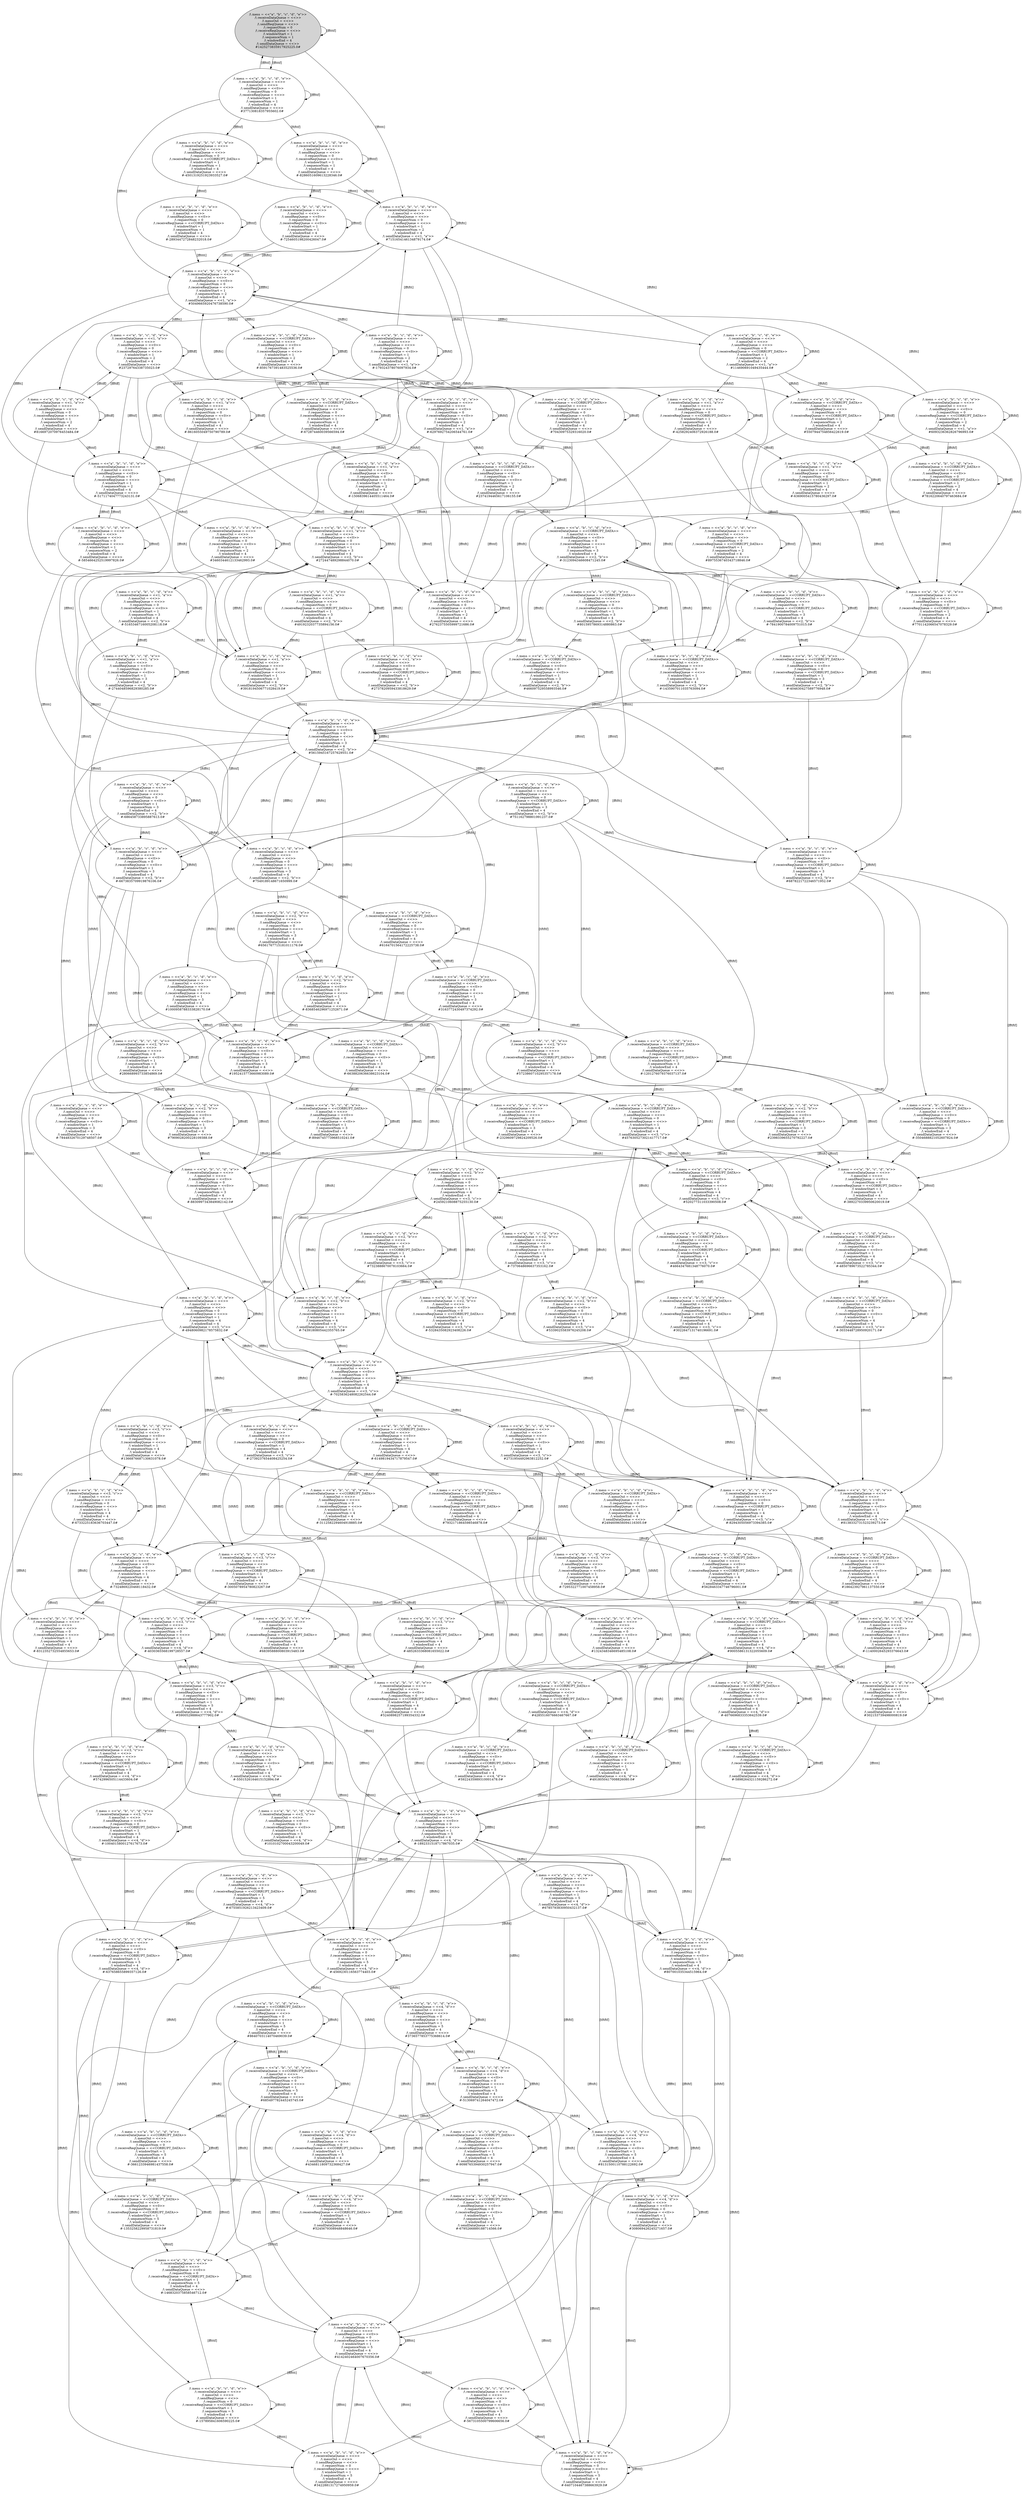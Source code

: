 digraph DiskGraph {
nodesep=0.35;
subgraph cluster_graph {
color="white";
"1425273835917925225.0" [style = filled] [label="/\\ mess = <<\"a\", \"b\", \"c\", \"d\", \"e\">>\n/\\ receiveDataQueue = <<>>\n/\\ messOut = <<>>\n/\\ sendReqQueue = <<>>\n/\\ requestNum = 0\n/\\ receiveReqQueue = <<>>\n/\\ windowStart = 1\n/\\ sequenceNum = 1\n/\\ windowEnd = 4\n/\\ sendDataQueue = <<>>
#1425273835917925225.0#"]
"1425273835917925225.0" -> "377130818357955602.0" [label="[fftttf]"];
"377130818357955602.0" [label="/\\ mess = <<\"a\", \"b\", \"c\", \"d\", \"e\">>\n/\\ receiveDataQueue = <<>>\n/\\ messOut = <<>>\n/\\ sendReqQueue = <<0>>\n/\\ requestNum = 0\n/\\ receiveReqQueue = <<>>\n/\\ windowStart = 1\n/\\ sequenceNum = 1\n/\\ windowEnd = 4\n/\\ sendDataQueue = <<>>
#377130818357955602.0#"];
"1425273835917925225.0" -> "7151654146134879174.0" [label="[fftttt]"];
"7151654146134879174.0" [label="/\\ mess = <<\"a\", \"b\", \"c\", \"d\", \"e\">>\n/\\ receiveDataQueue = <<>>\n/\\ messOut = <<>>\n/\\ sendReqQueue = <<>>\n/\\ requestNum = 0\n/\\ receiveReqQueue = <<>>\n/\\ windowStart = 1\n/\\ sequenceNum = 2\n/\\ windowEnd = 4\n/\\ sendDataQueue = <<1, \"a\">>
#7151654146134879174.0#"];
"1425273835917925225.0" -> "1425273835917925225.0" [label="[fftttf]"];
"1425273835917925225.0" [label="/\\ mess = <<\"a\", \"b\", \"c\", \"d\", \"e\">>\n/\\ receiveDataQueue = <<>>\n/\\ messOut = <<>>\n/\\ sendReqQueue = <<>>\n/\\ requestNum = 0\n/\\ receiveReqQueue = <<>>\n/\\ windowStart = 1\n/\\ sequenceNum = 1\n/\\ windowEnd = 4\n/\\ sendDataQueue = <<>>
#1425273835917925225.0#"];
"7151654146134879174.0" -> "5049665920476738590.0" [label="[fftftt]"];
"5049665920476738590.0" [label="/\\ mess = <<\"a\", \"b\", \"c\", \"d\", \"e\">>\n/\\ receiveDataQueue = <<>>\n/\\ messOut = <<>>\n/\\ sendReqQueue = <<0>>\n/\\ requestNum = 0\n/\\ receiveReqQueue = <<>>\n/\\ windowStart = 1\n/\\ sequenceNum = 2\n/\\ windowEnd = 4\n/\\ sendDataQueue = <<1, \"a\">>
#5049665920476738590.0#"];
"7151654146134879174.0" -> "7151654146134879174.0" [label="[fftftt]"];
"7151654146134879174.0" [label="/\\ mess = <<\"a\", \"b\", \"c\", \"d\", \"e\">>\n/\\ receiveDataQueue = <<>>\n/\\ messOut = <<>>\n/\\ sendReqQueue = <<>>\n/\\ requestNum = 0\n/\\ receiveReqQueue = <<>>\n/\\ windowStart = 1\n/\\ sequenceNum = 2\n/\\ windowEnd = 4\n/\\ sendDataQueue = <<1, \"a\">>
#7151654146134879174.0#"];
"7151654146134879174.0" -> "8166972070976453484.0" [label="[tftftt]"];
"8166972070976453484.0" [label="/\\ mess = <<\"a\", \"b\", \"c\", \"d\", \"e\">>\n/\\ receiveDataQueue = <<1, \"a\">>\n/\\ messOut = <<>>\n/\\ sendReqQueue = <<>>\n/\\ requestNum = 0\n/\\ receiveReqQueue = <<>>\n/\\ windowStart = 1\n/\\ sequenceNum = 2\n/\\ windowEnd = 4\n/\\ sendDataQueue = <<>>
#8166972070976453484.0#"];
"7151654146134879174.0" -> "-672874460039566594.0" [label="[fftftt]"];
"-672874460039566594.0" [label="/\\ mess = <<\"a\", \"b\", \"c\", \"d\", \"e\">>\n/\\ receiveDataQueue = <<CORRUPT_DATA>>\n/\\ messOut = <<>>\n/\\ sendReqQueue = <<>>\n/\\ requestNum = 0\n/\\ receiveReqQueue = <<>>\n/\\ windowStart = 1\n/\\ sequenceNum = 2\n/\\ windowEnd = 4\n/\\ sendDataQueue = <<>>
#-672874460039566594.0#"];
"7151654146134879174.0" -> "-5854664252519997826.0" [label="[fftftt]"];
"-5854664252519997826.0" [label="/\\ mess = <<\"a\", \"b\", \"c\", \"d\", \"e\">>\n/\\ receiveDataQueue = <<>>\n/\\ messOut = <<>>\n/\\ sendReqQueue = <<>>\n/\\ requestNum = 0\n/\\ receiveReqQueue = <<>>\n/\\ windowStart = 1\n/\\ sequenceNum = 2\n/\\ windowEnd = 4\n/\\ sendDataQueue = <<>>
#-5854664252519997826.0#"];
"377130818357955602.0" -> "377130818357955602.0" [label="[fffttf]"];
"377130818357955602.0" [label="/\\ mess = <<\"a\", \"b\", \"c\", \"d\", \"e\">>\n/\\ receiveDataQueue = <<>>\n/\\ messOut = <<>>\n/\\ sendReqQueue = <<0>>\n/\\ requestNum = 0\n/\\ receiveReqQueue = <<>>\n/\\ windowStart = 1\n/\\ sequenceNum = 1\n/\\ windowEnd = 4\n/\\ sendDataQueue = <<>>
#377130818357955602.0#"];
"377130818357955602.0" -> "-8286051609613228346.0" [label="[ftfttf]"];
"-8286051609613228346.0" [label="/\\ mess = <<\"a\", \"b\", \"c\", \"d\", \"e\">>\n/\\ receiveDataQueue = <<>>\n/\\ messOut = <<>>\n/\\ sendReqQueue = <<>>\n/\\ requestNum = 0\n/\\ receiveReqQueue = <<0>>\n/\\ windowStart = 1\n/\\ sequenceNum = 1\n/\\ windowEnd = 4\n/\\ sendDataQueue = <<>>
#-8286051609613228346.0#"];
"377130818357955602.0" -> "-4501319251923933527.0" [label="[fffttf]"];
"-4501319251923933527.0" [label="/\\ mess = <<\"a\", \"b\", \"c\", \"d\", \"e\">>\n/\\ receiveDataQueue = <<>>\n/\\ messOut = <<>>\n/\\ sendReqQueue = <<>>\n/\\ requestNum = 0\n/\\ receiveReqQueue = <<CORRUPT_DATA>>\n/\\ windowStart = 1\n/\\ sequenceNum = 1\n/\\ windowEnd = 4\n/\\ sendDataQueue = <<>>
#-4501319251923933527.0#"];
"377130818357955602.0" -> "1425273835917925225.0" [label="[fffttf]"];
"1425273835917925225.0" [label="/\\ mess = <<\"a\", \"b\", \"c\", \"d\", \"e\">>\n/\\ receiveDataQueue = <<>>\n/\\ messOut = <<>>\n/\\ sendReqQueue = <<>>\n/\\ requestNum = 0\n/\\ receiveReqQueue = <<>>\n/\\ windowStart = 1\n/\\ sequenceNum = 1\n/\\ windowEnd = 4\n/\\ sendDataQueue = <<>>
#1425273835917925225.0#"];
"377130818357955602.0" -> "5049665920476738590.0" [label="[fffttt]"];
"5049665920476738590.0" [label="/\\ mess = <<\"a\", \"b\", \"c\", \"d\", \"e\">>\n/\\ receiveDataQueue = <<>>\n/\\ messOut = <<>>\n/\\ sendReqQueue = <<0>>\n/\\ requestNum = 0\n/\\ receiveReqQueue = <<>>\n/\\ windowStart = 1\n/\\ sequenceNum = 2\n/\\ windowEnd = 4\n/\\ sendDataQueue = <<1, \"a\">>
#5049665920476738590.0#"];
"8166972070976453484.0" -> "3918194506771028419.0" [label="[ffttft]"];
"3918194506771028419.0" [label="/\\ mess = <<\"a\", \"b\", \"c\", \"d\", \"e\">>\n/\\ receiveDataQueue = <<1, \"a\">>\n/\\ messOut = <<>>\n/\\ sendReqQueue = <<>>\n/\\ requestNum = 0\n/\\ receiveReqQueue = <<>>\n/\\ windowStart = 1\n/\\ sequenceNum = 3\n/\\ windowEnd = 4\n/\\ sendDataQueue = <<2, \"b\">>
#3918194506771028419.0#"];
"8166972070976453484.0" -> "-5171174047773243131.0" [label="[fftttf]"];
"-5171174047773243131.0" [label="/\\ mess = <<\"a\", \"b\", \"c\", \"d\", \"e\">>\n/\\ receiveDataQueue = <<>>\n/\\ messOut = <<>>\n/\\ sendReqQueue = <<0>>\n/\\ requestNum = 0\n/\\ receiveReqQueue = <<>>\n/\\ windowStart = 1\n/\\ sequenceNum = 2\n/\\ windowEnd = 4\n/\\ sendDataQueue = <<>>
#-5171174047773243131.0#"];
"8166972070976453484.0" -> "8166972070976453484.0" [label="[ffttff]"];
"8166972070976453484.0" [label="/\\ mess = <<\"a\", \"b\", \"c\", \"d\", \"e\">>\n/\\ receiveDataQueue = <<1, \"a\">>\n/\\ messOut = <<>>\n/\\ sendReqQueue = <<>>\n/\\ requestNum = 0\n/\\ receiveReqQueue = <<>>\n/\\ windowStart = 1\n/\\ sequenceNum = 2\n/\\ windowEnd = 4\n/\\ sendDataQueue = <<>>
#8166972070976453484.0#"];
"8166972070976453484.0" -> "23729764338735023.0" [label="[ffttff]"];
"23729764338735023.0" [label="/\\ mess = <<\"a\", \"b\", \"c\", \"d\", \"e\">>\n/\\ receiveDataQueue = <<1, \"a\">>\n/\\ messOut = <<>>\n/\\ sendReqQueue = <<0>>\n/\\ requestNum = 0\n/\\ receiveReqQueue = <<>>\n/\\ windowStart = 1\n/\\ sequenceNum = 2\n/\\ windowEnd = 4\n/\\ sendDataQueue = <<>>
#23729764338735023.0#"];
"-672874460039566594.0" -> "-8591767391483525536.0" [label="[ffttff]"];
"-8591767391483525536.0" [label="/\\ mess = <<\"a\", \"b\", \"c\", \"d\", \"e\">>\n/\\ receiveDataQueue = <<CORRUPT_DATA>>\n/\\ messOut = <<>>\n/\\ sendReqQueue = <<0>>\n/\\ requestNum = 0\n/\\ receiveReqQueue = <<>>\n/\\ windowStart = 1\n/\\ sequenceNum = 2\n/\\ windowEnd = 4\n/\\ sendDataQueue = <<>>
#-8591767391483525536.0#"];
"-672874460039566594.0" -> "-5171174047773243131.0" [label="[fftttf]"];
"-5171174047773243131.0" [label="/\\ mess = <<\"a\", \"b\", \"c\", \"d\", \"e\">>\n/\\ receiveDataQueue = <<>>\n/\\ messOut = <<>>\n/\\ sendReqQueue = <<0>>\n/\\ requestNum = 0\n/\\ receiveReqQueue = <<>>\n/\\ windowStart = 1\n/\\ sequenceNum = 2\n/\\ windowEnd = 4\n/\\ sendDataQueue = <<>>
#-5171174047773243131.0#"];
"-672874460039566594.0" -> "-1435907011035763094.0" [label="[ffttft]"];
"-1435907011035763094.0" [label="/\\ mess = <<\"a\", \"b\", \"c\", \"d\", \"e\">>\n/\\ receiveDataQueue = <<CORRUPT_DATA>>\n/\\ messOut = <<>>\n/\\ sendReqQueue = <<>>\n/\\ requestNum = 0\n/\\ receiveReqQueue = <<>>\n/\\ windowStart = 1\n/\\ sequenceNum = 3\n/\\ windowEnd = 4\n/\\ sendDataQueue = <<2, \"b\">>
#-1435907011035763094.0#"];
"-672874460039566594.0" -> "-672874460039566594.0" [label="[ffttff]"];
"-672874460039566594.0" [label="/\\ mess = <<\"a\", \"b\", \"c\", \"d\", \"e\">>\n/\\ receiveDataQueue = <<CORRUPT_DATA>>\n/\\ messOut = <<>>\n/\\ sendReqQueue = <<>>\n/\\ requestNum = 0\n/\\ receiveReqQueue = <<>>\n/\\ windowStart = 1\n/\\ sequenceNum = 2\n/\\ windowEnd = 4\n/\\ sendDataQueue = <<>>
#-672874460039566594.0#"];
"-5854664252519997826.0" -> "-5171174047773243131.0" [label="[fftttf]"];
"-5171174047773243131.0" [label="/\\ mess = <<\"a\", \"b\", \"c\", \"d\", \"e\">>\n/\\ receiveDataQueue = <<>>\n/\\ messOut = <<>>\n/\\ sendReqQueue = <<0>>\n/\\ requestNum = 0\n/\\ receiveReqQueue = <<>>\n/\\ windowStart = 1\n/\\ sequenceNum = 2\n/\\ windowEnd = 4\n/\\ sendDataQueue = <<>>
#-5171174047773243131.0#"];
"-5854664252519997826.0" -> "7549189148671650999.0" [label="[fftttt]"];
"7549189148671650999.0" [label="/\\ mess = <<\"a\", \"b\", \"c\", \"d\", \"e\">>\n/\\ receiveDataQueue = <<>>\n/\\ messOut = <<>>\n/\\ sendReqQueue = <<>>\n/\\ requestNum = 0\n/\\ receiveReqQueue = <<>>\n/\\ windowStart = 1\n/\\ sequenceNum = 3\n/\\ windowEnd = 4\n/\\ sendDataQueue = <<2, \"b\">>
#7549189148671650999.0#"];
"-5854664252519997826.0" -> "-5854664252519997826.0" [label="[fftttf]"];
"-5854664252519997826.0" [label="/\\ mess = <<\"a\", \"b\", \"c\", \"d\", \"e\">>\n/\\ receiveDataQueue = <<>>\n/\\ messOut = <<>>\n/\\ sendReqQueue = <<>>\n/\\ requestNum = 0\n/\\ receiveReqQueue = <<>>\n/\\ windowStart = 1\n/\\ sequenceNum = 2\n/\\ windowEnd = 4\n/\\ sendDataQueue = <<>>
#-5854664252519997826.0#"];
"5049665920476738590.0" -> "-8591767391483525536.0" [label="[fffftt]"];
"-8591767391483525536.0" [label="/\\ mess = <<\"a\", \"b\", \"c\", \"d\", \"e\">>\n/\\ receiveDataQueue = <<CORRUPT_DATA>>\n/\\ messOut = <<>>\n/\\ sendReqQueue = <<0>>\n/\\ requestNum = 0\n/\\ receiveReqQueue = <<>>\n/\\ windowStart = 1\n/\\ sequenceNum = 2\n/\\ windowEnd = 4\n/\\ sendDataQueue = <<>>
#-8591767391483525536.0#"];
"5049665920476738590.0" -> "-179324378076097934.0" [label="[ftfftt]"];
"-179324378076097934.0" [label="/\\ mess = <<\"a\", \"b\", \"c\", \"d\", \"e\">>\n/\\ receiveDataQueue = <<>>\n/\\ messOut = <<>>\n/\\ sendReqQueue = <<>>\n/\\ requestNum = 0\n/\\ receiveReqQueue = <<0>>\n/\\ windowStart = 1\n/\\ sequenceNum = 2\n/\\ windowEnd = 4\n/\\ sendDataQueue = <<1, \"a\">>
#-179324378076097934.0#"];
"5049665920476738590.0" -> "114690691049435444.0" [label="[fffftt]"];
"114690691049435444.0" [label="/\\ mess = <<\"a\", \"b\", \"c\", \"d\", \"e\">>\n/\\ receiveDataQueue = <<>>\n/\\ messOut = <<>>\n/\\ sendReqQueue = <<>>\n/\\ requestNum = 0\n/\\ receiveReqQueue = <<CORRUPT_DATA>>\n/\\ windowStart = 1\n/\\ sequenceNum = 2\n/\\ windowEnd = 4\n/\\ sendDataQueue = <<1, \"a\">>
#114690691049435444.0#"];
"5049665920476738590.0" -> "-5171174047773243131.0" [label="[fffftt]"];
"-5171174047773243131.0" [label="/\\ mess = <<\"a\", \"b\", \"c\", \"d\", \"e\">>\n/\\ receiveDataQueue = <<>>\n/\\ messOut = <<>>\n/\\ sendReqQueue = <<0>>\n/\\ requestNum = 0\n/\\ receiveReqQueue = <<>>\n/\\ windowStart = 1\n/\\ sequenceNum = 2\n/\\ windowEnd = 4\n/\\ sendDataQueue = <<>>
#-5171174047773243131.0#"];
"5049665920476738590.0" -> "7151654146134879174.0" [label="[fffftt]"];
"7151654146134879174.0" [label="/\\ mess = <<\"a\", \"b\", \"c\", \"d\", \"e\">>\n/\\ receiveDataQueue = <<>>\n/\\ messOut = <<>>\n/\\ sendReqQueue = <<>>\n/\\ requestNum = 0\n/\\ receiveReqQueue = <<>>\n/\\ windowStart = 1\n/\\ sequenceNum = 2\n/\\ windowEnd = 4\n/\\ sendDataQueue = <<1, \"a\">>
#7151654146134879174.0#"];
"5049665920476738590.0" -> "5049665920476738590.0" [label="[fffftt]"];
"5049665920476738590.0" [label="/\\ mess = <<\"a\", \"b\", \"c\", \"d\", \"e\">>\n/\\ receiveDataQueue = <<>>\n/\\ messOut = <<>>\n/\\ sendReqQueue = <<0>>\n/\\ requestNum = 0\n/\\ receiveReqQueue = <<>>\n/\\ windowStart = 1\n/\\ sequenceNum = 2\n/\\ windowEnd = 4\n/\\ sendDataQueue = <<1, \"a\">>
#5049665920476738590.0#"];
"5049665920476738590.0" -> "23729764338735023.0" [label="[tffftt]"];
"23729764338735023.0" [label="/\\ mess = <<\"a\", \"b\", \"c\", \"d\", \"e\">>\n/\\ receiveDataQueue = <<1, \"a\">>\n/\\ messOut = <<>>\n/\\ sendReqQueue = <<0>>\n/\\ requestNum = 0\n/\\ receiveReqQueue = <<>>\n/\\ windowStart = 1\n/\\ sequenceNum = 2\n/\\ windowEnd = 4\n/\\ sendDataQueue = <<>>
#23729764338735023.0#"];
"-8286051609613228346.0" -> "-7254605198200426047.0" [label="[fftttf]"];
"-7254605198200426047.0" [label="/\\ mess = <<\"a\", \"b\", \"c\", \"d\", \"e\">>\n/\\ receiveDataQueue = <<>>\n/\\ messOut = <<>>\n/\\ sendReqQueue = <<0>>\n/\\ requestNum = 0\n/\\ receiveReqQueue = <<0>>\n/\\ windowStart = 1\n/\\ sequenceNum = 1\n/\\ windowEnd = 4\n/\\ sendDataQueue = <<>>
#-7254605198200426047.0#"];
"-8286051609613228346.0" -> "7151654146134879174.0" [label="[fftttt]"];
"7151654146134879174.0" [label="/\\ mess = <<\"a\", \"b\", \"c\", \"d\", \"e\">>\n/\\ receiveDataQueue = <<>>\n/\\ messOut = <<>>\n/\\ sendReqQueue = <<>>\n/\\ requestNum = 0\n/\\ receiveReqQueue = <<>>\n/\\ windowStart = 1\n/\\ sequenceNum = 2\n/\\ windowEnd = 4\n/\\ sendDataQueue = <<1, \"a\">>
#7151654146134879174.0#"];
"-8286051609613228346.0" -> "-8286051609613228346.0" [label="[fftttf]"];
"-8286051609613228346.0" [label="/\\ mess = <<\"a\", \"b\", \"c\", \"d\", \"e\">>\n/\\ receiveDataQueue = <<>>\n/\\ messOut = <<>>\n/\\ sendReqQueue = <<>>\n/\\ requestNum = 0\n/\\ receiveReqQueue = <<0>>\n/\\ windowStart = 1\n/\\ sequenceNum = 1\n/\\ windowEnd = 4\n/\\ sendDataQueue = <<>>
#-8286051609613228346.0#"];
"-4501319251923933527.0" -> "7151654146134879174.0" [label="[fftttt]"];
"7151654146134879174.0" [label="/\\ mess = <<\"a\", \"b\", \"c\", \"d\", \"e\">>\n/\\ receiveDataQueue = <<>>\n/\\ messOut = <<>>\n/\\ sendReqQueue = <<>>\n/\\ requestNum = 0\n/\\ receiveReqQueue = <<>>\n/\\ windowStart = 1\n/\\ sequenceNum = 2\n/\\ windowEnd = 4\n/\\ sendDataQueue = <<1, \"a\">>
#7151654146134879174.0#"];
"-4501319251923933527.0" -> "-4501319251923933527.0" [label="[fftttf]"];
"-4501319251923933527.0" [label="/\\ mess = <<\"a\", \"b\", \"c\", \"d\", \"e\">>\n/\\ receiveDataQueue = <<>>\n/\\ messOut = <<>>\n/\\ sendReqQueue = <<>>\n/\\ requestNum = 0\n/\\ receiveReqQueue = <<CORRUPT_DATA>>\n/\\ windowStart = 1\n/\\ sequenceNum = 1\n/\\ windowEnd = 4\n/\\ sendDataQueue = <<>>
#-4501319251923933527.0#"];
"-4501319251923933527.0" -> "-2893447272848232018.0" [label="[fftttf]"];
"-2893447272848232018.0" [label="/\\ mess = <<\"a\", \"b\", \"c\", \"d\", \"e\">>\n/\\ receiveDataQueue = <<>>\n/\\ messOut = <<>>\n/\\ sendReqQueue = <<0>>\n/\\ requestNum = 0\n/\\ receiveReqQueue = <<CORRUPT_DATA>>\n/\\ windowStart = 1\n/\\ sequenceNum = 1\n/\\ windowEnd = 4\n/\\ sendDataQueue = <<>>
#-2893447272848232018.0#"];
"3918194506771028419.0" -> "3918194506771028419.0" [label="[ffttft]"];
"3918194506771028419.0" [label="/\\ mess = <<\"a\", \"b\", \"c\", \"d\", \"e\">>\n/\\ receiveDataQueue = <<1, \"a\">>\n/\\ messOut = <<>>\n/\\ sendReqQueue = <<>>\n/\\ requestNum = 0\n/\\ receiveReqQueue = <<>>\n/\\ windowStart = 1\n/\\ sequenceNum = 3\n/\\ windowEnd = 4\n/\\ sendDataQueue = <<2, \"b\">>
#3918194506771028419.0#"];
"3918194506771028419.0" -> "272447489298844070.0" [label="[ffttft]"];
"272447489298844070.0" [label="/\\ mess = <<\"a\", \"b\", \"c\", \"d\", \"e\">>\n/\\ receiveDataQueue = <<1, \"a\">>\n/\\ messOut = <<>>\n/\\ sendReqQueue = <<0>>\n/\\ requestNum = 0\n/\\ receiveReqQueue = <<>>\n/\\ windowStart = 1\n/\\ sequenceNum = 3\n/\\ windowEnd = 4\n/\\ sendDataQueue = <<2, \"b\">>
#272447489298844070.0#"];
"3918194506771028419.0" -> "5615945167257629551.0" [label="[fftttt]"];
"5615945167257629551.0" [label="/\\ mess = <<\"a\", \"b\", \"c\", \"d\", \"e\">>\n/\\ receiveDataQueue = <<>>\n/\\ messOut = <<>>\n/\\ sendReqQueue = <<0>>\n/\\ requestNum = 0\n/\\ receiveReqQueue = <<>>\n/\\ windowStart = 1\n/\\ sequenceNum = 3\n/\\ windowEnd = 4\n/\\ sendDataQueue = <<2, \"b\">>
#5615945167257629551.0#"];
"-5171174047773243131.0" -> "5615945167257629551.0" [label="[fffttt]"];
"5615945167257629551.0" [label="/\\ mess = <<\"a\", \"b\", \"c\", \"d\", \"e\">>\n/\\ receiveDataQueue = <<>>\n/\\ messOut = <<>>\n/\\ sendReqQueue = <<0>>\n/\\ requestNum = 0\n/\\ receiveReqQueue = <<>>\n/\\ windowStart = 1\n/\\ sequenceNum = 3\n/\\ windowEnd = 4\n/\\ sendDataQueue = <<2, \"b\">>
#5615945167257629551.0#"];
"-5171174047773243131.0" -> "3460344612133462993.0" [label="[ftfttf]"];
"3460344612133462993.0" [label="/\\ mess = <<\"a\", \"b\", \"c\", \"d\", \"e\">>\n/\\ receiveDataQueue = <<>>\n/\\ messOut = <<>>\n/\\ sendReqQueue = <<>>\n/\\ requestNum = 0\n/\\ receiveReqQueue = <<0>>\n/\\ windowStart = 1\n/\\ sequenceNum = 2\n/\\ windowEnd = 4\n/\\ sendDataQueue = <<>>
#3460344612133462993.0#"];
"-5171174047773243131.0" -> "-5171174047773243131.0" [label="[fffttf]"];
"-5171174047773243131.0" [label="/\\ mess = <<\"a\", \"b\", \"c\", \"d\", \"e\">>\n/\\ receiveDataQueue = <<>>\n/\\ messOut = <<>>\n/\\ sendReqQueue = <<0>>\n/\\ requestNum = 0\n/\\ receiveReqQueue = <<>>\n/\\ windowStart = 1\n/\\ sequenceNum = 2\n/\\ windowEnd = 4\n/\\ sendDataQueue = <<>>
#-5171174047773243131.0#"];
"-5171174047773243131.0" -> "8975536740343718846.0" [label="[fffttf]"];
"8975536740343718846.0" [label="/\\ mess = <<\"a\", \"b\", \"c\", \"d\", \"e\">>\n/\\ receiveDataQueue = <<>>\n/\\ messOut = <<>>\n/\\ sendReqQueue = <<>>\n/\\ requestNum = 0\n/\\ receiveReqQueue = <<CORRUPT_DATA>>\n/\\ windowStart = 1\n/\\ sequenceNum = 2\n/\\ windowEnd = 4\n/\\ sendDataQueue = <<>>
#8975536740343718846.0#"];
"-5171174047773243131.0" -> "-5854664252519997826.0" [label="[fffttf]"];
"-5854664252519997826.0" [label="/\\ mess = <<\"a\", \"b\", \"c\", \"d\", \"e\">>\n/\\ receiveDataQueue = <<>>\n/\\ messOut = <<>>\n/\\ sendReqQueue = <<>>\n/\\ requestNum = 0\n/\\ receiveReqQueue = <<>>\n/\\ windowStart = 1\n/\\ sequenceNum = 2\n/\\ windowEnd = 4\n/\\ sendDataQueue = <<>>
#-5854664252519997826.0#"];
"23729764338735023.0" -> "-4258292406372926188.0" [label="[ffftff]"];
"-4258292406372926188.0" [label="/\\ mess = <<\"a\", \"b\", \"c\", \"d\", \"e\">>\n/\\ receiveDataQueue = <<1, \"a\">>\n/\\ messOut = <<>>\n/\\ sendReqQueue = <<>>\n/\\ requestNum = 0\n/\\ receiveReqQueue = <<CORRUPT_DATA>>\n/\\ windowStart = 1\n/\\ sequenceNum = 2\n/\\ windowEnd = 4\n/\\ sendDataQueue = <<>>
#-4258292406372926188.0#"];
"23729764338735023.0" -> "-5171174047773243131.0" [label="[fffttf]"];
"-5171174047773243131.0" [label="/\\ mess = <<\"a\", \"b\", \"c\", \"d\", \"e\">>\n/\\ receiveDataQueue = <<>>\n/\\ messOut = <<>>\n/\\ sendReqQueue = <<0>>\n/\\ requestNum = 0\n/\\ receiveReqQueue = <<>>\n/\\ windowStart = 1\n/\\ sequenceNum = 2\n/\\ windowEnd = 4\n/\\ sendDataQueue = <<>>
#-5171174047773243131.0#"];
"23729764338735023.0" -> "272447489298844070.0" [label="[ffftft]"];
"272447489298844070.0" [label="/\\ mess = <<\"a\", \"b\", \"c\", \"d\", \"e\">>\n/\\ receiveDataQueue = <<1, \"a\">>\n/\\ messOut = <<>>\n/\\ sendReqQueue = <<0>>\n/\\ requestNum = 0\n/\\ receiveReqQueue = <<>>\n/\\ windowStart = 1\n/\\ sequenceNum = 3\n/\\ windowEnd = 4\n/\\ sendDataQueue = <<2, \"b\">>
#272447489298844070.0#"];
"23729764338735023.0" -> "-8616055049750790789.0" [label="[ftftff]"];
"-8616055049750790789.0" [label="/\\ mess = <<\"a\", \"b\", \"c\", \"d\", \"e\">>\n/\\ receiveDataQueue = <<1, \"a\">>\n/\\ messOut = <<>>\n/\\ sendReqQueue = <<>>\n/\\ requestNum = 0\n/\\ receiveReqQueue = <<0>>\n/\\ windowStart = 1\n/\\ sequenceNum = 2\n/\\ windowEnd = 4\n/\\ sendDataQueue = <<>>
#-8616055049750790789.0#"];
"23729764338735023.0" -> "8166972070976453484.0" [label="[ffftff]"];
"8166972070976453484.0" [label="/\\ mess = <<\"a\", \"b\", \"c\", \"d\", \"e\">>\n/\\ receiveDataQueue = <<1, \"a\">>\n/\\ messOut = <<>>\n/\\ sendReqQueue = <<>>\n/\\ requestNum = 0\n/\\ receiveReqQueue = <<>>\n/\\ windowStart = 1\n/\\ sequenceNum = 2\n/\\ windowEnd = 4\n/\\ sendDataQueue = <<>>
#8166972070976453484.0#"];
"23729764338735023.0" -> "23729764338735023.0" [label="[ffftff]"];
"23729764338735023.0" [label="/\\ mess = <<\"a\", \"b\", \"c\", \"d\", \"e\">>\n/\\ receiveDataQueue = <<1, \"a\">>\n/\\ messOut = <<>>\n/\\ sendReqQueue = <<0>>\n/\\ requestNum = 0\n/\\ receiveReqQueue = <<>>\n/\\ windowStart = 1\n/\\ sequenceNum = 2\n/\\ windowEnd = 4\n/\\ sendDataQueue = <<>>
#23729764338735023.0#"];
"-1435907011035763094.0" -> "-3123094346608471245.0" [label="[ffttft]"];
"-3123094346608471245.0" [label="/\\ mess = <<\"a\", \"b\", \"c\", \"d\", \"e\">>\n/\\ receiveDataQueue = <<CORRUPT_DATA>>\n/\\ messOut = <<>>\n/\\ sendReqQueue = <<0>>\n/\\ requestNum = 0\n/\\ receiveReqQueue = <<>>\n/\\ windowStart = 1\n/\\ sequenceNum = 3\n/\\ windowEnd = 4\n/\\ sendDataQueue = <<2, \"b\">>
#-3123094346608471245.0#"];
"-1435907011035763094.0" -> "-1435907011035763094.0" [label="[ffttft]"];
"-1435907011035763094.0" [label="/\\ mess = <<\"a\", \"b\", \"c\", \"d\", \"e\">>\n/\\ receiveDataQueue = <<CORRUPT_DATA>>\n/\\ messOut = <<>>\n/\\ sendReqQueue = <<>>\n/\\ requestNum = 0\n/\\ receiveReqQueue = <<>>\n/\\ windowStart = 1\n/\\ sequenceNum = 3\n/\\ windowEnd = 4\n/\\ sendDataQueue = <<2, \"b\">>
#-1435907011035763094.0#"];
"-1435907011035763094.0" -> "5615945167257629551.0" [label="[fftttt]"];
"5615945167257629551.0" [label="/\\ mess = <<\"a\", \"b\", \"c\", \"d\", \"e\">>\n/\\ receiveDataQueue = <<>>\n/\\ messOut = <<>>\n/\\ sendReqQueue = <<0>>\n/\\ requestNum = 0\n/\\ receiveReqQueue = <<>>\n/\\ windowStart = 1\n/\\ sequenceNum = 3\n/\\ windowEnd = 4\n/\\ sendDataQueue = <<2, \"b\">>
#5615945167257629551.0#"];
"-8591767391483525536.0" -> "-8591767391483525536.0" [label="[ffftff]"];
"-8591767391483525536.0" [label="/\\ mess = <<\"a\", \"b\", \"c\", \"d\", \"e\">>\n/\\ receiveDataQueue = <<CORRUPT_DATA>>\n/\\ messOut = <<>>\n/\\ sendReqQueue = <<0>>\n/\\ requestNum = 0\n/\\ receiveReqQueue = <<>>\n/\\ windowStart = 1\n/\\ sequenceNum = 2\n/\\ windowEnd = 4\n/\\ sendDataQueue = <<>>
#-8591767391483525536.0#"];
"-8591767391483525536.0" -> "-3123094346608471245.0" [label="[ffftft]"];
"-3123094346608471245.0" [label="/\\ mess = <<\"a\", \"b\", \"c\", \"d\", \"e\">>\n/\\ receiveDataQueue = <<CORRUPT_DATA>>\n/\\ messOut = <<>>\n/\\ sendReqQueue = <<0>>\n/\\ requestNum = 0\n/\\ receiveReqQueue = <<>>\n/\\ windowStart = 1\n/\\ sequenceNum = 3\n/\\ windowEnd = 4\n/\\ sendDataQueue = <<2, \"b\">>
#-3123094346608471245.0#"];
"-8591767391483525536.0" -> "70430975329316020.0" [label="[ftftff]"];
"70430975329316020.0" [label="/\\ mess = <<\"a\", \"b\", \"c\", \"d\", \"e\">>\n/\\ receiveDataQueue = <<CORRUPT_DATA>>\n/\\ messOut = <<>>\n/\\ sendReqQueue = <<>>\n/\\ requestNum = 0\n/\\ receiveReqQueue = <<0>>\n/\\ windowStart = 1\n/\\ sequenceNum = 2\n/\\ windowEnd = 4\n/\\ sendDataQueue = <<>>
#70430975329316020.0#"];
"-8591767391483525536.0" -> "-5171174047773243131.0" [label="[fffttf]"];
"-5171174047773243131.0" [label="/\\ mess = <<\"a\", \"b\", \"c\", \"d\", \"e\">>\n/\\ receiveDataQueue = <<>>\n/\\ messOut = <<>>\n/\\ sendReqQueue = <<0>>\n/\\ requestNum = 0\n/\\ receiveReqQueue = <<>>\n/\\ windowStart = 1\n/\\ sequenceNum = 2\n/\\ windowEnd = 4\n/\\ sendDataQueue = <<>>
#-5171174047773243131.0#"];
"-8591767391483525536.0" -> "5507944754856422619.0" [label="[ffftff]"];
"5507944754856422619.0" [label="/\\ mess = <<\"a\", \"b\", \"c\", \"d\", \"e\">>\n/\\ receiveDataQueue = <<CORRUPT_DATA>>\n/\\ messOut = <<>>\n/\\ sendReqQueue = <<>>\n/\\ requestNum = 0\n/\\ receiveReqQueue = <<CORRUPT_DATA>>\n/\\ windowStart = 1\n/\\ sequenceNum = 2\n/\\ windowEnd = 4\n/\\ sendDataQueue = <<>>
#5507944754856422619.0#"];
"-8591767391483525536.0" -> "-672874460039566594.0" [label="[ffftff]"];
"-672874460039566594.0" [label="/\\ mess = <<\"a\", \"b\", \"c\", \"d\", \"e\">>\n/\\ receiveDataQueue = <<CORRUPT_DATA>>\n/\\ messOut = <<>>\n/\\ sendReqQueue = <<>>\n/\\ requestNum = 0\n/\\ receiveReqQueue = <<>>\n/\\ windowStart = 1\n/\\ sequenceNum = 2\n/\\ windowEnd = 4\n/\\ sendDataQueue = <<>>
#-672874460039566594.0#"];
"-179324378076097934.0" -> "3460344612133462993.0" [label="[fftftf]"];
"3460344612133462993.0" [label="/\\ mess = <<\"a\", \"b\", \"c\", \"d\", \"e\">>\n/\\ receiveDataQueue = <<>>\n/\\ messOut = <<>>\n/\\ sendReqQueue = <<>>\n/\\ requestNum = 0\n/\\ receiveReqQueue = <<0>>\n/\\ windowStart = 1\n/\\ sequenceNum = 2\n/\\ windowEnd = 4\n/\\ sendDataQueue = <<>>
#3460344612133462993.0#"];
"-179324378076097934.0" -> "-179324378076097934.0" [label="[fftftf]"];
"-179324378076097934.0" [label="/\\ mess = <<\"a\", \"b\", \"c\", \"d\", \"e\">>\n/\\ receiveDataQueue = <<>>\n/\\ messOut = <<>>\n/\\ sendReqQueue = <<>>\n/\\ requestNum = 0\n/\\ receiveReqQueue = <<0>>\n/\\ windowStart = 1\n/\\ sequenceNum = 2\n/\\ windowEnd = 4\n/\\ sendDataQueue = <<1, \"a\">>
#-179324378076097934.0#"];
"-179324378076097934.0" -> "70430975329316020.0" [label="[fftftf]"];
"70430975329316020.0" [label="/\\ mess = <<\"a\", \"b\", \"c\", \"d\", \"e\">>\n/\\ receiveDataQueue = <<CORRUPT_DATA>>\n/\\ messOut = <<>>\n/\\ sendReqQueue = <<>>\n/\\ requestNum = 0\n/\\ receiveReqQueue = <<0>>\n/\\ windowStart = 1\n/\\ sequenceNum = 2\n/\\ windowEnd = 4\n/\\ sendDataQueue = <<>>
#70430975329316020.0#"];
"-179324378076097934.0" -> "7151654146134879174.0" [label="[fftftt]"];
"7151654146134879174.0" [label="/\\ mess = <<\"a\", \"b\", \"c\", \"d\", \"e\">>\n/\\ receiveDataQueue = <<>>\n/\\ messOut = <<>>\n/\\ sendReqQueue = <<>>\n/\\ requestNum = 0\n/\\ receiveReqQueue = <<>>\n/\\ windowStart = 1\n/\\ sequenceNum = 2\n/\\ windowEnd = 4\n/\\ sendDataQueue = <<1, \"a\">>
#7151654146134879174.0#"];
"-179324378076097934.0" -> "-6297692754206544761.0" [label="[fftftf]"];
"-6297692754206544761.0" [label="/\\ mess = <<\"a\", \"b\", \"c\", \"d\", \"e\">>\n/\\ receiveDataQueue = <<>>\n/\\ messOut = <<>>\n/\\ sendReqQueue = <<0>>\n/\\ requestNum = 0\n/\\ receiveReqQueue = <<0>>\n/\\ windowStart = 1\n/\\ sequenceNum = 2\n/\\ windowEnd = 4\n/\\ sendDataQueue = <<1, \"a\">>
#-6297692754206544761.0#"];
"-179324378076097934.0" -> "-8616055049750790789.0" [label="[tftftf]"];
"-8616055049750790789.0" [label="/\\ mess = <<\"a\", \"b\", \"c\", \"d\", \"e\">>\n/\\ receiveDataQueue = <<1, \"a\">>\n/\\ messOut = <<>>\n/\\ sendReqQueue = <<>>\n/\\ requestNum = 0\n/\\ receiveReqQueue = <<0>>\n/\\ windowStart = 1\n/\\ sequenceNum = 2\n/\\ windowEnd = 4\n/\\ sendDataQueue = <<>>
#-8616055049750790789.0#"];
"7549189148671650999.0" -> "7549189148671650999.0" [label="[fftftt]"];
"7549189148671650999.0" [label="/\\ mess = <<\"a\", \"b\", \"c\", \"d\", \"e\">>\n/\\ receiveDataQueue = <<>>\n/\\ messOut = <<>>\n/\\ sendReqQueue = <<>>\n/\\ requestNum = 0\n/\\ receiveReqQueue = <<>>\n/\\ windowStart = 1\n/\\ sequenceNum = 3\n/\\ windowEnd = 4\n/\\ sendDataQueue = <<2, \"b\">>
#7549189148671650999.0#"];
"7549189148671650999.0" -> "6561767715181011176.0" [label="[tftftt]"];
"6561767715181011176.0" [label="/\\ mess = <<\"a\", \"b\", \"c\", \"d\", \"e\">>\n/\\ receiveDataQueue = <<2, \"b\">>\n/\\ messOut = <<>>\n/\\ sendReqQueue = <<>>\n/\\ requestNum = 0\n/\\ receiveReqQueue = <<>>\n/\\ windowStart = 1\n/\\ sequenceNum = 3\n/\\ windowEnd = 4\n/\\ sendDataQueue = <<>>
#6561767715181011176.0#"];
"7549189148671650999.0" -> "6164701564172225738.0" [label="[fftftt]"];
"6164701564172225738.0" [label="/\\ mess = <<\"a\", \"b\", \"c\", \"d\", \"e\">>\n/\\ receiveDataQueue = <<CORRUPT_DATA>>\n/\\ messOut = <<>>\n/\\ sendReqQueue = <<>>\n/\\ requestNum = 0\n/\\ receiveReqQueue = <<>>\n/\\ windowStart = 1\n/\\ sequenceNum = 3\n/\\ windowEnd = 4\n/\\ sendDataQueue = <<>>
#6164701564172225738.0#"];
"7549189148671650999.0" -> "1000958788333828170.0" [label="[fftftt]"];
"1000958788333828170.0" [label="/\\ mess = <<\"a\", \"b\", \"c\", \"d\", \"e\">>\n/\\ receiveDataQueue = <<>>\n/\\ messOut = <<>>\n/\\ sendReqQueue = <<>>\n/\\ requestNum = 0\n/\\ receiveReqQueue = <<>>\n/\\ windowStart = 1\n/\\ sequenceNum = 3\n/\\ windowEnd = 4\n/\\ sendDataQueue = <<>>
#1000958788333828170.0#"];
"7549189148671650999.0" -> "5615945167257629551.0" [label="[fftftt]"];
"5615945167257629551.0" [label="/\\ mess = <<\"a\", \"b\", \"c\", \"d\", \"e\">>\n/\\ receiveDataQueue = <<>>\n/\\ messOut = <<>>\n/\\ sendReqQueue = <<0>>\n/\\ requestNum = 0\n/\\ receiveReqQueue = <<>>\n/\\ windowStart = 1\n/\\ sequenceNum = 3\n/\\ windowEnd = 4\n/\\ sendDataQueue = <<2, \"b\">>
#5615945167257629551.0#"];
"114690691049435444.0" -> "6093236362826796993.0" [label="[fftftf]"];
"6093236362826796993.0" [label="/\\ mess = <<\"a\", \"b\", \"c\", \"d\", \"e\">>\n/\\ receiveDataQueue = <<>>\n/\\ messOut = <<>>\n/\\ sendReqQueue = <<0>>\n/\\ requestNum = 0\n/\\ receiveReqQueue = <<CORRUPT_DATA>>\n/\\ windowStart = 1\n/\\ sequenceNum = 2\n/\\ windowEnd = 4\n/\\ sendDataQueue = <<1, \"a\">>
#6093236362826796993.0#"];
"114690691049435444.0" -> "-4258292406372926188.0" [label="[tftftf]"];
"-4258292406372926188.0" [label="/\\ mess = <<\"a\", \"b\", \"c\", \"d\", \"e\">>\n/\\ receiveDataQueue = <<1, \"a\">>\n/\\ messOut = <<>>\n/\\ sendReqQueue = <<>>\n/\\ requestNum = 0\n/\\ receiveReqQueue = <<CORRUPT_DATA>>\n/\\ windowStart = 1\n/\\ sequenceNum = 2\n/\\ windowEnd = 4\n/\\ sendDataQueue = <<>>
#-4258292406372926188.0#"];
"114690691049435444.0" -> "114690691049435444.0" [label="[fftftf]"];
"114690691049435444.0" [label="/\\ mess = <<\"a\", \"b\", \"c\", \"d\", \"e\">>\n/\\ receiveDataQueue = <<>>\n/\\ messOut = <<>>\n/\\ sendReqQueue = <<>>\n/\\ requestNum = 0\n/\\ receiveReqQueue = <<CORRUPT_DATA>>\n/\\ windowStart = 1\n/\\ sequenceNum = 2\n/\\ windowEnd = 4\n/\\ sendDataQueue = <<1, \"a\">>
#114690691049435444.0#"];
"114690691049435444.0" -> "7151654146134879174.0" [label="[fftftt]"];
"7151654146134879174.0" [label="/\\ mess = <<\"a\", \"b\", \"c\", \"d\", \"e\">>\n/\\ receiveDataQueue = <<>>\n/\\ messOut = <<>>\n/\\ sendReqQueue = <<>>\n/\\ requestNum = 0\n/\\ receiveReqQueue = <<>>\n/\\ windowStart = 1\n/\\ sequenceNum = 2\n/\\ windowEnd = 4\n/\\ sendDataQueue = <<1, \"a\">>
#7151654146134879174.0#"];
"114690691049435444.0" -> "5507944754856422619.0" [label="[fftftf]"];
"5507944754856422619.0" [label="/\\ mess = <<\"a\", \"b\", \"c\", \"d\", \"e\">>\n/\\ receiveDataQueue = <<CORRUPT_DATA>>\n/\\ messOut = <<>>\n/\\ sendReqQueue = <<>>\n/\\ requestNum = 0\n/\\ receiveReqQueue = <<CORRUPT_DATA>>\n/\\ windowStart = 1\n/\\ sequenceNum = 2\n/\\ windowEnd = 4\n/\\ sendDataQueue = <<>>
#5507944754856422619.0#"];
"114690691049435444.0" -> "8975536740343718846.0" [label="[fftftf]"];
"8975536740343718846.0" [label="/\\ mess = <<\"a\", \"b\", \"c\", \"d\", \"e\">>\n/\\ receiveDataQueue = <<>>\n/\\ messOut = <<>>\n/\\ sendReqQueue = <<>>\n/\\ requestNum = 0\n/\\ receiveReqQueue = <<CORRUPT_DATA>>\n/\\ windowStart = 1\n/\\ sequenceNum = 2\n/\\ windowEnd = 4\n/\\ sendDataQueue = <<>>
#8975536740343718846.0#"];
"-2893447272848232018.0" -> "5049665920476738590.0" [label="[fftttt]"];
"5049665920476738590.0" [label="/\\ mess = <<\"a\", \"b\", \"c\", \"d\", \"e\">>\n/\\ receiveDataQueue = <<>>\n/\\ messOut = <<>>\n/\\ sendReqQueue = <<0>>\n/\\ requestNum = 0\n/\\ receiveReqQueue = <<>>\n/\\ windowStart = 1\n/\\ sequenceNum = 2\n/\\ windowEnd = 4\n/\\ sendDataQueue = <<1, \"a\">>
#5049665920476738590.0#"];
"-2893447272848232018.0" -> "-2893447272848232018.0" [label="[fftttf]"];
"-2893447272848232018.0" [label="/\\ mess = <<\"a\", \"b\", \"c\", \"d\", \"e\">>\n/\\ receiveDataQueue = <<>>\n/\\ messOut = <<>>\n/\\ sendReqQueue = <<0>>\n/\\ requestNum = 0\n/\\ receiveReqQueue = <<CORRUPT_DATA>>\n/\\ windowStart = 1\n/\\ sequenceNum = 1\n/\\ windowEnd = 4\n/\\ sendDataQueue = <<>>
#-2893447272848232018.0#"];
"-7254605198200426047.0" -> "-7254605198200426047.0" [label="[fftttf]"];
"-7254605198200426047.0" [label="/\\ mess = <<\"a\", \"b\", \"c\", \"d\", \"e\">>\n/\\ receiveDataQueue = <<>>\n/\\ messOut = <<>>\n/\\ sendReqQueue = <<0>>\n/\\ requestNum = 0\n/\\ receiveReqQueue = <<0>>\n/\\ windowStart = 1\n/\\ sequenceNum = 1\n/\\ windowEnd = 4\n/\\ sendDataQueue = <<>>
#-7254605198200426047.0#"];
"-7254605198200426047.0" -> "5049665920476738590.0" [label="[fftttt]"];
"5049665920476738590.0" [label="/\\ mess = <<\"a\", \"b\", \"c\", \"d\", \"e\">>\n/\\ receiveDataQueue = <<>>\n/\\ messOut = <<>>\n/\\ sendReqQueue = <<0>>\n/\\ requestNum = 0\n/\\ receiveReqQueue = <<>>\n/\\ windowStart = 1\n/\\ sequenceNum = 2\n/\\ windowEnd = 4\n/\\ sendDataQueue = <<1, \"a\">>
#5049665920476738590.0#"];
"272447489298844070.0" -> "3918194506771028419.0" [label="[ffftft]"];
"3918194506771028419.0" [label="/\\ mess = <<\"a\", \"b\", \"c\", \"d\", \"e\">>\n/\\ receiveDataQueue = <<1, \"a\">>\n/\\ messOut = <<>>\n/\\ sendReqQueue = <<>>\n/\\ requestNum = 0\n/\\ receiveReqQueue = <<>>\n/\\ windowStart = 1\n/\\ sequenceNum = 3\n/\\ windowEnd = 4\n/\\ sendDataQueue = <<2, \"b\">>
#3918194506771028419.0#"];
"272447489298844070.0" -> "272447489298844070.0" [label="[ffftft]"];
"272447489298844070.0" [label="/\\ mess = <<\"a\", \"b\", \"c\", \"d\", \"e\">>\n/\\ receiveDataQueue = <<1, \"a\">>\n/\\ messOut = <<>>\n/\\ sendReqQueue = <<0>>\n/\\ requestNum = 0\n/\\ receiveReqQueue = <<>>\n/\\ windowStart = 1\n/\\ sequenceNum = 3\n/\\ windowEnd = 4\n/\\ sendDataQueue = <<2, \"b\">>
#272447489298844070.0#"];
"272447489298844070.0" -> "-5165346716005208118.0" [label="[ftftft]"];
"-5165346716005208118.0" [label="/\\ mess = <<\"a\", \"b\", \"c\", \"d\", \"e\">>\n/\\ receiveDataQueue = <<1, \"a\">>\n/\\ messOut = <<>>\n/\\ sendReqQueue = <<>>\n/\\ requestNum = 0\n/\\ receiveReqQueue = <<0>>\n/\\ windowStart = 1\n/\\ sequenceNum = 3\n/\\ windowEnd = 4\n/\\ sendDataQueue = <<2, \"b\">>
#-5165346716005208118.0#"];
"272447489298844070.0" -> "4919232037735894156.0" [label="[ffftft]"];
"4919232037735894156.0" [label="/\\ mess = <<\"a\", \"b\", \"c\", \"d\", \"e\">>\n/\\ receiveDataQueue = <<1, \"a\">>\n/\\ messOut = <<>>\n/\\ sendReqQueue = <<>>\n/\\ requestNum = 0\n/\\ receiveReqQueue = <<CORRUPT_DATA>>\n/\\ windowStart = 1\n/\\ sequenceNum = 3\n/\\ windowEnd = 4\n/\\ sendDataQueue = <<2, \"b\">>
#4919232037735894156.0#"];
"272447489298844070.0" -> "5615945167257629551.0" [label="[fffttt]"];
"5615945167257629551.0" [label="/\\ mess = <<\"a\", \"b\", \"c\", \"d\", \"e\">>\n/\\ receiveDataQueue = <<>>\n/\\ messOut = <<>>\n/\\ sendReqQueue = <<0>>\n/\\ requestNum = 0\n/\\ receiveReqQueue = <<>>\n/\\ windowStart = 1\n/\\ sequenceNum = 3\n/\\ windowEnd = 4\n/\\ sendDataQueue = <<2, \"b\">>
#5615945167257629551.0#"];
"3460344612133462993.0" -> "3460344612133462993.0" [label="[fftttf]"];
"3460344612133462993.0" [label="/\\ mess = <<\"a\", \"b\", \"c\", \"d\", \"e\">>\n/\\ receiveDataQueue = <<>>\n/\\ messOut = <<>>\n/\\ sendReqQueue = <<>>\n/\\ requestNum = 0\n/\\ receiveReqQueue = <<0>>\n/\\ windowStart = 1\n/\\ sequenceNum = 2\n/\\ windowEnd = 4\n/\\ sendDataQueue = <<>>
#3460344612133462993.0#"];
"3460344612133462993.0" -> "2762375505999721686.0" [label="[fftttf]"];
"2762375505999721686.0" [label="/\\ mess = <<\"a\", \"b\", \"c\", \"d\", \"e\">>\n/\\ receiveDataQueue = <<>>\n/\\ messOut = <<>>\n/\\ sendReqQueue = <<0>>\n/\\ requestNum = 0\n/\\ receiveReqQueue = <<0>>\n/\\ windowStart = 1\n/\\ sequenceNum = 2\n/\\ windowEnd = 4\n/\\ sendDataQueue = <<>>
#2762375505999721686.0#"];
"3460344612133462993.0" -> "7549189148671650999.0" [label="[fftttt]"];
"7549189148671650999.0" [label="/\\ mess = <<\"a\", \"b\", \"c\", \"d\", \"e\">>\n/\\ receiveDataQueue = <<>>\n/\\ messOut = <<>>\n/\\ sendReqQueue = <<>>\n/\\ requestNum = 0\n/\\ receiveReqQueue = <<>>\n/\\ windowStart = 1\n/\\ sequenceNum = 3\n/\\ windowEnd = 4\n/\\ sendDataQueue = <<2, \"b\">>
#7549189148671650999.0#"];
"8975536740343718846.0" -> "7549189148671650999.0" [label="[fftttt]"];
"7549189148671650999.0" [label="/\\ mess = <<\"a\", \"b\", \"c\", \"d\", \"e\">>\n/\\ receiveDataQueue = <<>>\n/\\ messOut = <<>>\n/\\ sendReqQueue = <<>>\n/\\ requestNum = 0\n/\\ receiveReqQueue = <<>>\n/\\ windowStart = 1\n/\\ sequenceNum = 3\n/\\ windowEnd = 4\n/\\ sendDataQueue = <<2, \"b\">>
#7549189148671650999.0#"];
"8975536740343718846.0" -> "7701142066547078329.0" [label="[fftttf]"];
"7701142066547078329.0" [label="/\\ mess = <<\"a\", \"b\", \"c\", \"d\", \"e\">>\n/\\ receiveDataQueue = <<>>\n/\\ messOut = <<>>\n/\\ sendReqQueue = <<0>>\n/\\ requestNum = 0\n/\\ receiveReqQueue = <<CORRUPT_DATA>>\n/\\ windowStart = 1\n/\\ sequenceNum = 2\n/\\ windowEnd = 4\n/\\ sendDataQueue = <<>>
#7701142066547078329.0#"];
"8975536740343718846.0" -> "8975536740343718846.0" [label="[fftttf]"];
"8975536740343718846.0" [label="/\\ mess = <<\"a\", \"b\", \"c\", \"d\", \"e\">>\n/\\ receiveDataQueue = <<>>\n/\\ messOut = <<>>\n/\\ sendReqQueue = <<>>\n/\\ requestNum = 0\n/\\ receiveReqQueue = <<CORRUPT_DATA>>\n/\\ windowStart = 1\n/\\ sequenceNum = 2\n/\\ windowEnd = 4\n/\\ sendDataQueue = <<>>
#8975536740343718846.0#"];
"-8616055049750790789.0" -> "3918194506771028419.0" [label="[ffttft]"];
"3918194506771028419.0" [label="/\\ mess = <<\"a\", \"b\", \"c\", \"d\", \"e\">>\n/\\ receiveDataQueue = <<1, \"a\">>\n/\\ messOut = <<>>\n/\\ sendReqQueue = <<>>\n/\\ requestNum = 0\n/\\ receiveReqQueue = <<>>\n/\\ windowStart = 1\n/\\ sequenceNum = 3\n/\\ windowEnd = 4\n/\\ sendDataQueue = <<2, \"b\">>
#3918194506771028419.0#"];
"-8616055049750790789.0" -> "2762375505999721686.0" [label="[fftttf]"];
"2762375505999721686.0" [label="/\\ mess = <<\"a\", \"b\", \"c\", \"d\", \"e\">>\n/\\ receiveDataQueue = <<>>\n/\\ messOut = <<>>\n/\\ sendReqQueue = <<0>>\n/\\ requestNum = 0\n/\\ receiveReqQueue = <<0>>\n/\\ windowStart = 1\n/\\ sequenceNum = 2\n/\\ windowEnd = 4\n/\\ sendDataQueue = <<>>
#2762375505999721686.0#"];
"-8616055049750790789.0" -> "-1506839614405511464.0" [label="[ffttff]"];
"-1506839614405511464.0" [label="/\\ mess = <<\"a\", \"b\", \"c\", \"d\", \"e\">>\n/\\ receiveDataQueue = <<1, \"a\">>\n/\\ messOut = <<>>\n/\\ sendReqQueue = <<0>>\n/\\ requestNum = 0\n/\\ receiveReqQueue = <<0>>\n/\\ windowStart = 1\n/\\ sequenceNum = 2\n/\\ windowEnd = 4\n/\\ sendDataQueue = <<>>
#-1506839614405511464.0#"];
"-8616055049750790789.0" -> "-8616055049750790789.0" [label="[ffttff]"];
"-8616055049750790789.0" [label="/\\ mess = <<\"a\", \"b\", \"c\", \"d\", \"e\">>\n/\\ receiveDataQueue = <<1, \"a\">>\n/\\ messOut = <<>>\n/\\ sendReqQueue = <<>>\n/\\ requestNum = 0\n/\\ receiveReqQueue = <<0>>\n/\\ windowStart = 1\n/\\ sequenceNum = 2\n/\\ windowEnd = 4\n/\\ sendDataQueue = <<>>
#-8616055049750790789.0#"];
"-4258292406372926188.0" -> "3918194506771028419.0" [label="[ffttft]"];
"3918194506771028419.0" [label="/\\ mess = <<\"a\", \"b\", \"c\", \"d\", \"e\">>\n/\\ receiveDataQueue = <<1, \"a\">>\n/\\ messOut = <<>>\n/\\ sendReqQueue = <<>>\n/\\ requestNum = 0\n/\\ receiveReqQueue = <<>>\n/\\ windowStart = 1\n/\\ sequenceNum = 3\n/\\ windowEnd = 4\n/\\ sendDataQueue = <<2, \"b\">>
#3918194506771028419.0#"];
"-4258292406372926188.0" -> "-4258292406372926188.0" [label="[ffttff]"];
"-4258292406372926188.0" [label="/\\ mess = <<\"a\", \"b\", \"c\", \"d\", \"e\">>\n/\\ receiveDataQueue = <<1, \"a\">>\n/\\ messOut = <<>>\n/\\ sendReqQueue = <<>>\n/\\ requestNum = 0\n/\\ receiveReqQueue = <<CORRUPT_DATA>>\n/\\ windowStart = 1\n/\\ sequenceNum = 2\n/\\ windowEnd = 4\n/\\ sendDataQueue = <<>>
#-4258292406372926188.0#"];
"-4258292406372926188.0" -> "-6369005415780436297.0" [label="[ffttff]"];
"-6369005415780436297.0" [label="/\\ mess = <<\"a\", \"b\", \"c\", \"d\", \"e\">>\n/\\ receiveDataQueue = <<1, \"a\">>\n/\\ messOut = <<>>\n/\\ sendReqQueue = <<0>>\n/\\ requestNum = 0\n/\\ receiveReqQueue = <<CORRUPT_DATA>>\n/\\ windowStart = 1\n/\\ sequenceNum = 2\n/\\ windowEnd = 4\n/\\ sendDataQueue = <<>>
#-6369005415780436297.0#"];
"-4258292406372926188.0" -> "7701142066547078329.0" [label="[fftttf]"];
"7701142066547078329.0" [label="/\\ mess = <<\"a\", \"b\", \"c\", \"d\", \"e\">>\n/\\ receiveDataQueue = <<>>\n/\\ messOut = <<>>\n/\\ sendReqQueue = <<0>>\n/\\ requestNum = 0\n/\\ receiveReqQueue = <<CORRUPT_DATA>>\n/\\ windowStart = 1\n/\\ sequenceNum = 2\n/\\ windowEnd = 4\n/\\ sendDataQueue = <<>>
#7701142066547078329.0#"];
"-3123094346608471245.0" -> "5615945167257629551.0" [label="[fffttt]"];
"5615945167257629551.0" [label="/\\ mess = <<\"a\", \"b\", \"c\", \"d\", \"e\">>\n/\\ receiveDataQueue = <<>>\n/\\ messOut = <<>>\n/\\ sendReqQueue = <<0>>\n/\\ requestNum = 0\n/\\ receiveReqQueue = <<>>\n/\\ windowStart = 1\n/\\ sequenceNum = 3\n/\\ windowEnd = 4\n/\\ sendDataQueue = <<2, \"b\">>
#5615945167257629551.0#"];
"-3123094346608471245.0" -> "-3123094346608471245.0" [label="[ffftft]"];
"-3123094346608471245.0" [label="/\\ mess = <<\"a\", \"b\", \"c\", \"d\", \"e\">>\n/\\ receiveDataQueue = <<CORRUPT_DATA>>\n/\\ messOut = <<>>\n/\\ sendReqQueue = <<0>>\n/\\ requestNum = 0\n/\\ receiveReqQueue = <<>>\n/\\ windowStart = 1\n/\\ sequenceNum = 3\n/\\ windowEnd = 4\n/\\ sendDataQueue = <<2, \"b\">>
#-3123094346608471245.0#"];
"-3123094346608471245.0" -> "-7841900784009751015.0" [label="[ffftft]"];
"-7841900784009751015.0" [label="/\\ mess = <<\"a\", \"b\", \"c\", \"d\", \"e\">>\n/\\ receiveDataQueue = <<CORRUPT_DATA>>\n/\\ messOut = <<>>\n/\\ sendReqQueue = <<>>\n/\\ requestNum = 0\n/\\ receiveReqQueue = <<CORRUPT_DATA>>\n/\\ windowStart = 1\n/\\ sequenceNum = 3\n/\\ windowEnd = 4\n/\\ sendDataQueue = <<2, \"b\">>
#-7841900784009751015.0#"];
"-3123094346608471245.0" -> "-1435907011035763094.0" [label="[ffftft]"];
"-1435907011035763094.0" [label="/\\ mess = <<\"a\", \"b\", \"c\", \"d\", \"e\">>\n/\\ receiveDataQueue = <<CORRUPT_DATA>>\n/\\ messOut = <<>>\n/\\ sendReqQueue = <<>>\n/\\ requestNum = 0\n/\\ receiveReqQueue = <<>>\n/\\ windowStart = 1\n/\\ sequenceNum = 3\n/\\ windowEnd = 4\n/\\ sendDataQueue = <<2, \"b\">>
#-1435907011035763094.0#"];
"-3123094346608471245.0" -> "8015957869314880863.0" [label="[ftftft]"];
"8015957869314880863.0" [label="/\\ mess = <<\"a\", \"b\", \"c\", \"d\", \"e\">>\n/\\ receiveDataQueue = <<CORRUPT_DATA>>\n/\\ messOut = <<>>\n/\\ sendReqQueue = <<>>\n/\\ requestNum = 0\n/\\ receiveReqQueue = <<0>>\n/\\ windowStart = 1\n/\\ sequenceNum = 3\n/\\ windowEnd = 4\n/\\ sendDataQueue = <<2, \"b\">>
#8015957869314880863.0#"];
"5615945167257629551.0" -> "-8368546296971252671.0" [label="[tffftt]"];
"-8368546296971252671.0" [label="/\\ mess = <<\"a\", \"b\", \"c\", \"d\", \"e\">>\n/\\ receiveDataQueue = <<2, \"b\">>\n/\\ messOut = <<>>\n/\\ sendReqQueue = <<0>>\n/\\ requestNum = 0\n/\\ receiveReqQueue = <<>>\n/\\ windowStart = 1\n/\\ sequenceNum = 3\n/\\ windowEnd = 4\n/\\ sendDataQueue = <<>>
#-8368546296971252671.0#"];
"5615945167257629551.0" -> "1952415773660983089.0" [label="[fffftt]"];
"1952415773660983089.0" [label="/\\ mess = <<\"a\", \"b\", \"c\", \"d\", \"e\">>\n/\\ receiveDataQueue = <<>>\n/\\ messOut = <<>>\n/\\ sendReqQueue = <<0>>\n/\\ requestNum = 0\n/\\ receiveReqQueue = <<>>\n/\\ windowStart = 1\n/\\ sequenceNum = 3\n/\\ windowEnd = 4\n/\\ sendDataQueue = <<>>
#1952415773660983089.0#"];
"5615945167257629551.0" -> "-686458733895887613.0" [label="[ftfftt]"];
"-686458733895887613.0" [label="/\\ mess = <<\"a\", \"b\", \"c\", \"d\", \"e\">>\n/\\ receiveDataQueue = <<>>\n/\\ messOut = <<>>\n/\\ sendReqQueue = <<>>\n/\\ requestNum = 0\n/\\ receiveReqQueue = <<0>>\n/\\ windowStart = 1\n/\\ sequenceNum = 3\n/\\ windowEnd = 4\n/\\ sendDataQueue = <<2, \"b\">>
#-686458733895887613.0#"];
"5615945167257629551.0" -> "3163772430497374292.0" [label="[fffftt]"];
"3163772430497374292.0" [label="/\\ mess = <<\"a\", \"b\", \"c\", \"d\", \"e\">>\n/\\ receiveDataQueue = <<CORRUPT_DATA>>\n/\\ messOut = <<>>\n/\\ sendReqQueue = <<0>>\n/\\ requestNum = 0\n/\\ receiveReqQueue = <<>>\n/\\ windowStart = 1\n/\\ sequenceNum = 3\n/\\ windowEnd = 4\n/\\ sendDataQueue = <<>>
#3163772430497374292.0#"];
"5615945167257629551.0" -> "751162798801991237.0" [label="[fffftt]"];
"751162798801991237.0" [label="/\\ mess = <<\"a\", \"b\", \"c\", \"d\", \"e\">>\n/\\ receiveDataQueue = <<>>\n/\\ messOut = <<>>\n/\\ sendReqQueue = <<>>\n/\\ requestNum = 0\n/\\ receiveReqQueue = <<CORRUPT_DATA>>\n/\\ windowStart = 1\n/\\ sequenceNum = 3\n/\\ windowEnd = 4\n/\\ sendDataQueue = <<2, \"b\">>
#751162798801991237.0#"];
"5615945167257629551.0" -> "7549189148671650999.0" [label="[fffftt]"];
"7549189148671650999.0" [label="/\\ mess = <<\"a\", \"b\", \"c\", \"d\", \"e\">>\n/\\ receiveDataQueue = <<>>\n/\\ messOut = <<>>\n/\\ sendReqQueue = <<>>\n/\\ requestNum = 0\n/\\ receiveReqQueue = <<>>\n/\\ windowStart = 1\n/\\ sequenceNum = 3\n/\\ windowEnd = 4\n/\\ sendDataQueue = <<2, \"b\">>
#7549189148671650999.0#"];
"5615945167257629551.0" -> "5615945167257629551.0" [label="[fffftt]"];
"5615945167257629551.0" [label="/\\ mess = <<\"a\", \"b\", \"c\", \"d\", \"e\">>\n/\\ receiveDataQueue = <<>>\n/\\ messOut = <<>>\n/\\ sendReqQueue = <<0>>\n/\\ requestNum = 0\n/\\ receiveReqQueue = <<>>\n/\\ windowStart = 1\n/\\ sequenceNum = 3\n/\\ windowEnd = 4\n/\\ sendDataQueue = <<2, \"b\">>
#5615945167257629551.0#"];
"70430975329316020.0" -> "70430975329316020.0" [label="[ffttff]"];
"70430975329316020.0" [label="/\\ mess = <<\"a\", \"b\", \"c\", \"d\", \"e\">>\n/\\ receiveDataQueue = <<CORRUPT_DATA>>\n/\\ messOut = <<>>\n/\\ sendReqQueue = <<>>\n/\\ requestNum = 0\n/\\ receiveReqQueue = <<0>>\n/\\ windowStart = 1\n/\\ sequenceNum = 2\n/\\ windowEnd = 4\n/\\ sendDataQueue = <<>>
#70430975329316020.0#"];
"70430975329316020.0" -> "2762375505999721686.0" [label="[fftttf]"];
"2762375505999721686.0" [label="/\\ mess = <<\"a\", \"b\", \"c\", \"d\", \"e\">>\n/\\ receiveDataQueue = <<>>\n/\\ messOut = <<>>\n/\\ sendReqQueue = <<0>>\n/\\ requestNum = 0\n/\\ receiveReqQueue = <<0>>\n/\\ windowStart = 1\n/\\ sequenceNum = 2\n/\\ windowEnd = 4\n/\\ sendDataQueue = <<>>
#2762375505999721686.0#"];
"70430975329316020.0" -> "-1435907011035763094.0" [label="[ffttft]"];
"-1435907011035763094.0" [label="/\\ mess = <<\"a\", \"b\", \"c\", \"d\", \"e\">>\n/\\ receiveDataQueue = <<CORRUPT_DATA>>\n/\\ messOut = <<>>\n/\\ sendReqQueue = <<>>\n/\\ requestNum = 0\n/\\ receiveReqQueue = <<>>\n/\\ windowStart = 1\n/\\ sequenceNum = 3\n/\\ windowEnd = 4\n/\\ sendDataQueue = <<2, \"b\">>
#-1435907011035763094.0#"];
"70430975329316020.0" -> "2374194465617106155.0" [label="[ffttff]"];
"2374194465617106155.0" [label="/\\ mess = <<\"a\", \"b\", \"c\", \"d\", \"e\">>\n/\\ receiveDataQueue = <<CORRUPT_DATA>>\n/\\ messOut = <<>>\n/\\ sendReqQueue = <<0>>\n/\\ requestNum = 0\n/\\ receiveReqQueue = <<0>>\n/\\ windowStart = 1\n/\\ sequenceNum = 2\n/\\ windowEnd = 4\n/\\ sendDataQueue = <<>>
#2374194465617106155.0#"];
"6561767715181011176.0" -> "1952415773660983089.0" [label="[fftttf]"];
"1952415773660983089.0" [label="/\\ mess = <<\"a\", \"b\", \"c\", \"d\", \"e\">>\n/\\ receiveDataQueue = <<>>\n/\\ messOut = <<>>\n/\\ sendReqQueue = <<0>>\n/\\ requestNum = 0\n/\\ receiveReqQueue = <<>>\n/\\ windowStart = 1\n/\\ sequenceNum = 3\n/\\ windowEnd = 4\n/\\ sendDataQueue = <<>>
#1952415773660983089.0#"];
"6561767715181011176.0" -> "-8368546296971252671.0" [label="[ffttff]"];
"-8368546296971252671.0" [label="/\\ mess = <<\"a\", \"b\", \"c\", \"d\", \"e\">>\n/\\ receiveDataQueue = <<2, \"b\">>\n/\\ messOut = <<>>\n/\\ sendReqQueue = <<0>>\n/\\ requestNum = 0\n/\\ receiveReqQueue = <<>>\n/\\ windowStart = 1\n/\\ sequenceNum = 3\n/\\ windowEnd = 4\n/\\ sendDataQueue = <<>>
#-8368546296971252671.0#"];
"6561767715181011176.0" -> "6561767715181011176.0" [label="[ffttff]"];
"6561767715181011176.0" [label="/\\ mess = <<\"a\", \"b\", \"c\", \"d\", \"e\">>\n/\\ receiveDataQueue = <<2, \"b\">>\n/\\ messOut = <<>>\n/\\ sendReqQueue = <<>>\n/\\ requestNum = 0\n/\\ receiveReqQueue = <<>>\n/\\ windowStart = 1\n/\\ sequenceNum = 3\n/\\ windowEnd = 4\n/\\ sendDataQueue = <<>>
#6561767715181011176.0#"];
"6561767715181011176.0" -> "-7439180805442355765.0" [label="[ffttft]"];
"-7439180805442355765.0" [label="/\\ mess = <<\"a\", \"b\", \"c\", \"d\", \"e\">>\n/\\ receiveDataQueue = <<2, \"b\">>\n/\\ messOut = <<>>\n/\\ sendReqQueue = <<>>\n/\\ requestNum = 0\n/\\ receiveReqQueue = <<>>\n/\\ windowStart = 1\n/\\ sequenceNum = 4\n/\\ windowEnd = 4\n/\\ sendDataQueue = <<3, \"c\">>
#-7439180805442355765.0#"];
"5507944754856422619.0" -> "7816220640797463684.0" [label="[ffttff]"];
"7816220640797463684.0" [label="/\\ mess = <<\"a\", \"b\", \"c\", \"d\", \"e\">>\n/\\ receiveDataQueue = <<CORRUPT_DATA>>\n/\\ messOut = <<>>\n/\\ sendReqQueue = <<0>>\n/\\ requestNum = 0\n/\\ receiveReqQueue = <<CORRUPT_DATA>>\n/\\ windowStart = 1\n/\\ sequenceNum = 2\n/\\ windowEnd = 4\n/\\ sendDataQueue = <<>>
#7816220640797463684.0#"];
"5507944754856422619.0" -> "7701142066547078329.0" [label="[fftttf]"];
"7701142066547078329.0" [label="/\\ mess = <<\"a\", \"b\", \"c\", \"d\", \"e\">>\n/\\ receiveDataQueue = <<>>\n/\\ messOut = <<>>\n/\\ sendReqQueue = <<0>>\n/\\ requestNum = 0\n/\\ receiveReqQueue = <<CORRUPT_DATA>>\n/\\ windowStart = 1\n/\\ sequenceNum = 2\n/\\ windowEnd = 4\n/\\ sendDataQueue = <<>>
#7701142066547078329.0#"];
"5507944754856422619.0" -> "-1435907011035763094.0" [label="[ffttft]"];
"-1435907011035763094.0" [label="/\\ mess = <<\"a\", \"b\", \"c\", \"d\", \"e\">>\n/\\ receiveDataQueue = <<CORRUPT_DATA>>\n/\\ messOut = <<>>\n/\\ sendReqQueue = <<>>\n/\\ requestNum = 0\n/\\ receiveReqQueue = <<>>\n/\\ windowStart = 1\n/\\ sequenceNum = 3\n/\\ windowEnd = 4\n/\\ sendDataQueue = <<2, \"b\">>
#-1435907011035763094.0#"];
"5507944754856422619.0" -> "5507944754856422619.0" [label="[ffttff]"];
"5507944754856422619.0" [label="/\\ mess = <<\"a\", \"b\", \"c\", \"d\", \"e\">>\n/\\ receiveDataQueue = <<CORRUPT_DATA>>\n/\\ messOut = <<>>\n/\\ sendReqQueue = <<>>\n/\\ requestNum = 0\n/\\ receiveReqQueue = <<CORRUPT_DATA>>\n/\\ windowStart = 1\n/\\ sequenceNum = 2\n/\\ windowEnd = 4\n/\\ sendDataQueue = <<>>
#5507944754856422619.0#"];
"6164701564172225738.0" -> "1952415773660983089.0" [label="[fftttf]"];
"1952415773660983089.0" [label="/\\ mess = <<\"a\", \"b\", \"c\", \"d\", \"e\">>\n/\\ receiveDataQueue = <<>>\n/\\ messOut = <<>>\n/\\ sendReqQueue = <<0>>\n/\\ requestNum = 0\n/\\ receiveReqQueue = <<>>\n/\\ windowStart = 1\n/\\ sequenceNum = 3\n/\\ windowEnd = 4\n/\\ sendDataQueue = <<>>
#1952415773660983089.0#"];
"6164701564172225738.0" -> "3163772430497374292.0" [label="[ffttff]"];
"3163772430497374292.0" [label="/\\ mess = <<\"a\", \"b\", \"c\", \"d\", \"e\">>\n/\\ receiveDataQueue = <<CORRUPT_DATA>>\n/\\ messOut = <<>>\n/\\ sendReqQueue = <<0>>\n/\\ requestNum = 0\n/\\ receiveReqQueue = <<>>\n/\\ windowStart = 1\n/\\ sequenceNum = 3\n/\\ windowEnd = 4\n/\\ sendDataQueue = <<>>
#3163772430497374292.0#"];
"6164701564172225738.0" -> "4576305273021417717.0" [label="[ffttft]"];
"4576305273021417717.0" [label="/\\ mess = <<\"a\", \"b\", \"c\", \"d\", \"e\">>\n/\\ receiveDataQueue = <<CORRUPT_DATA>>\n/\\ messOut = <<>>\n/\\ sendReqQueue = <<>>\n/\\ requestNum = 0\n/\\ receiveReqQueue = <<>>\n/\\ windowStart = 1\n/\\ sequenceNum = 4\n/\\ windowEnd = 4\n/\\ sendDataQueue = <<3, \"c\">>
#4576305273021417717.0#"];
"6164701564172225738.0" -> "6164701564172225738.0" [label="[ffttff]"];
"6164701564172225738.0" [label="/\\ mess = <<\"a\", \"b\", \"c\", \"d\", \"e\">>\n/\\ receiveDataQueue = <<CORRUPT_DATA>>\n/\\ messOut = <<>>\n/\\ sendReqQueue = <<>>\n/\\ requestNum = 0\n/\\ receiveReqQueue = <<>>\n/\\ windowStart = 1\n/\\ sequenceNum = 3\n/\\ windowEnd = 4\n/\\ sendDataQueue = <<>>
#6164701564172225738.0#"];
"-6297692754206544761.0" -> "2762375505999721686.0" [label="[fftftf]"];
"2762375505999721686.0" [label="/\\ mess = <<\"a\", \"b\", \"c\", \"d\", \"e\">>\n/\\ receiveDataQueue = <<>>\n/\\ messOut = <<>>\n/\\ sendReqQueue = <<0>>\n/\\ requestNum = 0\n/\\ receiveReqQueue = <<0>>\n/\\ windowStart = 1\n/\\ sequenceNum = 2\n/\\ windowEnd = 4\n/\\ sendDataQueue = <<>>
#2762375505999721686.0#"];
"-6297692754206544761.0" -> "-6297692754206544761.0" [label="[fftftf]"];
"-6297692754206544761.0" [label="/\\ mess = <<\"a\", \"b\", \"c\", \"d\", \"e\">>\n/\\ receiveDataQueue = <<>>\n/\\ messOut = <<>>\n/\\ sendReqQueue = <<0>>\n/\\ requestNum = 0\n/\\ receiveReqQueue = <<0>>\n/\\ windowStart = 1\n/\\ sequenceNum = 2\n/\\ windowEnd = 4\n/\\ sendDataQueue = <<1, \"a\">>
#-6297692754206544761.0#"];
"-6297692754206544761.0" -> "-1506839614405511464.0" [label="[tftftf]"];
"-1506839614405511464.0" [label="/\\ mess = <<\"a\", \"b\", \"c\", \"d\", \"e\">>\n/\\ receiveDataQueue = <<1, \"a\">>\n/\\ messOut = <<>>\n/\\ sendReqQueue = <<0>>\n/\\ requestNum = 0\n/\\ receiveReqQueue = <<0>>\n/\\ windowStart = 1\n/\\ sequenceNum = 2\n/\\ windowEnd = 4\n/\\ sendDataQueue = <<>>
#-1506839614405511464.0#"];
"-6297692754206544761.0" -> "2374194465617106155.0" [label="[fftftf]"];
"2374194465617106155.0" [label="/\\ mess = <<\"a\", \"b\", \"c\", \"d\", \"e\">>\n/\\ receiveDataQueue = <<CORRUPT_DATA>>\n/\\ messOut = <<>>\n/\\ sendReqQueue = <<0>>\n/\\ requestNum = 0\n/\\ receiveReqQueue = <<0>>\n/\\ windowStart = 1\n/\\ sequenceNum = 2\n/\\ windowEnd = 4\n/\\ sendDataQueue = <<>>
#2374194465617106155.0#"];
"-6297692754206544761.0" -> "5049665920476738590.0" [label="[fftftt]"];
"5049665920476738590.0" [label="/\\ mess = <<\"a\", \"b\", \"c\", \"d\", \"e\">>\n/\\ receiveDataQueue = <<>>\n/\\ messOut = <<>>\n/\\ sendReqQueue = <<0>>\n/\\ requestNum = 0\n/\\ receiveReqQueue = <<>>\n/\\ windowStart = 1\n/\\ sequenceNum = 2\n/\\ windowEnd = 4\n/\\ sendDataQueue = <<1, \"a\">>
#5049665920476738590.0#"];
"6093236362826796993.0" -> "6093236362826796993.0" [label="[fftftf]"];
"6093236362826796993.0" [label="/\\ mess = <<\"a\", \"b\", \"c\", \"d\", \"e\">>\n/\\ receiveDataQueue = <<>>\n/\\ messOut = <<>>\n/\\ sendReqQueue = <<0>>\n/\\ requestNum = 0\n/\\ receiveReqQueue = <<CORRUPT_DATA>>\n/\\ windowStart = 1\n/\\ sequenceNum = 2\n/\\ windowEnd = 4\n/\\ sendDataQueue = <<1, \"a\">>
#6093236362826796993.0#"];
"6093236362826796993.0" -> "7816220640797463684.0" [label="[fftftf]"];
"7816220640797463684.0" [label="/\\ mess = <<\"a\", \"b\", \"c\", \"d\", \"e\">>\n/\\ receiveDataQueue = <<CORRUPT_DATA>>\n/\\ messOut = <<>>\n/\\ sendReqQueue = <<0>>\n/\\ requestNum = 0\n/\\ receiveReqQueue = <<CORRUPT_DATA>>\n/\\ windowStart = 1\n/\\ sequenceNum = 2\n/\\ windowEnd = 4\n/\\ sendDataQueue = <<>>
#7816220640797463684.0#"];
"6093236362826796993.0" -> "-6369005415780436297.0" [label="[tftftf]"];
"-6369005415780436297.0" [label="/\\ mess = <<\"a\", \"b\", \"c\", \"d\", \"e\">>\n/\\ receiveDataQueue = <<1, \"a\">>\n/\\ messOut = <<>>\n/\\ sendReqQueue = <<0>>\n/\\ requestNum = 0\n/\\ receiveReqQueue = <<CORRUPT_DATA>>\n/\\ windowStart = 1\n/\\ sequenceNum = 2\n/\\ windowEnd = 4\n/\\ sendDataQueue = <<>>
#-6369005415780436297.0#"];
"6093236362826796993.0" -> "7701142066547078329.0" [label="[fftftf]"];
"7701142066547078329.0" [label="/\\ mess = <<\"a\", \"b\", \"c\", \"d\", \"e\">>\n/\\ receiveDataQueue = <<>>\n/\\ messOut = <<>>\n/\\ sendReqQueue = <<0>>\n/\\ requestNum = 0\n/\\ receiveReqQueue = <<CORRUPT_DATA>>\n/\\ windowStart = 1\n/\\ sequenceNum = 2\n/\\ windowEnd = 4\n/\\ sendDataQueue = <<>>
#7701142066547078329.0#"];
"6093236362826796993.0" -> "5049665920476738590.0" [label="[fftftt]"];
"5049665920476738590.0" [label="/\\ mess = <<\"a\", \"b\", \"c\", \"d\", \"e\">>\n/\\ receiveDataQueue = <<>>\n/\\ messOut = <<>>\n/\\ sendReqQueue = <<0>>\n/\\ requestNum = 0\n/\\ receiveReqQueue = <<>>\n/\\ windowStart = 1\n/\\ sequenceNum = 2\n/\\ windowEnd = 4\n/\\ sendDataQueue = <<1, \"a\">>
#5049665920476738590.0#"];
"1000958788333828170.0" -> "1952415773660983089.0" [label="[fftttf]"];
"1952415773660983089.0" [label="/\\ mess = <<\"a\", \"b\", \"c\", \"d\", \"e\">>\n/\\ receiveDataQueue = <<>>\n/\\ messOut = <<>>\n/\\ sendReqQueue = <<0>>\n/\\ requestNum = 0\n/\\ receiveReqQueue = <<>>\n/\\ windowStart = 1\n/\\ sequenceNum = 3\n/\\ windowEnd = 4\n/\\ sendDataQueue = <<>>
#1952415773660983089.0#"];
"1000958788333828170.0" -> "-4948060982178575832.0" [label="[fftttt]"];
"-4948060982178575832.0" [label="/\\ mess = <<\"a\", \"b\", \"c\", \"d\", \"e\">>\n/\\ receiveDataQueue = <<>>\n/\\ messOut = <<>>\n/\\ sendReqQueue = <<>>\n/\\ requestNum = 0\n/\\ receiveReqQueue = <<>>\n/\\ windowStart = 1\n/\\ sequenceNum = 4\n/\\ windowEnd = 4\n/\\ sendDataQueue = <<3, \"c\">>
#-4948060982178575832.0#"];
"1000958788333828170.0" -> "1000958788333828170.0" [label="[fftttf]"];
"1000958788333828170.0" [label="/\\ mess = <<\"a\", \"b\", \"c\", \"d\", \"e\">>\n/\\ receiveDataQueue = <<>>\n/\\ messOut = <<>>\n/\\ sendReqQueue = <<>>\n/\\ requestNum = 0\n/\\ receiveReqQueue = <<>>\n/\\ windowStart = 1\n/\\ sequenceNum = 3\n/\\ windowEnd = 4\n/\\ sendDataQueue = <<>>
#1000958788333828170.0#"];
"-5165346716005208118.0" -> "3918194506771028419.0" [label="[ffttft]"];
"3918194506771028419.0" [label="/\\ mess = <<\"a\", \"b\", \"c\", \"d\", \"e\">>\n/\\ receiveDataQueue = <<1, \"a\">>\n/\\ messOut = <<>>\n/\\ sendReqQueue = <<>>\n/\\ requestNum = 0\n/\\ receiveReqQueue = <<>>\n/\\ windowStart = 1\n/\\ sequenceNum = 3\n/\\ windowEnd = 4\n/\\ sendDataQueue = <<2, \"b\">>
#3918194506771028419.0#"];
"-5165346716005208118.0" -> "-2744048596829380285.0" [label="[ffttff]"];
"-2744048596829380285.0" [label="/\\ mess = <<\"a\", \"b\", \"c\", \"d\", \"e\">>\n/\\ receiveDataQueue = <<1, \"a\">>\n/\\ messOut = <<>>\n/\\ sendReqQueue = <<0>>\n/\\ requestNum = 0\n/\\ receiveReqQueue = <<0>>\n/\\ windowStart = 1\n/\\ sequenceNum = 3\n/\\ windowEnd = 4\n/\\ sendDataQueue = <<2, \"b\">>
#-2744048596829380285.0#"];
"-5165346716005208118.0" -> "-6673835709919876106.0" [label="[fftttf]"];
"-6673835709919876106.0" [label="/\\ mess = <<\"a\", \"b\", \"c\", \"d\", \"e\">>\n/\\ receiveDataQueue = <<>>\n/\\ messOut = <<>>\n/\\ sendReqQueue = <<0>>\n/\\ requestNum = 0\n/\\ receiveReqQueue = <<0>>\n/\\ windowStart = 1\n/\\ sequenceNum = 3\n/\\ windowEnd = 4\n/\\ sendDataQueue = <<2, \"b\">>
#-6673835709919876106.0#"];
"-5165346716005208118.0" -> "-5165346716005208118.0" [label="[ffttff]"];
"-5165346716005208118.0" [label="/\\ mess = <<\"a\", \"b\", \"c\", \"d\", \"e\">>\n/\\ receiveDataQueue = <<1, \"a\">>\n/\\ messOut = <<>>\n/\\ sendReqQueue = <<>>\n/\\ requestNum = 0\n/\\ receiveReqQueue = <<0>>\n/\\ windowStart = 1\n/\\ sequenceNum = 3\n/\\ windowEnd = 4\n/\\ sendDataQueue = <<2, \"b\">>
#-5165346716005208118.0#"];
"-8368546296971252671.0" -> "1952415773660983089.0" [label="[fffttf]"];
"1952415773660983089.0" [label="/\\ mess = <<\"a\", \"b\", \"c\", \"d\", \"e\">>\n/\\ receiveDataQueue = <<>>\n/\\ messOut = <<>>\n/\\ sendReqQueue = <<0>>\n/\\ requestNum = 0\n/\\ receiveReqQueue = <<>>\n/\\ windowStart = 1\n/\\ sequenceNum = 3\n/\\ windowEnd = 4\n/\\ sendDataQueue = <<>>
#1952415773660983089.0#"];
"-8368546296971252671.0" -> "-8368546296971252671.0" [label="[ffftff]"];
"-8368546296971252671.0" [label="/\\ mess = <<\"a\", \"b\", \"c\", \"d\", \"e\">>\n/\\ receiveDataQueue = <<2, \"b\">>\n/\\ messOut = <<>>\n/\\ sendReqQueue = <<0>>\n/\\ requestNum = 0\n/\\ receiveReqQueue = <<>>\n/\\ windowStart = 1\n/\\ sequenceNum = 3\n/\\ windowEnd = 4\n/\\ sendDataQueue = <<>>
#-8368546296971252671.0#"];
"-8368546296971252671.0" -> "280668993733854869.0" [label="[ftftff]"];
"280668993733854869.0" [label="/\\ mess = <<\"a\", \"b\", \"c\", \"d\", \"e\">>\n/\\ receiveDataQueue = <<2, \"b\">>\n/\\ messOut = <<>>\n/\\ sendReqQueue = <<>>\n/\\ requestNum = 0\n/\\ receiveReqQueue = <<0>>\n/\\ windowStart = 1\n/\\ sequenceNum = 3\n/\\ windowEnd = 4\n/\\ sendDataQueue = <<>>
#280668993733854869.0#"];
"-8368546296971252671.0" -> "6561767715181011176.0" [label="[ffftff]"];
"6561767715181011176.0" [label="/\\ mess = <<\"a\", \"b\", \"c\", \"d\", \"e\">>\n/\\ receiveDataQueue = <<2, \"b\">>\n/\\ messOut = <<>>\n/\\ sendReqQueue = <<>>\n/\\ requestNum = 0\n/\\ receiveReqQueue = <<>>\n/\\ windowStart = 1\n/\\ sequenceNum = 3\n/\\ windowEnd = 4\n/\\ sendDataQueue = <<>>
#6561767715181011176.0#"];
"-8368546296971252671.0" -> "5723860710295357178.0" [label="[ffftff]"];
"5723860710295357178.0" [label="/\\ mess = <<\"a\", \"b\", \"c\", \"d\", \"e\">>\n/\\ receiveDataQueue = <<2, \"b\">>\n/\\ messOut = <<>>\n/\\ sendReqQueue = <<>>\n/\\ requestNum = 0\n/\\ receiveReqQueue = <<CORRUPT_DATA>>\n/\\ windowStart = 1\n/\\ sequenceNum = 3\n/\\ windowEnd = 4\n/\\ sendDataQueue = <<>>
#5723860710295357178.0#"];
"-8368546296971252671.0" -> "2459210608875255130.0" [label="[ffftft]"];
"2459210608875255130.0" [label="/\\ mess = <<\"a\", \"b\", \"c\", \"d\", \"e\">>\n/\\ receiveDataQueue = <<2, \"b\">>\n/\\ messOut = <<>>\n/\\ sendReqQueue = <<0>>\n/\\ requestNum = 0\n/\\ receiveReqQueue = <<>>\n/\\ windowStart = 1\n/\\ sequenceNum = 4\n/\\ windowEnd = 4\n/\\ sendDataQueue = <<3, \"c\">>
#2459210608875255130.0#"];
"3163772430497374292.0" -> "-6638820636638623104.0" [label="[ftftff]"];
"-6638820636638623104.0" [label="/\\ mess = <<\"a\", \"b\", \"c\", \"d\", \"e\">>\n/\\ receiveDataQueue = <<CORRUPT_DATA>>\n/\\ messOut = <<>>\n/\\ sendReqQueue = <<>>\n/\\ requestNum = 0\n/\\ receiveReqQueue = <<0>>\n/\\ windowStart = 1\n/\\ sequenceNum = 3\n/\\ windowEnd = 4\n/\\ sendDataQueue = <<>>
#-6638820636638623104.0#"];
"3163772430497374292.0" -> "1952415773660983089.0" [label="[fffttf]"];
"1952415773660983089.0" [label="/\\ mess = <<\"a\", \"b\", \"c\", \"d\", \"e\">>\n/\\ receiveDataQueue = <<>>\n/\\ messOut = <<>>\n/\\ sendReqQueue = <<0>>\n/\\ requestNum = 0\n/\\ receiveReqQueue = <<>>\n/\\ windowStart = 1\n/\\ sequenceNum = 3\n/\\ windowEnd = 4\n/\\ sendDataQueue = <<>>
#1952415773660983089.0#"];
"3163772430497374292.0" -> "3163772430497374292.0" [label="[ffftff]"];
"3163772430497374292.0" [label="/\\ mess = <<\"a\", \"b\", \"c\", \"d\", \"e\">>\n/\\ receiveDataQueue = <<CORRUPT_DATA>>\n/\\ messOut = <<>>\n/\\ sendReqQueue = <<0>>\n/\\ requestNum = 0\n/\\ receiveReqQueue = <<>>\n/\\ windowStart = 1\n/\\ sequenceNum = 3\n/\\ windowEnd = 4\n/\\ sendDataQueue = <<>>
#3163772430497374292.0#"];
"3163772430497374292.0" -> "6164701564172225738.0" [label="[ffftff]"];
"6164701564172225738.0" [label="/\\ mess = <<\"a\", \"b\", \"c\", \"d\", \"e\">>\n/\\ receiveDataQueue = <<CORRUPT_DATA>>\n/\\ messOut = <<>>\n/\\ sendReqQueue = <<>>\n/\\ requestNum = 0\n/\\ receiveReqQueue = <<>>\n/\\ windowStart = 1\n/\\ sequenceNum = 3\n/\\ windowEnd = 4\n/\\ sendDataQueue = <<>>
#6164701564172225738.0#"];
"3163772430497374292.0" -> "520277311033390508.0" [label="[ffftft]"];
"520277311033390508.0" [label="/\\ mess = <<\"a\", \"b\", \"c\", \"d\", \"e\">>\n/\\ receiveDataQueue = <<CORRUPT_DATA>>\n/\\ messOut = <<>>\n/\\ sendReqQueue = <<0>>\n/\\ requestNum = 0\n/\\ receiveReqQueue = <<>>\n/\\ windowStart = 1\n/\\ sequenceNum = 4\n/\\ windowEnd = 4\n/\\ sendDataQueue = <<3, \"c\">>
#520277311033390508.0#"];
"3163772430497374292.0" -> "-1201276079376037137.0" [label="[ffftff]"];
"-1201276079376037137.0" [label="/\\ mess = <<\"a\", \"b\", \"c\", \"d\", \"e\">>\n/\\ receiveDataQueue = <<CORRUPT_DATA>>\n/\\ messOut = <<>>\n/\\ sendReqQueue = <<>>\n/\\ requestNum = 0\n/\\ receiveReqQueue = <<CORRUPT_DATA>>\n/\\ windowStart = 1\n/\\ sequenceNum = 3\n/\\ windowEnd = 4\n/\\ sendDataQueue = <<>>
#-1201276079376037137.0#"];
"1952415773660983089.0" -> "-7025836248082262544.0" [label="[fffttt]"];
"-7025836248082262544.0" [label="/\\ mess = <<\"a\", \"b\", \"c\", \"d\", \"e\">>\n/\\ receiveDataQueue = <<>>\n/\\ messOut = <<>>\n/\\ sendReqQueue = <<0>>\n/\\ requestNum = 0\n/\\ receiveReqQueue = <<>>\n/\\ windowStart = 1\n/\\ sequenceNum = 4\n/\\ windowEnd = 4\n/\\ sendDataQueue = <<3, \"c\">>
#-7025836248082262544.0#"];
"1952415773660983089.0" -> "1952415773660983089.0" [label="[fffttf]"];
"1952415773660983089.0" [label="/\\ mess = <<\"a\", \"b\", \"c\", \"d\", \"e\">>\n/\\ receiveDataQueue = <<>>\n/\\ messOut = <<>>\n/\\ sendReqQueue = <<0>>\n/\\ requestNum = 0\n/\\ receiveReqQueue = <<>>\n/\\ windowStart = 1\n/\\ sequenceNum = 3\n/\\ windowEnd = 4\n/\\ sendDataQueue = <<>>
#1952415773660983089.0#"];
"1952415773660983089.0" -> "-7844832670129748507.0" [label="[ftfttf]"];
"-7844832670129748507.0" [label="/\\ mess = <<\"a\", \"b\", \"c\", \"d\", \"e\">>\n/\\ receiveDataQueue = <<>>\n/\\ messOut = <<>>\n/\\ sendReqQueue = <<>>\n/\\ requestNum = 0\n/\\ receiveReqQueue = <<0>>\n/\\ windowStart = 1\n/\\ sequenceNum = 3\n/\\ windowEnd = 4\n/\\ sendDataQueue = <<>>
#-7844832670129748507.0#"];
"1952415773660983089.0" -> "-2329609729824209526.0" [label="[fffttf]"];
"-2329609729824209526.0" [label="/\\ mess = <<\"a\", \"b\", \"c\", \"d\", \"e\">>\n/\\ receiveDataQueue = <<>>\n/\\ messOut = <<>>\n/\\ sendReqQueue = <<>>\n/\\ requestNum = 0\n/\\ receiveReqQueue = <<CORRUPT_DATA>>\n/\\ windowStart = 1\n/\\ sequenceNum = 3\n/\\ windowEnd = 4\n/\\ sendDataQueue = <<>>
#-2329609729824209526.0#"];
"1952415773660983089.0" -> "1000958788333828170.0" [label="[fffttf]"];
"1000958788333828170.0" [label="/\\ mess = <<\"a\", \"b\", \"c\", \"d\", \"e\">>\n/\\ receiveDataQueue = <<>>\n/\\ messOut = <<>>\n/\\ sendReqQueue = <<>>\n/\\ requestNum = 0\n/\\ receiveReqQueue = <<>>\n/\\ windowStart = 1\n/\\ sequenceNum = 3\n/\\ windowEnd = 4\n/\\ sendDataQueue = <<>>
#1000958788333828170.0#"];
"4919232037735894156.0" -> "6878221722346571952.0" [label="[fftttf]"];
"6878221722346571952.0" [label="/\\ mess = <<\"a\", \"b\", \"c\", \"d\", \"e\">>\n/\\ receiveDataQueue = <<>>\n/\\ messOut = <<>>\n/\\ sendReqQueue = <<0>>\n/\\ requestNum = 0\n/\\ receiveReqQueue = <<CORRUPT_DATA>>\n/\\ windowStart = 1\n/\\ sequenceNum = 3\n/\\ windowEnd = 4\n/\\ sendDataQueue = <<2, \"b\">>
#6878221722346571952.0#"];
"4919232037735894156.0" -> "3918194506771028419.0" [label="[ffttft]"];
"3918194506771028419.0" [label="/\\ mess = <<\"a\", \"b\", \"c\", \"d\", \"e\">>\n/\\ receiveDataQueue = <<1, \"a\">>\n/\\ messOut = <<>>\n/\\ sendReqQueue = <<>>\n/\\ requestNum = 0\n/\\ receiveReqQueue = <<>>\n/\\ windowStart = 1\n/\\ sequenceNum = 3\n/\\ windowEnd = 4\n/\\ sendDataQueue = <<2, \"b\">>
#3918194506771028419.0#"];
"4919232037735894156.0" -> "2737820959433818629.0" [label="[ffttff]"];
"2737820959433818629.0" [label="/\\ mess = <<\"a\", \"b\", \"c\", \"d\", \"e\">>\n/\\ receiveDataQueue = <<1, \"a\">>\n/\\ messOut = <<>>\n/\\ sendReqQueue = <<0>>\n/\\ requestNum = 0\n/\\ receiveReqQueue = <<CORRUPT_DATA>>\n/\\ windowStart = 1\n/\\ sequenceNum = 3\n/\\ windowEnd = 4\n/\\ sendDataQueue = <<2, \"b\">>
#2737820959433818629.0#"];
"4919232037735894156.0" -> "4919232037735894156.0" [label="[ffttff]"];
"4919232037735894156.0" [label="/\\ mess = <<\"a\", \"b\", \"c\", \"d\", \"e\">>\n/\\ receiveDataQueue = <<1, \"a\">>\n/\\ messOut = <<>>\n/\\ sendReqQueue = <<>>\n/\\ requestNum = 0\n/\\ receiveReqQueue = <<CORRUPT_DATA>>\n/\\ windowStart = 1\n/\\ sequenceNum = 3\n/\\ windowEnd = 4\n/\\ sendDataQueue = <<2, \"b\">>
#4919232037735894156.0#"];
"751162798801991237.0" -> "6878221722346571952.0" [label="[fftftf]"];
"6878221722346571952.0" [label="/\\ mess = <<\"a\", \"b\", \"c\", \"d\", \"e\">>\n/\\ receiveDataQueue = <<>>\n/\\ messOut = <<>>\n/\\ sendReqQueue = <<0>>\n/\\ requestNum = 0\n/\\ receiveReqQueue = <<CORRUPT_DATA>>\n/\\ windowStart = 1\n/\\ sequenceNum = 3\n/\\ windowEnd = 4\n/\\ sendDataQueue = <<2, \"b\">>
#6878221722346571952.0#"];
"751162798801991237.0" -> "751162798801991237.0" [label="[fftftf]"];
"751162798801991237.0" [label="/\\ mess = <<\"a\", \"b\", \"c\", \"d\", \"e\">>\n/\\ receiveDataQueue = <<>>\n/\\ messOut = <<>>\n/\\ sendReqQueue = <<>>\n/\\ requestNum = 0\n/\\ receiveReqQueue = <<CORRUPT_DATA>>\n/\\ windowStart = 1\n/\\ sequenceNum = 3\n/\\ windowEnd = 4\n/\\ sendDataQueue = <<2, \"b\">>
#751162798801991237.0#"];
"751162798801991237.0" -> "7549189148671650999.0" [label="[fftftt]"];
"7549189148671650999.0" [label="/\\ mess = <<\"a\", \"b\", \"c\", \"d\", \"e\">>\n/\\ receiveDataQueue = <<>>\n/\\ messOut = <<>>\n/\\ sendReqQueue = <<>>\n/\\ requestNum = 0\n/\\ receiveReqQueue = <<>>\n/\\ windowStart = 1\n/\\ sequenceNum = 3\n/\\ windowEnd = 4\n/\\ sendDataQueue = <<2, \"b\">>
#7549189148671650999.0#"];
"751162798801991237.0" -> "5723860710295357178.0" [label="[tftftf]"];
"5723860710295357178.0" [label="/\\ mess = <<\"a\", \"b\", \"c\", \"d\", \"e\">>\n/\\ receiveDataQueue = <<2, \"b\">>\n/\\ messOut = <<>>\n/\\ sendReqQueue = <<>>\n/\\ requestNum = 0\n/\\ receiveReqQueue = <<CORRUPT_DATA>>\n/\\ windowStart = 1\n/\\ sequenceNum = 3\n/\\ windowEnd = 4\n/\\ sendDataQueue = <<>>
#5723860710295357178.0#"];
"751162798801991237.0" -> "-2329609729824209526.0" [label="[fftftf]"];
"-2329609729824209526.0" [label="/\\ mess = <<\"a\", \"b\", \"c\", \"d\", \"e\">>\n/\\ receiveDataQueue = <<>>\n/\\ messOut = <<>>\n/\\ sendReqQueue = <<>>\n/\\ requestNum = 0\n/\\ receiveReqQueue = <<CORRUPT_DATA>>\n/\\ windowStart = 1\n/\\ sequenceNum = 3\n/\\ windowEnd = 4\n/\\ sendDataQueue = <<>>
#-2329609729824209526.0#"];
"751162798801991237.0" -> "-1201276079376037137.0" [label="[fftftf]"];
"-1201276079376037137.0" [label="/\\ mess = <<\"a\", \"b\", \"c\", \"d\", \"e\">>\n/\\ receiveDataQueue = <<CORRUPT_DATA>>\n/\\ messOut = <<>>\n/\\ sendReqQueue = <<>>\n/\\ requestNum = 0\n/\\ receiveReqQueue = <<CORRUPT_DATA>>\n/\\ windowStart = 1\n/\\ sequenceNum = 3\n/\\ windowEnd = 4\n/\\ sendDataQueue = <<>>
#-1201276079376037137.0#"];
"2762375505999721686.0" -> "2762375505999721686.0" [label="[fftttf]"];
"2762375505999721686.0" [label="/\\ mess = <<\"a\", \"b\", \"c\", \"d\", \"e\">>\n/\\ receiveDataQueue = <<>>\n/\\ messOut = <<>>\n/\\ sendReqQueue = <<0>>\n/\\ requestNum = 0\n/\\ receiveReqQueue = <<0>>\n/\\ windowStart = 1\n/\\ sequenceNum = 2\n/\\ windowEnd = 4\n/\\ sendDataQueue = <<>>
#2762375505999721686.0#"];
"2762375505999721686.0" -> "5615945167257629551.0" [label="[fftttt]"];
"5615945167257629551.0" [label="/\\ mess = <<\"a\", \"b\", \"c\", \"d\", \"e\">>\n/\\ receiveDataQueue = <<>>\n/\\ messOut = <<>>\n/\\ sendReqQueue = <<0>>\n/\\ requestNum = 0\n/\\ receiveReqQueue = <<>>\n/\\ windowStart = 1\n/\\ sequenceNum = 3\n/\\ windowEnd = 4\n/\\ sendDataQueue = <<2, \"b\">>
#5615945167257629551.0#"];
"7701142066547078329.0" -> "7701142066547078329.0" [label="[fftttf]"];
"7701142066547078329.0" [label="/\\ mess = <<\"a\", \"b\", \"c\", \"d\", \"e\">>\n/\\ receiveDataQueue = <<>>\n/\\ messOut = <<>>\n/\\ sendReqQueue = <<0>>\n/\\ requestNum = 0\n/\\ receiveReqQueue = <<CORRUPT_DATA>>\n/\\ windowStart = 1\n/\\ sequenceNum = 2\n/\\ windowEnd = 4\n/\\ sendDataQueue = <<>>
#7701142066547078329.0#"];
"7701142066547078329.0" -> "5615945167257629551.0" [label="[fftttt]"];
"5615945167257629551.0" [label="/\\ mess = <<\"a\", \"b\", \"c\", \"d\", \"e\">>\n/\\ receiveDataQueue = <<>>\n/\\ messOut = <<>>\n/\\ sendReqQueue = <<0>>\n/\\ requestNum = 0\n/\\ receiveReqQueue = <<>>\n/\\ windowStart = 1\n/\\ sequenceNum = 3\n/\\ windowEnd = 4\n/\\ sendDataQueue = <<2, \"b\">>
#5615945167257629551.0#"];
"-1506839614405511464.0" -> "272447489298844070.0" [label="[ffttft]"];
"272447489298844070.0" [label="/\\ mess = <<\"a\", \"b\", \"c\", \"d\", \"e\">>\n/\\ receiveDataQueue = <<1, \"a\">>\n/\\ messOut = <<>>\n/\\ sendReqQueue = <<0>>\n/\\ requestNum = 0\n/\\ receiveReqQueue = <<>>\n/\\ windowStart = 1\n/\\ sequenceNum = 3\n/\\ windowEnd = 4\n/\\ sendDataQueue = <<2, \"b\">>
#272447489298844070.0#"];
"-1506839614405511464.0" -> "2762375505999721686.0" [label="[fftttf]"];
"2762375505999721686.0" [label="/\\ mess = <<\"a\", \"b\", \"c\", \"d\", \"e\">>\n/\\ receiveDataQueue = <<>>\n/\\ messOut = <<>>\n/\\ sendReqQueue = <<0>>\n/\\ requestNum = 0\n/\\ receiveReqQueue = <<0>>\n/\\ windowStart = 1\n/\\ sequenceNum = 2\n/\\ windowEnd = 4\n/\\ sendDataQueue = <<>>
#2762375505999721686.0#"];
"-1506839614405511464.0" -> "-1506839614405511464.0" [label="[ffttff]"];
"-1506839614405511464.0" [label="/\\ mess = <<\"a\", \"b\", \"c\", \"d\", \"e\">>\n/\\ receiveDataQueue = <<1, \"a\">>\n/\\ messOut = <<>>\n/\\ sendReqQueue = <<0>>\n/\\ requestNum = 0\n/\\ receiveReqQueue = <<0>>\n/\\ windowStart = 1\n/\\ sequenceNum = 2\n/\\ windowEnd = 4\n/\\ sendDataQueue = <<>>
#-1506839614405511464.0#"];
"-6369005415780436297.0" -> "272447489298844070.0" [label="[ffttft]"];
"272447489298844070.0" [label="/\\ mess = <<\"a\", \"b\", \"c\", \"d\", \"e\">>\n/\\ receiveDataQueue = <<1, \"a\">>\n/\\ messOut = <<>>\n/\\ sendReqQueue = <<0>>\n/\\ requestNum = 0\n/\\ receiveReqQueue = <<>>\n/\\ windowStart = 1\n/\\ sequenceNum = 3\n/\\ windowEnd = 4\n/\\ sendDataQueue = <<2, \"b\">>
#272447489298844070.0#"];
"-6369005415780436297.0" -> "-6369005415780436297.0" [label="[ffttff]"];
"-6369005415780436297.0" [label="/\\ mess = <<\"a\", \"b\", \"c\", \"d\", \"e\">>\n/\\ receiveDataQueue = <<1, \"a\">>\n/\\ messOut = <<>>\n/\\ sendReqQueue = <<0>>\n/\\ requestNum = 0\n/\\ receiveReqQueue = <<CORRUPT_DATA>>\n/\\ windowStart = 1\n/\\ sequenceNum = 2\n/\\ windowEnd = 4\n/\\ sendDataQueue = <<>>
#-6369005415780436297.0#"];
"-6369005415780436297.0" -> "7701142066547078329.0" [label="[fftttf]"];
"7701142066547078329.0" [label="/\\ mess = <<\"a\", \"b\", \"c\", \"d\", \"e\">>\n/\\ receiveDataQueue = <<>>\n/\\ messOut = <<>>\n/\\ sendReqQueue = <<0>>\n/\\ requestNum = 0\n/\\ receiveReqQueue = <<CORRUPT_DATA>>\n/\\ windowStart = 1\n/\\ sequenceNum = 2\n/\\ windowEnd = 4\n/\\ sendDataQueue = <<>>
#7701142066547078329.0#"];
"8015957869314880863.0" -> "-6673835709919876106.0" [label="[fftttf]"];
"-6673835709919876106.0" [label="/\\ mess = <<\"a\", \"b\", \"c\", \"d\", \"e\">>\n/\\ receiveDataQueue = <<>>\n/\\ messOut = <<>>\n/\\ sendReqQueue = <<0>>\n/\\ requestNum = 0\n/\\ receiveReqQueue = <<0>>\n/\\ windowStart = 1\n/\\ sequenceNum = 3\n/\\ windowEnd = 4\n/\\ sendDataQueue = <<2, \"b\">>
#-6673835709919876106.0#"];
"8015957869314880863.0" -> "-1435907011035763094.0" [label="[ffttft]"];
"-1435907011035763094.0" [label="/\\ mess = <<\"a\", \"b\", \"c\", \"d\", \"e\">>\n/\\ receiveDataQueue = <<CORRUPT_DATA>>\n/\\ messOut = <<>>\n/\\ sendReqQueue = <<>>\n/\\ requestNum = 0\n/\\ receiveReqQueue = <<>>\n/\\ windowStart = 1\n/\\ sequenceNum = 3\n/\\ windowEnd = 4\n/\\ sendDataQueue = <<2, \"b\">>
#-1435907011035763094.0#"];
"8015957869314880863.0" -> "466097529558993546.0" [label="[ffttff]"];
"466097529558993546.0" [label="/\\ mess = <<\"a\", \"b\", \"c\", \"d\", \"e\">>\n/\\ receiveDataQueue = <<CORRUPT_DATA>>\n/\\ messOut = <<>>\n/\\ sendReqQueue = <<0>>\n/\\ requestNum = 0\n/\\ receiveReqQueue = <<0>>\n/\\ windowStart = 1\n/\\ sequenceNum = 3\n/\\ windowEnd = 4\n/\\ sendDataQueue = <<2, \"b\">>
#466097529558993546.0#"];
"8015957869314880863.0" -> "8015957869314880863.0" [label="[ffttff]"];
"8015957869314880863.0" [label="/\\ mess = <<\"a\", \"b\", \"c\", \"d\", \"e\">>\n/\\ receiveDataQueue = <<CORRUPT_DATA>>\n/\\ messOut = <<>>\n/\\ sendReqQueue = <<>>\n/\\ requestNum = 0\n/\\ receiveReqQueue = <<0>>\n/\\ windowStart = 1\n/\\ sequenceNum = 3\n/\\ windowEnd = 4\n/\\ sendDataQueue = <<2, \"b\">>
#8015957869314880863.0#"];
"-7841900784009751015.0" -> "6878221722346571952.0" [label="[fftttf]"];
"6878221722346571952.0" [label="/\\ mess = <<\"a\", \"b\", \"c\", \"d\", \"e\">>\n/\\ receiveDataQueue = <<>>\n/\\ messOut = <<>>\n/\\ sendReqQueue = <<0>>\n/\\ requestNum = 0\n/\\ receiveReqQueue = <<CORRUPT_DATA>>\n/\\ windowStart = 1\n/\\ sequenceNum = 3\n/\\ windowEnd = 4\n/\\ sendDataQueue = <<2, \"b\">>
#6878221722346571952.0#"];
"-7841900784009751015.0" -> "-7841900784009751015.0" [label="[ffttff]"];
"-7841900784009751015.0" [label="/\\ mess = <<\"a\", \"b\", \"c\", \"d\", \"e\">>\n/\\ receiveDataQueue = <<CORRUPT_DATA>>\n/\\ messOut = <<>>\n/\\ sendReqQueue = <<>>\n/\\ requestNum = 0\n/\\ receiveReqQueue = <<CORRUPT_DATA>>\n/\\ windowStart = 1\n/\\ sequenceNum = 3\n/\\ windowEnd = 4\n/\\ sendDataQueue = <<2, \"b\">>
#-7841900784009751015.0#"];
"-7841900784009751015.0" -> "-1435907011035763094.0" [label="[ffttft]"];
"-1435907011035763094.0" [label="/\\ mess = <<\"a\", \"b\", \"c\", \"d\", \"e\">>\n/\\ receiveDataQueue = <<CORRUPT_DATA>>\n/\\ messOut = <<>>\n/\\ sendReqQueue = <<>>\n/\\ requestNum = 0\n/\\ receiveReqQueue = <<>>\n/\\ windowStart = 1\n/\\ sequenceNum = 3\n/\\ windowEnd = 4\n/\\ sendDataQueue = <<2, \"b\">>
#-1435907011035763094.0#"];
"-7841900784009751015.0" -> "-404630427589776948.0" [label="[ffttff]"];
"-404630427589776948.0" [label="/\\ mess = <<\"a\", \"b\", \"c\", \"d\", \"e\">>\n/\\ receiveDataQueue = <<CORRUPT_DATA>>\n/\\ messOut = <<>>\n/\\ sendReqQueue = <<0>>\n/\\ requestNum = 0\n/\\ receiveReqQueue = <<CORRUPT_DATA>>\n/\\ windowStart = 1\n/\\ sequenceNum = 3\n/\\ windowEnd = 4\n/\\ sendDataQueue = <<2, \"b\">>
#-404630427589776948.0#"];
"2374194465617106155.0" -> "-3123094346608471245.0" [label="[ffttft]"];
"-3123094346608471245.0" [label="/\\ mess = <<\"a\", \"b\", \"c\", \"d\", \"e\">>\n/\\ receiveDataQueue = <<CORRUPT_DATA>>\n/\\ messOut = <<>>\n/\\ sendReqQueue = <<0>>\n/\\ requestNum = 0\n/\\ receiveReqQueue = <<>>\n/\\ windowStart = 1\n/\\ sequenceNum = 3\n/\\ windowEnd = 4\n/\\ sendDataQueue = <<2, \"b\">>
#-3123094346608471245.0#"];
"2374194465617106155.0" -> "2762375505999721686.0" [label="[fftttf]"];
"2762375505999721686.0" [label="/\\ mess = <<\"a\", \"b\", \"c\", \"d\", \"e\">>\n/\\ receiveDataQueue = <<>>\n/\\ messOut = <<>>\n/\\ sendReqQueue = <<0>>\n/\\ requestNum = 0\n/\\ receiveReqQueue = <<0>>\n/\\ windowStart = 1\n/\\ sequenceNum = 2\n/\\ windowEnd = 4\n/\\ sendDataQueue = <<>>
#2762375505999721686.0#"];
"2374194465617106155.0" -> "2374194465617106155.0" [label="[ffttff]"];
"2374194465617106155.0" [label="/\\ mess = <<\"a\", \"b\", \"c\", \"d\", \"e\">>\n/\\ receiveDataQueue = <<CORRUPT_DATA>>\n/\\ messOut = <<>>\n/\\ sendReqQueue = <<0>>\n/\\ requestNum = 0\n/\\ receiveReqQueue = <<0>>\n/\\ windowStart = 1\n/\\ sequenceNum = 2\n/\\ windowEnd = 4\n/\\ sendDataQueue = <<>>
#2374194465617106155.0#"];
"-7439180805442355765.0" -> "-7025836248082262544.0" [label="[fftttt]"];
"-7025836248082262544.0" [label="/\\ mess = <<\"a\", \"b\", \"c\", \"d\", \"e\">>\n/\\ receiveDataQueue = <<>>\n/\\ messOut = <<>>\n/\\ sendReqQueue = <<0>>\n/\\ requestNum = 0\n/\\ receiveReqQueue = <<>>\n/\\ windowStart = 1\n/\\ sequenceNum = 4\n/\\ windowEnd = 4\n/\\ sendDataQueue = <<3, \"c\">>
#-7025836248082262544.0#"];
"-7439180805442355765.0" -> "2459210608875255130.0" [label="[ffttft]"];
"2459210608875255130.0" [label="/\\ mess = <<\"a\", \"b\", \"c\", \"d\", \"e\">>\n/\\ receiveDataQueue = <<2, \"b\">>\n/\\ messOut = <<>>\n/\\ sendReqQueue = <<0>>\n/\\ requestNum = 0\n/\\ receiveReqQueue = <<>>\n/\\ windowStart = 1\n/\\ sequenceNum = 4\n/\\ windowEnd = 4\n/\\ sendDataQueue = <<3, \"c\">>
#2459210608875255130.0#"];
"-7439180805442355765.0" -> "-7439180805442355765.0" [label="[ffttft]"];
"-7439180805442355765.0" [label="/\\ mess = <<\"a\", \"b\", \"c\", \"d\", \"e\">>\n/\\ receiveDataQueue = <<2, \"b\">>\n/\\ messOut = <<>>\n/\\ sendReqQueue = <<>>\n/\\ requestNum = 0\n/\\ receiveReqQueue = <<>>\n/\\ windowStart = 1\n/\\ sequenceNum = 4\n/\\ windowEnd = 4\n/\\ sendDataQueue = <<3, \"c\">>
#-7439180805442355765.0#"];
"7816220640797463684.0" -> "-3123094346608471245.0" [label="[ffttft]"];
"-3123094346608471245.0" [label="/\\ mess = <<\"a\", \"b\", \"c\", \"d\", \"e\">>\n/\\ receiveDataQueue = <<CORRUPT_DATA>>\n/\\ messOut = <<>>\n/\\ sendReqQueue = <<0>>\n/\\ requestNum = 0\n/\\ receiveReqQueue = <<>>\n/\\ windowStart = 1\n/\\ sequenceNum = 3\n/\\ windowEnd = 4\n/\\ sendDataQueue = <<2, \"b\">>
#-3123094346608471245.0#"];
"7816220640797463684.0" -> "7816220640797463684.0" [label="[ffttff]"];
"7816220640797463684.0" [label="/\\ mess = <<\"a\", \"b\", \"c\", \"d\", \"e\">>\n/\\ receiveDataQueue = <<CORRUPT_DATA>>\n/\\ messOut = <<>>\n/\\ sendReqQueue = <<0>>\n/\\ requestNum = 0\n/\\ receiveReqQueue = <<CORRUPT_DATA>>\n/\\ windowStart = 1\n/\\ sequenceNum = 2\n/\\ windowEnd = 4\n/\\ sendDataQueue = <<>>
#7816220640797463684.0#"];
"7816220640797463684.0" -> "7701142066547078329.0" [label="[fftttf]"];
"7701142066547078329.0" [label="/\\ mess = <<\"a\", \"b\", \"c\", \"d\", \"e\">>\n/\\ receiveDataQueue = <<>>\n/\\ messOut = <<>>\n/\\ sendReqQueue = <<0>>\n/\\ requestNum = 0\n/\\ receiveReqQueue = <<CORRUPT_DATA>>\n/\\ windowStart = 1\n/\\ sequenceNum = 2\n/\\ windowEnd = 4\n/\\ sendDataQueue = <<>>
#7701142066547078329.0#"];
"4576305273021417717.0" -> "-7025836248082262544.0" [label="[fftttt]"];
"-7025836248082262544.0" [label="/\\ mess = <<\"a\", \"b\", \"c\", \"d\", \"e\">>\n/\\ receiveDataQueue = <<>>\n/\\ messOut = <<>>\n/\\ sendReqQueue = <<0>>\n/\\ requestNum = 0\n/\\ receiveReqQueue = <<>>\n/\\ windowStart = 1\n/\\ sequenceNum = 4\n/\\ windowEnd = 4\n/\\ sendDataQueue = <<3, \"c\">>
#-7025836248082262544.0#"];
"4576305273021417717.0" -> "4576305273021417717.0" [label="[ffttft]"];
"4576305273021417717.0" [label="/\\ mess = <<\"a\", \"b\", \"c\", \"d\", \"e\">>\n/\\ receiveDataQueue = <<CORRUPT_DATA>>\n/\\ messOut = <<>>\n/\\ sendReqQueue = <<>>\n/\\ requestNum = 0\n/\\ receiveReqQueue = <<>>\n/\\ windowStart = 1\n/\\ sequenceNum = 4\n/\\ windowEnd = 4\n/\\ sendDataQueue = <<3, \"c\">>
#4576305273021417717.0#"];
"4576305273021417717.0" -> "520277311033390508.0" [label="[ffttft]"];
"520277311033390508.0" [label="/\\ mess = <<\"a\", \"b\", \"c\", \"d\", \"e\">>\n/\\ receiveDataQueue = <<CORRUPT_DATA>>\n/\\ messOut = <<>>\n/\\ sendReqQueue = <<0>>\n/\\ requestNum = 0\n/\\ receiveReqQueue = <<>>\n/\\ windowStart = 1\n/\\ sequenceNum = 4\n/\\ windowEnd = 4\n/\\ sendDataQueue = <<3, \"c\">>
#520277311033390508.0#"];
"-4948060982178575832.0" -> "-7025836248082262544.0" [label="[fftftt]"];
"-7025836248082262544.0" [label="/\\ mess = <<\"a\", \"b\", \"c\", \"d\", \"e\">>\n/\\ receiveDataQueue = <<>>\n/\\ messOut = <<>>\n/\\ sendReqQueue = <<0>>\n/\\ requestNum = 0\n/\\ receiveReqQueue = <<>>\n/\\ windowStart = 1\n/\\ sequenceNum = 4\n/\\ windowEnd = 4\n/\\ sendDataQueue = <<3, \"c\">>
#-7025836248082262544.0#"];
"-4948060982178575832.0" -> "-4948060982178575832.0" [label="[fftftt]"];
"-4948060982178575832.0" [label="/\\ mess = <<\"a\", \"b\", \"c\", \"d\", \"e\">>\n/\\ receiveDataQueue = <<>>\n/\\ messOut = <<>>\n/\\ sendReqQueue = <<>>\n/\\ requestNum = 0\n/\\ receiveReqQueue = <<>>\n/\\ windowStart = 1\n/\\ sequenceNum = 4\n/\\ windowEnd = 4\n/\\ sendDataQueue = <<3, \"c\">>
#-4948060982178575832.0#"];
"-4948060982178575832.0" -> "-6733225183636703447.0" [label="[tftftt]"];
"-6733225183636703447.0" [label="/\\ mess = <<\"a\", \"b\", \"c\", \"d\", \"e\">>\n/\\ receiveDataQueue = <<3, \"c\">>\n/\\ messOut = <<>>\n/\\ sendReqQueue = <<>>\n/\\ requestNum = 0\n/\\ receiveReqQueue = <<>>\n/\\ windowStart = 1\n/\\ sequenceNum = 4\n/\\ windowEnd = 4\n/\\ sendDataQueue = <<>>
#-6733225183636703447.0#"];
"-4948060982178575832.0" -> "-3112582294604918885.0" [label="[fftftt]"];
"-3112582294604918885.0" [label="/\\ mess = <<\"a\", \"b\", \"c\", \"d\", \"e\">>\n/\\ receiveDataQueue = <<CORRUPT_DATA>>\n/\\ messOut = <<>>\n/\\ sendReqQueue = <<>>\n/\\ requestNum = 0\n/\\ receiveReqQueue = <<>>\n/\\ windowStart = 1\n/\\ sequenceNum = 4\n/\\ windowEnd = 4\n/\\ sendDataQueue = <<>>
#-3112582294604918885.0#"];
"-4948060982178575832.0" -> "-8312352732554855653.0" [label="[fftftt]"];
"-8312352732554855653.0" [label="/\\ mess = <<\"a\", \"b\", \"c\", \"d\", \"e\">>\n/\\ receiveDataQueue = <<>>\n/\\ messOut = <<>>\n/\\ sendReqQueue = <<>>\n/\\ requestNum = 0\n/\\ receiveReqQueue = <<>>\n/\\ windowStart = 1\n/\\ sequenceNum = 4\n/\\ windowEnd = 4\n/\\ sendDataQueue = <<>>
#-8312352732554855653.0#"];
"280668993733854869.0" -> "-8830997343849082142.0" [label="[fftttf]"];
"-8830997343849082142.0" [label="/\\ mess = <<\"a\", \"b\", \"c\", \"d\", \"e\">>\n/\\ receiveDataQueue = <<>>\n/\\ messOut = <<>>\n/\\ sendReqQueue = <<0>>\n/\\ requestNum = 0\n/\\ receiveReqQueue = <<0>>\n/\\ windowStart = 1\n/\\ sequenceNum = 3\n/\\ windowEnd = 4\n/\\ sendDataQueue = <<>>
#-8830997343849082142.0#"];
"280668993733854869.0" -> "280668993733854869.0" [label="[ffttff]"];
"280668993733854869.0" [label="/\\ mess = <<\"a\", \"b\", \"c\", \"d\", \"e\">>\n/\\ receiveDataQueue = <<2, \"b\">>\n/\\ messOut = <<>>\n/\\ sendReqQueue = <<>>\n/\\ requestNum = 0\n/\\ receiveReqQueue = <<0>>\n/\\ windowStart = 1\n/\\ sequenceNum = 3\n/\\ windowEnd = 4\n/\\ sendDataQueue = <<>>
#280668993733854869.0#"];
"280668993733854869.0" -> "-7439180805442355765.0" [label="[ffttft]"];
"-7439180805442355765.0" [label="/\\ mess = <<\"a\", \"b\", \"c\", \"d\", \"e\">>\n/\\ receiveDataQueue = <<2, \"b\">>\n/\\ messOut = <<>>\n/\\ sendReqQueue = <<>>\n/\\ requestNum = 0\n/\\ receiveReqQueue = <<>>\n/\\ windowStart = 1\n/\\ sequenceNum = 4\n/\\ windowEnd = 4\n/\\ sendDataQueue = <<3, \"c\">>
#-7439180805442355765.0#"];
"280668993733854869.0" -> "7909028200228109388.0" [label="[ffttff]"];
"7909028200228109388.0" [label="/\\ mess = <<\"a\", \"b\", \"c\", \"d\", \"e\">>\n/\\ receiveDataQueue = <<2, \"b\">>\n/\\ messOut = <<>>\n/\\ sendReqQueue = <<0>>\n/\\ requestNum = 0\n/\\ receiveReqQueue = <<0>>\n/\\ windowStart = 1\n/\\ sequenceNum = 3\n/\\ windowEnd = 4\n/\\ sendDataQueue = <<>>
#7909028200228109388.0#"];
"-686458733895887613.0" -> "-6638820636638623104.0" [label="[fftftf]"];
"-6638820636638623104.0" [label="/\\ mess = <<\"a\", \"b\", \"c\", \"d\", \"e\">>\n/\\ receiveDataQueue = <<CORRUPT_DATA>>\n/\\ messOut = <<>>\n/\\ sendReqQueue = <<>>\n/\\ requestNum = 0\n/\\ receiveReqQueue = <<0>>\n/\\ windowStart = 1\n/\\ sequenceNum = 3\n/\\ windowEnd = 4\n/\\ sendDataQueue = <<>>
#-6638820636638623104.0#"];
"-686458733895887613.0" -> "-686458733895887613.0" [label="[fftftf]"];
"-686458733895887613.0" [label="/\\ mess = <<\"a\", \"b\", \"c\", \"d\", \"e\">>\n/\\ receiveDataQueue = <<>>\n/\\ messOut = <<>>\n/\\ sendReqQueue = <<>>\n/\\ requestNum = 0\n/\\ receiveReqQueue = <<0>>\n/\\ windowStart = 1\n/\\ sequenceNum = 3\n/\\ windowEnd = 4\n/\\ sendDataQueue = <<2, \"b\">>
#-686458733895887613.0#"];
"-686458733895887613.0" -> "280668993733854869.0" [label="[tftftf]"];
"280668993733854869.0" [label="/\\ mess = <<\"a\", \"b\", \"c\", \"d\", \"e\">>\n/\\ receiveDataQueue = <<2, \"b\">>\n/\\ messOut = <<>>\n/\\ sendReqQueue = <<>>\n/\\ requestNum = 0\n/\\ receiveReqQueue = <<0>>\n/\\ windowStart = 1\n/\\ sequenceNum = 3\n/\\ windowEnd = 4\n/\\ sendDataQueue = <<>>
#280668993733854869.0#"];
"-686458733895887613.0" -> "-7844832670129748507.0" [label="[fftftf]"];
"-7844832670129748507.0" [label="/\\ mess = <<\"a\", \"b\", \"c\", \"d\", \"e\">>\n/\\ receiveDataQueue = <<>>\n/\\ messOut = <<>>\n/\\ sendReqQueue = <<>>\n/\\ requestNum = 0\n/\\ receiveReqQueue = <<0>>\n/\\ windowStart = 1\n/\\ sequenceNum = 3\n/\\ windowEnd = 4\n/\\ sendDataQueue = <<>>
#-7844832670129748507.0#"];
"-686458733895887613.0" -> "7549189148671650999.0" [label="[fftftt]"];
"7549189148671650999.0" [label="/\\ mess = <<\"a\", \"b\", \"c\", \"d\", \"e\">>\n/\\ receiveDataQueue = <<>>\n/\\ messOut = <<>>\n/\\ sendReqQueue = <<>>\n/\\ requestNum = 0\n/\\ receiveReqQueue = <<>>\n/\\ windowStart = 1\n/\\ sequenceNum = 3\n/\\ windowEnd = 4\n/\\ sendDataQueue = <<2, \"b\">>
#7549189148671650999.0#"];
"-686458733895887613.0" -> "-6673835709919876106.0" [label="[fftftf]"];
"-6673835709919876106.0" [label="/\\ mess = <<\"a\", \"b\", \"c\", \"d\", \"e\">>\n/\\ receiveDataQueue = <<>>\n/\\ messOut = <<>>\n/\\ sendReqQueue = <<0>>\n/\\ requestNum = 0\n/\\ receiveReqQueue = <<0>>\n/\\ windowStart = 1\n/\\ sequenceNum = 3\n/\\ windowEnd = 4\n/\\ sendDataQueue = <<2, \"b\">>
#-6673835709919876106.0#"];
"5723860710295357178.0" -> "2398339655270792227.0" [label="[ffttff]"];
"2398339655270792227.0" [label="/\\ mess = <<\"a\", \"b\", \"c\", \"d\", \"e\">>\n/\\ receiveDataQueue = <<2, \"b\">>\n/\\ messOut = <<>>\n/\\ sendReqQueue = <<0>>\n/\\ requestNum = 0\n/\\ receiveReqQueue = <<CORRUPT_DATA>>\n/\\ windowStart = 1\n/\\ sequenceNum = 3\n/\\ windowEnd = 4\n/\\ sendDataQueue = <<>>
#2398339655270792227.0#"];
"5723860710295357178.0" -> "5723860710295357178.0" [label="[ffttff]"];
"5723860710295357178.0" [label="/\\ mess = <<\"a\", \"b\", \"c\", \"d\", \"e\">>\n/\\ receiveDataQueue = <<2, \"b\">>\n/\\ messOut = <<>>\n/\\ sendReqQueue = <<>>\n/\\ requestNum = 0\n/\\ receiveReqQueue = <<CORRUPT_DATA>>\n/\\ windowStart = 1\n/\\ sequenceNum = 3\n/\\ windowEnd = 4\n/\\ sendDataQueue = <<>>
#5723860710295357178.0#"];
"5723860710295357178.0" -> "-7439180805442355765.0" [label="[ffttft]"];
"-7439180805442355765.0" [label="/\\ mess = <<\"a\", \"b\", \"c\", \"d\", \"e\">>\n/\\ receiveDataQueue = <<2, \"b\">>\n/\\ messOut = <<>>\n/\\ sendReqQueue = <<>>\n/\\ requestNum = 0\n/\\ receiveReqQueue = <<>>\n/\\ windowStart = 1\n/\\ sequenceNum = 4\n/\\ windowEnd = 4\n/\\ sendDataQueue = <<3, \"c\">>
#-7439180805442355765.0#"];
"5723860710295357178.0" -> "-3892270339950620019.0" [label="[fftttf]"];
"-3892270339950620019.0" [label="/\\ mess = <<\"a\", \"b\", \"c\", \"d\", \"e\">>\n/\\ receiveDataQueue = <<>>\n/\\ messOut = <<>>\n/\\ sendReqQueue = <<0>>\n/\\ requestNum = 0\n/\\ receiveReqQueue = <<CORRUPT_DATA>>\n/\\ windowStart = 1\n/\\ sequenceNum = 3\n/\\ windowEnd = 4\n/\\ sendDataQueue = <<>>
#-3892270339950620019.0#"];
"-6673835709919876106.0" -> "5615945167257629551.0" [label="[fftftt]"];
"5615945167257629551.0" [label="/\\ mess = <<\"a\", \"b\", \"c\", \"d\", \"e\">>\n/\\ receiveDataQueue = <<>>\n/\\ messOut = <<>>\n/\\ sendReqQueue = <<0>>\n/\\ requestNum = 0\n/\\ receiveReqQueue = <<>>\n/\\ windowStart = 1\n/\\ sequenceNum = 3\n/\\ windowEnd = 4\n/\\ sendDataQueue = <<2, \"b\">>
#5615945167257629551.0#"];
"-6673835709919876106.0" -> "-8830997343849082142.0" [label="[fftftf]"];
"-8830997343849082142.0" [label="/\\ mess = <<\"a\", \"b\", \"c\", \"d\", \"e\">>\n/\\ receiveDataQueue = <<>>\n/\\ messOut = <<>>\n/\\ sendReqQueue = <<0>>\n/\\ requestNum = 0\n/\\ receiveReqQueue = <<0>>\n/\\ windowStart = 1\n/\\ sequenceNum = 3\n/\\ windowEnd = 4\n/\\ sendDataQueue = <<>>
#-8830997343849082142.0#"];
"-6673835709919876106.0" -> "-6673835709919876106.0" [label="[fftftf]"];
"-6673835709919876106.0" [label="/\\ mess = <<\"a\", \"b\", \"c\", \"d\", \"e\">>\n/\\ receiveDataQueue = <<>>\n/\\ messOut = <<>>\n/\\ sendReqQueue = <<0>>\n/\\ requestNum = 0\n/\\ receiveReqQueue = <<0>>\n/\\ windowStart = 1\n/\\ sequenceNum = 3\n/\\ windowEnd = 4\n/\\ sendDataQueue = <<2, \"b\">>
#-6673835709919876106.0#"];
"-6673835709919876106.0" -> "7909028200228109388.0" [label="[tftftf]"];
"7909028200228109388.0" [label="/\\ mess = <<\"a\", \"b\", \"c\", \"d\", \"e\">>\n/\\ receiveDataQueue = <<2, \"b\">>\n/\\ messOut = <<>>\n/\\ sendReqQueue = <<0>>\n/\\ requestNum = 0\n/\\ receiveReqQueue = <<0>>\n/\\ windowStart = 1\n/\\ sequenceNum = 3\n/\\ windowEnd = 4\n/\\ sendDataQueue = <<>>
#7909028200228109388.0#"];
"-6673835709919876106.0" -> "-8946745773968510241.0" [label="[fftftf]"];
"-8946745773968510241.0" [label="/\\ mess = <<\"a\", \"b\", \"c\", \"d\", \"e\">>\n/\\ receiveDataQueue = <<CORRUPT_DATA>>\n/\\ messOut = <<>>\n/\\ sendReqQueue = <<0>>\n/\\ requestNum = 0\n/\\ receiveReqQueue = <<0>>\n/\\ windowStart = 1\n/\\ sequenceNum = 3\n/\\ windowEnd = 4\n/\\ sendDataQueue = <<>>
#-8946745773968510241.0#"];
"2459210608875255130.0" -> "7323888670078103664.0" [label="[ffftft]"];
"7323888670078103664.0" [label="/\\ mess = <<\"a\", \"b\", \"c\", \"d\", \"e\">>\n/\\ receiveDataQueue = <<2, \"b\">>\n/\\ messOut = <<>>\n/\\ sendReqQueue = <<>>\n/\\ requestNum = 0\n/\\ receiveReqQueue = <<CORRUPT_DATA>>\n/\\ windowStart = 1\n/\\ sequenceNum = 4\n/\\ windowEnd = 4\n/\\ sendDataQueue = <<3, \"c\">>
#7323888670078103664.0#"];
"2459210608875255130.0" -> "-7025836248082262544.0" [label="[fffttt]"];
"-7025836248082262544.0" [label="/\\ mess = <<\"a\", \"b\", \"c\", \"d\", \"e\">>\n/\\ receiveDataQueue = <<>>\n/\\ messOut = <<>>\n/\\ sendReqQueue = <<0>>\n/\\ requestNum = 0\n/\\ receiveReqQueue = <<>>\n/\\ windowStart = 1\n/\\ sequenceNum = 4\n/\\ windowEnd = 4\n/\\ sendDataQueue = <<3, \"c\">>
#-7025836248082262544.0#"];
"2459210608875255130.0" -> "-7370648696637353162.0" [label="[ftftft]"];
"-7370648696637353162.0" [label="/\\ mess = <<\"a\", \"b\", \"c\", \"d\", \"e\">>\n/\\ receiveDataQueue = <<2, \"b\">>\n/\\ messOut = <<>>\n/\\ sendReqQueue = <<>>\n/\\ requestNum = 0\n/\\ receiveReqQueue = <<0>>\n/\\ windowStart = 1\n/\\ sequenceNum = 4\n/\\ windowEnd = 4\n/\\ sendDataQueue = <<3, \"c\">>
#-7370648696637353162.0#"];
"2459210608875255130.0" -> "2459210608875255130.0" [label="[ffftft]"];
"2459210608875255130.0" [label="/\\ mess = <<\"a\", \"b\", \"c\", \"d\", \"e\">>\n/\\ receiveDataQueue = <<2, \"b\">>\n/\\ messOut = <<>>\n/\\ sendReqQueue = <<0>>\n/\\ requestNum = 0\n/\\ receiveReqQueue = <<>>\n/\\ windowStart = 1\n/\\ sequenceNum = 4\n/\\ windowEnd = 4\n/\\ sendDataQueue = <<3, \"c\">>
#2459210608875255130.0#"];
"2459210608875255130.0" -> "-7439180805442355765.0" [label="[ffftft]"];
"-7439180805442355765.0" [label="/\\ mess = <<\"a\", \"b\", \"c\", \"d\", \"e\">>\n/\\ receiveDataQueue = <<2, \"b\">>\n/\\ messOut = <<>>\n/\\ sendReqQueue = <<>>\n/\\ requestNum = 0\n/\\ receiveReqQueue = <<>>\n/\\ windowStart = 1\n/\\ sequenceNum = 4\n/\\ windowEnd = 4\n/\\ sendDataQueue = <<3, \"c\">>
#-7439180805442355765.0#"];
"-2744048596829380285.0" -> "-2744048596829380285.0" [label="[ffttff]"];
"-2744048596829380285.0" [label="/\\ mess = <<\"a\", \"b\", \"c\", \"d\", \"e\">>\n/\\ receiveDataQueue = <<1, \"a\">>\n/\\ messOut = <<>>\n/\\ sendReqQueue = <<0>>\n/\\ requestNum = 0\n/\\ receiveReqQueue = <<0>>\n/\\ windowStart = 1\n/\\ sequenceNum = 3\n/\\ windowEnd = 4\n/\\ sendDataQueue = <<2, \"b\">>
#-2744048596829380285.0#"];
"-2744048596829380285.0" -> "272447489298844070.0" [label="[ffttft]"];
"272447489298844070.0" [label="/\\ mess = <<\"a\", \"b\", \"c\", \"d\", \"e\">>\n/\\ receiveDataQueue = <<1, \"a\">>\n/\\ messOut = <<>>\n/\\ sendReqQueue = <<0>>\n/\\ requestNum = 0\n/\\ receiveReqQueue = <<>>\n/\\ windowStart = 1\n/\\ sequenceNum = 3\n/\\ windowEnd = 4\n/\\ sendDataQueue = <<2, \"b\">>
#272447489298844070.0#"];
"-2744048596829380285.0" -> "-6673835709919876106.0" [label="[fftttf]"];
"-6673835709919876106.0" [label="/\\ mess = <<\"a\", \"b\", \"c\", \"d\", \"e\">>\n/\\ receiveDataQueue = <<>>\n/\\ messOut = <<>>\n/\\ sendReqQueue = <<0>>\n/\\ requestNum = 0\n/\\ receiveReqQueue = <<0>>\n/\\ windowStart = 1\n/\\ sequenceNum = 3\n/\\ windowEnd = 4\n/\\ sendDataQueue = <<2, \"b\">>
#-6673835709919876106.0#"];
"-1201276079376037137.0" -> "-3504688821052607824.0" [label="[ffttff]"];
"-3504688821052607824.0" [label="/\\ mess = <<\"a\", \"b\", \"c\", \"d\", \"e\">>\n/\\ receiveDataQueue = <<CORRUPT_DATA>>\n/\\ messOut = <<>>\n/\\ sendReqQueue = <<0>>\n/\\ requestNum = 0\n/\\ receiveReqQueue = <<CORRUPT_DATA>>\n/\\ windowStart = 1\n/\\ sequenceNum = 3\n/\\ windowEnd = 4\n/\\ sendDataQueue = <<>>
#-3504688821052607824.0#"];
"-1201276079376037137.0" -> "4576305273021417717.0" [label="[ffttft]"];
"4576305273021417717.0" [label="/\\ mess = <<\"a\", \"b\", \"c\", \"d\", \"e\">>\n/\\ receiveDataQueue = <<CORRUPT_DATA>>\n/\\ messOut = <<>>\n/\\ sendReqQueue = <<>>\n/\\ requestNum = 0\n/\\ receiveReqQueue = <<>>\n/\\ windowStart = 1\n/\\ sequenceNum = 4\n/\\ windowEnd = 4\n/\\ sendDataQueue = <<3, \"c\">>
#4576305273021417717.0#"];
"-1201276079376037137.0" -> "-3892270339950620019.0" [label="[fftttf]"];
"-3892270339950620019.0" [label="/\\ mess = <<\"a\", \"b\", \"c\", \"d\", \"e\">>\n/\\ receiveDataQueue = <<>>\n/\\ messOut = <<>>\n/\\ sendReqQueue = <<0>>\n/\\ requestNum = 0\n/\\ receiveReqQueue = <<CORRUPT_DATA>>\n/\\ windowStart = 1\n/\\ sequenceNum = 3\n/\\ windowEnd = 4\n/\\ sendDataQueue = <<>>
#-3892270339950620019.0#"];
"-1201276079376037137.0" -> "-1201276079376037137.0" [label="[ffttff]"];
"-1201276079376037137.0" [label="/\\ mess = <<\"a\", \"b\", \"c\", \"d\", \"e\">>\n/\\ receiveDataQueue = <<CORRUPT_DATA>>\n/\\ messOut = <<>>\n/\\ sendReqQueue = <<>>\n/\\ requestNum = 0\n/\\ receiveReqQueue = <<CORRUPT_DATA>>\n/\\ windowStart = 1\n/\\ sequenceNum = 3\n/\\ windowEnd = 4\n/\\ sendDataQueue = <<>>
#-1201276079376037137.0#"];
"520277311033390508.0" -> "-4850789673522785344.0" [label="[ftftft]"];
"-4850789673522785344.0" [label="/\\ mess = <<\"a\", \"b\", \"c\", \"d\", \"e\">>\n/\\ receiveDataQueue = <<CORRUPT_DATA>>\n/\\ messOut = <<>>\n/\\ sendReqQueue = <<>>\n/\\ requestNum = 0\n/\\ receiveReqQueue = <<0>>\n/\\ windowStart = 1\n/\\ sequenceNum = 4\n/\\ windowEnd = 4\n/\\ sendDataQueue = <<3, \"c\">>
#-4850789673522785344.0#"];
"520277311033390508.0" -> "-7025836248082262544.0" [label="[fffttt]"];
"-7025836248082262544.0" [label="/\\ mess = <<\"a\", \"b\", \"c\", \"d\", \"e\">>\n/\\ receiveDataQueue = <<>>\n/\\ messOut = <<>>\n/\\ sendReqQueue = <<0>>\n/\\ requestNum = 0\n/\\ receiveReqQueue = <<>>\n/\\ windowStart = 1\n/\\ sequenceNum = 4\n/\\ windowEnd = 4\n/\\ sendDataQueue = <<3, \"c\">>
#-7025836248082262544.0#"];
"520277311033390508.0" -> "4576305273021417717.0" [label="[ffftft]"];
"4576305273021417717.0" [label="/\\ mess = <<\"a\", \"b\", \"c\", \"d\", \"e\">>\n/\\ receiveDataQueue = <<CORRUPT_DATA>>\n/\\ messOut = <<>>\n/\\ sendReqQueue = <<>>\n/\\ requestNum = 0\n/\\ receiveReqQueue = <<>>\n/\\ windowStart = 1\n/\\ sequenceNum = 4\n/\\ windowEnd = 4\n/\\ sendDataQueue = <<3, \"c\">>
#4576305273021417717.0#"];
"520277311033390508.0" -> "4664347681348776070.0" [label="[ffftft]"];
"4664347681348776070.0" [label="/\\ mess = <<\"a\", \"b\", \"c\", \"d\", \"e\">>\n/\\ receiveDataQueue = <<CORRUPT_DATA>>\n/\\ messOut = <<>>\n/\\ sendReqQueue = <<>>\n/\\ requestNum = 0\n/\\ receiveReqQueue = <<CORRUPT_DATA>>\n/\\ windowStart = 1\n/\\ sequenceNum = 4\n/\\ windowEnd = 4\n/\\ sendDataQueue = <<3, \"c\">>
#4664347681348776070.0#"];
"520277311033390508.0" -> "520277311033390508.0" [label="[ffftft]"];
"520277311033390508.0" [label="/\\ mess = <<\"a\", \"b\", \"c\", \"d\", \"e\">>\n/\\ receiveDataQueue = <<CORRUPT_DATA>>\n/\\ messOut = <<>>\n/\\ sendReqQueue = <<0>>\n/\\ requestNum = 0\n/\\ receiveReqQueue = <<>>\n/\\ windowStart = 1\n/\\ sequenceNum = 4\n/\\ windowEnd = 4\n/\\ sendDataQueue = <<3, \"c\">>
#520277311033390508.0#"];
"-7844832670129748507.0" -> "-8830997343849082142.0" [label="[fftttf]"];
"-8830997343849082142.0" [label="/\\ mess = <<\"a\", \"b\", \"c\", \"d\", \"e\">>\n/\\ receiveDataQueue = <<>>\n/\\ messOut = <<>>\n/\\ sendReqQueue = <<0>>\n/\\ requestNum = 0\n/\\ receiveReqQueue = <<0>>\n/\\ windowStart = 1\n/\\ sequenceNum = 3\n/\\ windowEnd = 4\n/\\ sendDataQueue = <<>>
#-8830997343849082142.0#"];
"-7844832670129748507.0" -> "-7844832670129748507.0" [label="[fftttf]"];
"-7844832670129748507.0" [label="/\\ mess = <<\"a\", \"b\", \"c\", \"d\", \"e\">>\n/\\ receiveDataQueue = <<>>\n/\\ messOut = <<>>\n/\\ sendReqQueue = <<>>\n/\\ requestNum = 0\n/\\ receiveReqQueue = <<0>>\n/\\ windowStart = 1\n/\\ sequenceNum = 3\n/\\ windowEnd = 4\n/\\ sendDataQueue = <<>>
#-7844832670129748507.0#"];
"-7844832670129748507.0" -> "-4948060982178575832.0" [label="[fftttt]"];
"-4948060982178575832.0" [label="/\\ mess = <<\"a\", \"b\", \"c\", \"d\", \"e\">>\n/\\ receiveDataQueue = <<>>\n/\\ messOut = <<>>\n/\\ sendReqQueue = <<>>\n/\\ requestNum = 0\n/\\ receiveReqQueue = <<>>\n/\\ windowStart = 1\n/\\ sequenceNum = 4\n/\\ windowEnd = 4\n/\\ sendDataQueue = <<3, \"c\">>
#-4948060982178575832.0#"];
"-2329609729824209526.0" -> "-4948060982178575832.0" [label="[fftttt]"];
"-4948060982178575832.0" [label="/\\ mess = <<\"a\", \"b\", \"c\", \"d\", \"e\">>\n/\\ receiveDataQueue = <<>>\n/\\ messOut = <<>>\n/\\ sendReqQueue = <<>>\n/\\ requestNum = 0\n/\\ receiveReqQueue = <<>>\n/\\ windowStart = 1\n/\\ sequenceNum = 4\n/\\ windowEnd = 4\n/\\ sendDataQueue = <<3, \"c\">>
#-4948060982178575832.0#"];
"-2329609729824209526.0" -> "-2329609729824209526.0" [label="[fftttf]"];
"-2329609729824209526.0" [label="/\\ mess = <<\"a\", \"b\", \"c\", \"d\", \"e\">>\n/\\ receiveDataQueue = <<>>\n/\\ messOut = <<>>\n/\\ sendReqQueue = <<>>\n/\\ requestNum = 0\n/\\ receiveReqQueue = <<CORRUPT_DATA>>\n/\\ windowStart = 1\n/\\ sequenceNum = 3\n/\\ windowEnd = 4\n/\\ sendDataQueue = <<>>
#-2329609729824209526.0#"];
"-2329609729824209526.0" -> "-3892270339950620019.0" [label="[fftttf]"];
"-3892270339950620019.0" [label="/\\ mess = <<\"a\", \"b\", \"c\", \"d\", \"e\">>\n/\\ receiveDataQueue = <<>>\n/\\ messOut = <<>>\n/\\ sendReqQueue = <<0>>\n/\\ requestNum = 0\n/\\ receiveReqQueue = <<CORRUPT_DATA>>\n/\\ windowStart = 1\n/\\ sequenceNum = 3\n/\\ windowEnd = 4\n/\\ sendDataQueue = <<>>
#-3892270339950620019.0#"];
"-6638820636638623104.0" -> "-6638820636638623104.0" [label="[ffttff]"];
"-6638820636638623104.0" [label="/\\ mess = <<\"a\", \"b\", \"c\", \"d\", \"e\">>\n/\\ receiveDataQueue = <<CORRUPT_DATA>>\n/\\ messOut = <<>>\n/\\ sendReqQueue = <<>>\n/\\ requestNum = 0\n/\\ receiveReqQueue = <<0>>\n/\\ windowStart = 1\n/\\ sequenceNum = 3\n/\\ windowEnd = 4\n/\\ sendDataQueue = <<>>
#-6638820636638623104.0#"];
"-6638820636638623104.0" -> "-8830997343849082142.0" [label="[fftttf]"];
"-8830997343849082142.0" [label="/\\ mess = <<\"a\", \"b\", \"c\", \"d\", \"e\">>\n/\\ receiveDataQueue = <<>>\n/\\ messOut = <<>>\n/\\ sendReqQueue = <<0>>\n/\\ requestNum = 0\n/\\ receiveReqQueue = <<0>>\n/\\ windowStart = 1\n/\\ sequenceNum = 3\n/\\ windowEnd = 4\n/\\ sendDataQueue = <<>>
#-8830997343849082142.0#"];
"-6638820636638623104.0" -> "4576305273021417717.0" [label="[ffttft]"];
"4576305273021417717.0" [label="/\\ mess = <<\"a\", \"b\", \"c\", \"d\", \"e\">>\n/\\ receiveDataQueue = <<CORRUPT_DATA>>\n/\\ messOut = <<>>\n/\\ sendReqQueue = <<>>\n/\\ requestNum = 0\n/\\ receiveReqQueue = <<>>\n/\\ windowStart = 1\n/\\ sequenceNum = 4\n/\\ windowEnd = 4\n/\\ sendDataQueue = <<3, \"c\">>
#4576305273021417717.0#"];
"-6638820636638623104.0" -> "-8946745773968510241.0" [label="[ffttff]"];
"-8946745773968510241.0" [label="/\\ mess = <<\"a\", \"b\", \"c\", \"d\", \"e\">>\n/\\ receiveDataQueue = <<CORRUPT_DATA>>\n/\\ messOut = <<>>\n/\\ sendReqQueue = <<0>>\n/\\ requestNum = 0\n/\\ receiveReqQueue = <<0>>\n/\\ windowStart = 1\n/\\ sequenceNum = 3\n/\\ windowEnd = 4\n/\\ sendDataQueue = <<>>
#-8946745773968510241.0#"];
"6878221722346571952.0" -> "-3504688821052607824.0" [label="[fftftf]"];
"-3504688821052607824.0" [label="/\\ mess = <<\"a\", \"b\", \"c\", \"d\", \"e\">>\n/\\ receiveDataQueue = <<CORRUPT_DATA>>\n/\\ messOut = <<>>\n/\\ sendReqQueue = <<0>>\n/\\ requestNum = 0\n/\\ receiveReqQueue = <<CORRUPT_DATA>>\n/\\ windowStart = 1\n/\\ sequenceNum = 3\n/\\ windowEnd = 4\n/\\ sendDataQueue = <<>>
#-3504688821052607824.0#"];
"6878221722346571952.0" -> "6878221722346571952.0" [label="[fftftf]"];
"6878221722346571952.0" [label="/\\ mess = <<\"a\", \"b\", \"c\", \"d\", \"e\">>\n/\\ receiveDataQueue = <<>>\n/\\ messOut = <<>>\n/\\ sendReqQueue = <<0>>\n/\\ requestNum = 0\n/\\ receiveReqQueue = <<CORRUPT_DATA>>\n/\\ windowStart = 1\n/\\ sequenceNum = 3\n/\\ windowEnd = 4\n/\\ sendDataQueue = <<2, \"b\">>
#6878221722346571952.0#"];
"6878221722346571952.0" -> "2398339655270792227.0" [label="[tftftf]"];
"2398339655270792227.0" [label="/\\ mess = <<\"a\", \"b\", \"c\", \"d\", \"e\">>\n/\\ receiveDataQueue = <<2, \"b\">>\n/\\ messOut = <<>>\n/\\ sendReqQueue = <<0>>\n/\\ requestNum = 0\n/\\ receiveReqQueue = <<CORRUPT_DATA>>\n/\\ windowStart = 1\n/\\ sequenceNum = 3\n/\\ windowEnd = 4\n/\\ sendDataQueue = <<>>
#2398339655270792227.0#"];
"6878221722346571952.0" -> "-3892270339950620019.0" [label="[fftftf]"];
"-3892270339950620019.0" [label="/\\ mess = <<\"a\", \"b\", \"c\", \"d\", \"e\">>\n/\\ receiveDataQueue = <<>>\n/\\ messOut = <<>>\n/\\ sendReqQueue = <<0>>\n/\\ requestNum = 0\n/\\ receiveReqQueue = <<CORRUPT_DATA>>\n/\\ windowStart = 1\n/\\ sequenceNum = 3\n/\\ windowEnd = 4\n/\\ sendDataQueue = <<>>
#-3892270339950620019.0#"];
"6878221722346571952.0" -> "5615945167257629551.0" [label="[fftftt]"];
"5615945167257629551.0" [label="/\\ mess = <<\"a\", \"b\", \"c\", \"d\", \"e\">>\n/\\ receiveDataQueue = <<>>\n/\\ messOut = <<>>\n/\\ sendReqQueue = <<0>>\n/\\ requestNum = 0\n/\\ receiveReqQueue = <<>>\n/\\ windowStart = 1\n/\\ sequenceNum = 3\n/\\ windowEnd = 4\n/\\ sendDataQueue = <<2, \"b\">>
#5615945167257629551.0#"];
"-7025836248082262544.0" -> "-7324869220468118432.0" [label="[fffftt]"];
"-7324869220468118432.0" [label="/\\ mess = <<\"a\", \"b\", \"c\", \"d\", \"e\">>\n/\\ receiveDataQueue = <<>>\n/\\ messOut = <<>>\n/\\ sendReqQueue = <<0>>\n/\\ requestNum = 0\n/\\ receiveReqQueue = <<>>\n/\\ windowStart = 1\n/\\ sequenceNum = 4\n/\\ windowEnd = 4\n/\\ sendDataQueue = <<>>
#-7324869220468118432.0#"];
"-7025836248082262544.0" -> "-7025836248082262544.0" [label="[fffftt]"];
"-7025836248082262544.0" [label="/\\ mess = <<\"a\", \"b\", \"c\", \"d\", \"e\">>\n/\\ receiveDataQueue = <<>>\n/\\ messOut = <<>>\n/\\ sendReqQueue = <<0>>\n/\\ requestNum = 0\n/\\ receiveReqQueue = <<>>\n/\\ windowStart = 1\n/\\ sequenceNum = 4\n/\\ windowEnd = 4\n/\\ sendDataQueue = <<3, \"c\">>
#-7025836248082262544.0#"];
"-7025836248082262544.0" -> "-6149819434717879547.0" [label="[fffftt]"];
"-6149819434717879547.0" [label="/\\ mess = <<\"a\", \"b\", \"c\", \"d\", \"e\">>\n/\\ receiveDataQueue = <<CORRUPT_DATA>>\n/\\ messOut = <<>>\n/\\ sendReqQueue = <<0>>\n/\\ requestNum = 0\n/\\ receiveReqQueue = <<>>\n/\\ windowStart = 1\n/\\ sequenceNum = 4\n/\\ windowEnd = 4\n/\\ sendDataQueue = <<>>
#-6149819434717879547.0#"];
"-7025836248082262544.0" -> "1366876687130631078.0" [label="[tffftt]"];
"1366876687130631078.0" [label="/\\ mess = <<\"a\", \"b\", \"c\", \"d\", \"e\">>\n/\\ receiveDataQueue = <<3, \"c\">>\n/\\ messOut = <<>>\n/\\ sendReqQueue = <<0>>\n/\\ requestNum = 0\n/\\ receiveReqQueue = <<>>\n/\\ windowStart = 1\n/\\ sequenceNum = 4\n/\\ windowEnd = 4\n/\\ sendDataQueue = <<>>
#1366876687130631078.0#"];
"-7025836248082262544.0" -> "-4948060982178575832.0" [label="[fffftt]"];
"-4948060982178575832.0" [label="/\\ mess = <<\"a\", \"b\", \"c\", \"d\", \"e\">>\n/\\ receiveDataQueue = <<>>\n/\\ messOut = <<>>\n/\\ sendReqQueue = <<>>\n/\\ requestNum = 0\n/\\ receiveReqQueue = <<>>\n/\\ windowStart = 1\n/\\ sequenceNum = 4\n/\\ windowEnd = 4\n/\\ sendDataQueue = <<3, \"c\">>
#-4948060982178575832.0#"];
"-7025836248082262544.0" -> "-2739237654408425254.0" [label="[fffftt]"];
"-2739237654408425254.0" [label="/\\ mess = <<\"a\", \"b\", \"c\", \"d\", \"e\">>\n/\\ receiveDataQueue = <<>>\n/\\ messOut = <<>>\n/\\ sendReqQueue = <<>>\n/\\ requestNum = 0\n/\\ receiveReqQueue = <<CORRUPT_DATA>>\n/\\ windowStart = 1\n/\\ sequenceNum = 4\n/\\ windowEnd = 4\n/\\ sendDataQueue = <<3, \"c\">>
#-2739237654408425254.0#"];
"-7025836248082262544.0" -> "2731954492963812252.0" [label="[ftfftt]"];
"2731954492963812252.0" [label="/\\ mess = <<\"a\", \"b\", \"c\", \"d\", \"e\">>\n/\\ receiveDataQueue = <<>>\n/\\ messOut = <<>>\n/\\ sendReqQueue = <<>>\n/\\ requestNum = 0\n/\\ receiveReqQueue = <<0>>\n/\\ windowStart = 1\n/\\ sequenceNum = 4\n/\\ windowEnd = 4\n/\\ sendDataQueue = <<3, \"c\">>
#2731954492963812252.0#"];
"2737820959433818629.0" -> "6878221722346571952.0" [label="[fftttf]"];
"6878221722346571952.0" [label="/\\ mess = <<\"a\", \"b\", \"c\", \"d\", \"e\">>\n/\\ receiveDataQueue = <<>>\n/\\ messOut = <<>>\n/\\ sendReqQueue = <<0>>\n/\\ requestNum = 0\n/\\ receiveReqQueue = <<CORRUPT_DATA>>\n/\\ windowStart = 1\n/\\ sequenceNum = 3\n/\\ windowEnd = 4\n/\\ sendDataQueue = <<2, \"b\">>
#6878221722346571952.0#"];
"2737820959433818629.0" -> "2737820959433818629.0" [label="[ffttff]"];
"2737820959433818629.0" [label="/\\ mess = <<\"a\", \"b\", \"c\", \"d\", \"e\">>\n/\\ receiveDataQueue = <<1, \"a\">>\n/\\ messOut = <<>>\n/\\ sendReqQueue = <<0>>\n/\\ requestNum = 0\n/\\ receiveReqQueue = <<CORRUPT_DATA>>\n/\\ windowStart = 1\n/\\ sequenceNum = 3\n/\\ windowEnd = 4\n/\\ sendDataQueue = <<2, \"b\">>
#2737820959433818629.0#"];
"2737820959433818629.0" -> "272447489298844070.0" [label="[ffttft]"];
"272447489298844070.0" [label="/\\ mess = <<\"a\", \"b\", \"c\", \"d\", \"e\">>\n/\\ receiveDataQueue = <<1, \"a\">>\n/\\ messOut = <<>>\n/\\ sendReqQueue = <<0>>\n/\\ requestNum = 0\n/\\ receiveReqQueue = <<>>\n/\\ windowStart = 1\n/\\ sequenceNum = 3\n/\\ windowEnd = 4\n/\\ sendDataQueue = <<2, \"b\">>
#272447489298844070.0#"];
"-404630427589776948.0" -> "6878221722346571952.0" [label="[fftttf]"];
"6878221722346571952.0" [label="/\\ mess = <<\"a\", \"b\", \"c\", \"d\", \"e\">>\n/\\ receiveDataQueue = <<>>\n/\\ messOut = <<>>\n/\\ sendReqQueue = <<0>>\n/\\ requestNum = 0\n/\\ receiveReqQueue = <<CORRUPT_DATA>>\n/\\ windowStart = 1\n/\\ sequenceNum = 3\n/\\ windowEnd = 4\n/\\ sendDataQueue = <<2, \"b\">>
#6878221722346571952.0#"];
"-404630427589776948.0" -> "-3123094346608471245.0" [label="[ffttft]"];
"-3123094346608471245.0" [label="/\\ mess = <<\"a\", \"b\", \"c\", \"d\", \"e\">>\n/\\ receiveDataQueue = <<CORRUPT_DATA>>\n/\\ messOut = <<>>\n/\\ sendReqQueue = <<0>>\n/\\ requestNum = 0\n/\\ receiveReqQueue = <<>>\n/\\ windowStart = 1\n/\\ sequenceNum = 3\n/\\ windowEnd = 4\n/\\ sendDataQueue = <<2, \"b\">>
#-3123094346608471245.0#"];
"-404630427589776948.0" -> "-404630427589776948.0" [label="[ffttff]"];
"-404630427589776948.0" [label="/\\ mess = <<\"a\", \"b\", \"c\", \"d\", \"e\">>\n/\\ receiveDataQueue = <<CORRUPT_DATA>>\n/\\ messOut = <<>>\n/\\ sendReqQueue = <<0>>\n/\\ requestNum = 0\n/\\ receiveReqQueue = <<CORRUPT_DATA>>\n/\\ windowStart = 1\n/\\ sequenceNum = 3\n/\\ windowEnd = 4\n/\\ sendDataQueue = <<2, \"b\">>
#-404630427589776948.0#"];
"-6733225183636703447.0" -> "-7324869220468118432.0" [label="[fftttf]"];
"-7324869220468118432.0" [label="/\\ mess = <<\"a\", \"b\", \"c\", \"d\", \"e\">>\n/\\ receiveDataQueue = <<>>\n/\\ messOut = <<>>\n/\\ sendReqQueue = <<0>>\n/\\ requestNum = 0\n/\\ receiveReqQueue = <<>>\n/\\ windowStart = 1\n/\\ sequenceNum = 4\n/\\ windowEnd = 4\n/\\ sendDataQueue = <<>>
#-7324869220468118432.0#"];
"-6733225183636703447.0" -> "-4030365568199728557.0" [label="[ffttft]"];
"-4030365568199728557.0" [label="/\\ mess = <<\"a\", \"b\", \"c\", \"d\", \"e\">>\n/\\ receiveDataQueue = <<3, \"c\">>\n/\\ messOut = <<>>\n/\\ sendReqQueue = <<>>\n/\\ requestNum = 0\n/\\ receiveReqQueue = <<>>\n/\\ windowStart = 1\n/\\ sequenceNum = 5\n/\\ windowEnd = 4\n/\\ sendDataQueue = <<4, \"d\">>
#-4030365568199728557.0#"];
"-6733225183636703447.0" -> "1366876687130631078.0" [label="[ffttff]"];
"1366876687130631078.0" [label="/\\ mess = <<\"a\", \"b\", \"c\", \"d\", \"e\">>\n/\\ receiveDataQueue = <<3, \"c\">>\n/\\ messOut = <<>>\n/\\ sendReqQueue = <<0>>\n/\\ requestNum = 0\n/\\ receiveReqQueue = <<>>\n/\\ windowStart = 1\n/\\ sequenceNum = 4\n/\\ windowEnd = 4\n/\\ sendDataQueue = <<>>
#1366876687130631078.0#"];
"-6733225183636703447.0" -> "-6733225183636703447.0" [label="[ffttff]"];
"-6733225183636703447.0" [label="/\\ mess = <<\"a\", \"b\", \"c\", \"d\", \"e\">>\n/\\ receiveDataQueue = <<3, \"c\">>\n/\\ messOut = <<>>\n/\\ sendReqQueue = <<>>\n/\\ requestNum = 0\n/\\ receiveReqQueue = <<>>\n/\\ windowStart = 1\n/\\ sequenceNum = 4\n/\\ windowEnd = 4\n/\\ sendDataQueue = <<>>
#-6733225183636703447.0#"];
"466097529558993546.0" -> "-3123094346608471245.0" [label="[ffttft]"];
"-3123094346608471245.0" [label="/\\ mess = <<\"a\", \"b\", \"c\", \"d\", \"e\">>\n/\\ receiveDataQueue = <<CORRUPT_DATA>>\n/\\ messOut = <<>>\n/\\ sendReqQueue = <<0>>\n/\\ requestNum = 0\n/\\ receiveReqQueue = <<>>\n/\\ windowStart = 1\n/\\ sequenceNum = 3\n/\\ windowEnd = 4\n/\\ sendDataQueue = <<2, \"b\">>
#-3123094346608471245.0#"];
"466097529558993546.0" -> "-6673835709919876106.0" [label="[fftttf]"];
"-6673835709919876106.0" [label="/\\ mess = <<\"a\", \"b\", \"c\", \"d\", \"e\">>\n/\\ receiveDataQueue = <<>>\n/\\ messOut = <<>>\n/\\ sendReqQueue = <<0>>\n/\\ requestNum = 0\n/\\ receiveReqQueue = <<0>>\n/\\ windowStart = 1\n/\\ sequenceNum = 3\n/\\ windowEnd = 4\n/\\ sendDataQueue = <<2, \"b\">>
#-6673835709919876106.0#"];
"466097529558993546.0" -> "466097529558993546.0" [label="[ffttff]"];
"466097529558993546.0" [label="/\\ mess = <<\"a\", \"b\", \"c\", \"d\", \"e\">>\n/\\ receiveDataQueue = <<CORRUPT_DATA>>\n/\\ messOut = <<>>\n/\\ sendReqQueue = <<0>>\n/\\ requestNum = 0\n/\\ receiveReqQueue = <<0>>\n/\\ windowStart = 1\n/\\ sequenceNum = 3\n/\\ windowEnd = 4\n/\\ sendDataQueue = <<2, \"b\">>
#466097529558993546.0#"];
"-3112582294604918885.0" -> "4918050417008826080.0" [label="[ffttft]"];
"4918050417008826080.0" [label="/\\ mess = <<\"a\", \"b\", \"c\", \"d\", \"e\">>\n/\\ receiveDataQueue = <<CORRUPT_DATA>>\n/\\ messOut = <<>>\n/\\ sendReqQueue = <<>>\n/\\ requestNum = 0\n/\\ receiveReqQueue = <<>>\n/\\ windowStart = 1\n/\\ sequenceNum = 5\n/\\ windowEnd = 4\n/\\ sendDataQueue = <<4, \"d\">>
#4918050417008826080.0#"];
"-3112582294604918885.0" -> "-7324869220468118432.0" [label="[fftttf]"];
"-7324869220468118432.0" [label="/\\ mess = <<\"a\", \"b\", \"c\", \"d\", \"e\">>\n/\\ receiveDataQueue = <<>>\n/\\ messOut = <<>>\n/\\ sendReqQueue = <<0>>\n/\\ requestNum = 0\n/\\ receiveReqQueue = <<>>\n/\\ windowStart = 1\n/\\ sequenceNum = 4\n/\\ windowEnd = 4\n/\\ sendDataQueue = <<>>
#-7324869220468118432.0#"];
"-3112582294604918885.0" -> "-6149819434717879547.0" [label="[ffttff]"];
"-6149819434717879547.0" [label="/\\ mess = <<\"a\", \"b\", \"c\", \"d\", \"e\">>\n/\\ receiveDataQueue = <<CORRUPT_DATA>>\n/\\ messOut = <<>>\n/\\ sendReqQueue = <<0>>\n/\\ requestNum = 0\n/\\ receiveReqQueue = <<>>\n/\\ windowStart = 1\n/\\ sequenceNum = 4\n/\\ windowEnd = 4\n/\\ sendDataQueue = <<>>
#-6149819434717879547.0#"];
"-3112582294604918885.0" -> "-3112582294604918885.0" [label="[ffttff]"];
"-3112582294604918885.0" [label="/\\ mess = <<\"a\", \"b\", \"c\", \"d\", \"e\">>\n/\\ receiveDataQueue = <<CORRUPT_DATA>>\n/\\ messOut = <<>>\n/\\ sendReqQueue = <<>>\n/\\ requestNum = 0\n/\\ receiveReqQueue = <<>>\n/\\ windowStart = 1\n/\\ sequenceNum = 4\n/\\ windowEnd = 4\n/\\ sendDataQueue = <<>>
#-3112582294604918885.0#"];
"-8312352732554855653.0" -> "-7324869220468118432.0" [label="[fftttf]"];
"-7324869220468118432.0" [label="/\\ mess = <<\"a\", \"b\", \"c\", \"d\", \"e\">>\n/\\ receiveDataQueue = <<>>\n/\\ messOut = <<>>\n/\\ sendReqQueue = <<0>>\n/\\ requestNum = 0\n/\\ receiveReqQueue = <<>>\n/\\ windowStart = 1\n/\\ sequenceNum = 4\n/\\ windowEnd = 4\n/\\ sendDataQueue = <<>>
#-7324869220468118432.0#"];
"-8312352732554855653.0" -> "-8312352732554855653.0" [label="[fftttf]"];
"-8312352732554855653.0" [label="/\\ mess = <<\"a\", \"b\", \"c\", \"d\", \"e\">>\n/\\ receiveDataQueue = <<>>\n/\\ messOut = <<>>\n/\\ sendReqQueue = <<>>\n/\\ requestNum = 0\n/\\ receiveReqQueue = <<>>\n/\\ windowStart = 1\n/\\ sequenceNum = 4\n/\\ windowEnd = 4\n/\\ sendDataQueue = <<>>
#-8312352732554855653.0#"];
"-8312352732554855653.0" -> "-4569230116563774403.0" [label="[fftttt]"];
"-4569230116563774403.0" [label="/\\ mess = <<\"a\", \"b\", \"c\", \"d\", \"e\">>\n/\\ receiveDataQueue = <<>>\n/\\ messOut = <<>>\n/\\ sendReqQueue = <<>>\n/\\ requestNum = 0\n/\\ receiveReqQueue = <<>>\n/\\ windowStart = 1\n/\\ sequenceNum = 5\n/\\ windowEnd = 4\n/\\ sendDataQueue = <<4, \"d\">>
#-4569230116563774403.0#"];
"-8830997343849082142.0" -> "-7025836248082262544.0" [label="[fftttt]"];
"-7025836248082262544.0" [label="/\\ mess = <<\"a\", \"b\", \"c\", \"d\", \"e\">>\n/\\ receiveDataQueue = <<>>\n/\\ messOut = <<>>\n/\\ sendReqQueue = <<0>>\n/\\ requestNum = 0\n/\\ receiveReqQueue = <<>>\n/\\ windowStart = 1\n/\\ sequenceNum = 4\n/\\ windowEnd = 4\n/\\ sendDataQueue = <<3, \"c\">>
#-7025836248082262544.0#"];
"-8830997343849082142.0" -> "-8830997343849082142.0" [label="[fftttf]"];
"-8830997343849082142.0" [label="/\\ mess = <<\"a\", \"b\", \"c\", \"d\", \"e\">>\n/\\ receiveDataQueue = <<>>\n/\\ messOut = <<>>\n/\\ sendReqQueue = <<0>>\n/\\ requestNum = 0\n/\\ receiveReqQueue = <<0>>\n/\\ windowStart = 1\n/\\ sequenceNum = 3\n/\\ windowEnd = 4\n/\\ sendDataQueue = <<>>
#-8830997343849082142.0#"];
"7909028200228109388.0" -> "-8830997343849082142.0" [label="[fftttf]"];
"-8830997343849082142.0" [label="/\\ mess = <<\"a\", \"b\", \"c\", \"d\", \"e\">>\n/\\ receiveDataQueue = <<>>\n/\\ messOut = <<>>\n/\\ sendReqQueue = <<0>>\n/\\ requestNum = 0\n/\\ receiveReqQueue = <<0>>\n/\\ windowStart = 1\n/\\ sequenceNum = 3\n/\\ windowEnd = 4\n/\\ sendDataQueue = <<>>
#-8830997343849082142.0#"];
"7909028200228109388.0" -> "2459210608875255130.0" [label="[ffttft]"];
"2459210608875255130.0" [label="/\\ mess = <<\"a\", \"b\", \"c\", \"d\", \"e\">>\n/\\ receiveDataQueue = <<2, \"b\">>\n/\\ messOut = <<>>\n/\\ sendReqQueue = <<0>>\n/\\ requestNum = 0\n/\\ receiveReqQueue = <<>>\n/\\ windowStart = 1\n/\\ sequenceNum = 4\n/\\ windowEnd = 4\n/\\ sendDataQueue = <<3, \"c\">>
#2459210608875255130.0#"];
"7909028200228109388.0" -> "7909028200228109388.0" [label="[ffttff]"];
"7909028200228109388.0" [label="/\\ mess = <<\"a\", \"b\", \"c\", \"d\", \"e\">>\n/\\ receiveDataQueue = <<2, \"b\">>\n/\\ messOut = <<>>\n/\\ sendReqQueue = <<0>>\n/\\ requestNum = 0\n/\\ receiveReqQueue = <<0>>\n/\\ windowStart = 1\n/\\ sequenceNum = 3\n/\\ windowEnd = 4\n/\\ sendDataQueue = <<>>
#7909028200228109388.0#"];
"-3892270339950620019.0" -> "-7025836248082262544.0" [label="[fftttt]"];
"-7025836248082262544.0" [label="/\\ mess = <<\"a\", \"b\", \"c\", \"d\", \"e\">>\n/\\ receiveDataQueue = <<>>\n/\\ messOut = <<>>\n/\\ sendReqQueue = <<0>>\n/\\ requestNum = 0\n/\\ receiveReqQueue = <<>>\n/\\ windowStart = 1\n/\\ sequenceNum = 4\n/\\ windowEnd = 4\n/\\ sendDataQueue = <<3, \"c\">>
#-7025836248082262544.0#"];
"-3892270339950620019.0" -> "-3892270339950620019.0" [label="[fftttf]"];
"-3892270339950620019.0" [label="/\\ mess = <<\"a\", \"b\", \"c\", \"d\", \"e\">>\n/\\ receiveDataQueue = <<>>\n/\\ messOut = <<>>\n/\\ sendReqQueue = <<0>>\n/\\ requestNum = 0\n/\\ receiveReqQueue = <<CORRUPT_DATA>>\n/\\ windowStart = 1\n/\\ sequenceNum = 3\n/\\ windowEnd = 4\n/\\ sendDataQueue = <<>>
#-3892270339950620019.0#"];
"2398339655270792227.0" -> "2398339655270792227.0" [label="[ffttff]"];
"2398339655270792227.0" [label="/\\ mess = <<\"a\", \"b\", \"c\", \"d\", \"e\">>\n/\\ receiveDataQueue = <<2, \"b\">>\n/\\ messOut = <<>>\n/\\ sendReqQueue = <<0>>\n/\\ requestNum = 0\n/\\ receiveReqQueue = <<CORRUPT_DATA>>\n/\\ windowStart = 1\n/\\ sequenceNum = 3\n/\\ windowEnd = 4\n/\\ sendDataQueue = <<>>
#2398339655270792227.0#"];
"2398339655270792227.0" -> "2459210608875255130.0" [label="[ffttft]"];
"2459210608875255130.0" [label="/\\ mess = <<\"a\", \"b\", \"c\", \"d\", \"e\">>\n/\\ receiveDataQueue = <<2, \"b\">>\n/\\ messOut = <<>>\n/\\ sendReqQueue = <<0>>\n/\\ requestNum = 0\n/\\ receiveReqQueue = <<>>\n/\\ windowStart = 1\n/\\ sequenceNum = 4\n/\\ windowEnd = 4\n/\\ sendDataQueue = <<3, \"c\">>
#2459210608875255130.0#"];
"2398339655270792227.0" -> "-3892270339950620019.0" [label="[fftttf]"];
"-3892270339950620019.0" [label="/\\ mess = <<\"a\", \"b\", \"c\", \"d\", \"e\">>\n/\\ receiveDataQueue = <<>>\n/\\ messOut = <<>>\n/\\ sendReqQueue = <<0>>\n/\\ requestNum = 0\n/\\ receiveReqQueue = <<CORRUPT_DATA>>\n/\\ windowStart = 1\n/\\ sequenceNum = 3\n/\\ windowEnd = 4\n/\\ sendDataQueue = <<>>
#-3892270339950620019.0#"];
"-8946745773968510241.0" -> "-8830997343849082142.0" [label="[fftttf]"];
"-8830997343849082142.0" [label="/\\ mess = <<\"a\", \"b\", \"c\", \"d\", \"e\">>\n/\\ receiveDataQueue = <<>>\n/\\ messOut = <<>>\n/\\ sendReqQueue = <<0>>\n/\\ requestNum = 0\n/\\ receiveReqQueue = <<0>>\n/\\ windowStart = 1\n/\\ sequenceNum = 3\n/\\ windowEnd = 4\n/\\ sendDataQueue = <<>>
#-8830997343849082142.0#"];
"-8946745773968510241.0" -> "520277311033390508.0" [label="[ffttft]"];
"520277311033390508.0" [label="/\\ mess = <<\"a\", \"b\", \"c\", \"d\", \"e\">>\n/\\ receiveDataQueue = <<CORRUPT_DATA>>\n/\\ messOut = <<>>\n/\\ sendReqQueue = <<0>>\n/\\ requestNum = 0\n/\\ receiveReqQueue = <<>>\n/\\ windowStart = 1\n/\\ sequenceNum = 4\n/\\ windowEnd = 4\n/\\ sendDataQueue = <<3, \"c\">>
#520277311033390508.0#"];
"-8946745773968510241.0" -> "-8946745773968510241.0" [label="[ffttff]"];
"-8946745773968510241.0" [label="/\\ mess = <<\"a\", \"b\", \"c\", \"d\", \"e\">>\n/\\ receiveDataQueue = <<CORRUPT_DATA>>\n/\\ messOut = <<>>\n/\\ sendReqQueue = <<0>>\n/\\ requestNum = 0\n/\\ receiveReqQueue = <<0>>\n/\\ windowStart = 1\n/\\ sequenceNum = 3\n/\\ windowEnd = 4\n/\\ sendDataQueue = <<>>
#-8946745773968510241.0#"];
"-7370648696637353162.0" -> "-7370648696637353162.0" [label="[ffttff]"];
"-7370648696637353162.0" [label="/\\ mess = <<\"a\", \"b\", \"c\", \"d\", \"e\">>\n/\\ receiveDataQueue = <<2, \"b\">>\n/\\ messOut = <<>>\n/\\ sendReqQueue = <<>>\n/\\ requestNum = 0\n/\\ receiveReqQueue = <<0>>\n/\\ windowStart = 1\n/\\ sequenceNum = 4\n/\\ windowEnd = 4\n/\\ sendDataQueue = <<3, \"c\">>
#-7370648696637353162.0#"];
"-7370648696637353162.0" -> "5339025583976245208.0" [label="[ffttff]"];
"5339025583976245208.0" [label="/\\ mess = <<\"a\", \"b\", \"c\", \"d\", \"e\">>\n/\\ receiveDataQueue = <<2, \"b\">>\n/\\ messOut = <<>>\n/\\ sendReqQueue = <<0>>\n/\\ requestNum = 0\n/\\ receiveReqQueue = <<0>>\n/\\ windowStart = 1\n/\\ sequenceNum = 4\n/\\ windowEnd = 4\n/\\ sendDataQueue = <<3, \"c\">>
#5339025583976245208.0#"];
"-7370648696637353162.0" -> "8138332731523239273.0" [label="[fftttf]"];
"8138332731523239273.0" [label="/\\ mess = <<\"a\", \"b\", \"c\", \"d\", \"e\">>\n/\\ receiveDataQueue = <<>>\n/\\ messOut = <<>>\n/\\ sendReqQueue = <<0>>\n/\\ requestNum = 0\n/\\ receiveReqQueue = <<0>>\n/\\ windowStart = 1\n/\\ sequenceNum = 4\n/\\ windowEnd = 4\n/\\ sendDataQueue = <<3, \"c\">>
#8138332731523239273.0#"];
"-7370648696637353162.0" -> "-7439180805442355765.0" [label="[ffttft]"];
"-7439180805442355765.0" [label="/\\ mess = <<\"a\", \"b\", \"c\", \"d\", \"e\">>\n/\\ receiveDataQueue = <<2, \"b\">>\n/\\ messOut = <<>>\n/\\ sendReqQueue = <<>>\n/\\ requestNum = 0\n/\\ receiveReqQueue = <<>>\n/\\ windowStart = 1\n/\\ sequenceNum = 4\n/\\ windowEnd = 4\n/\\ sendDataQueue = <<3, \"c\">>
#-7439180805442355765.0#"];
"-3504688821052607824.0" -> "-3504688821052607824.0" [label="[ffttff]"];
"-3504688821052607824.0" [label="/\\ mess = <<\"a\", \"b\", \"c\", \"d\", \"e\">>\n/\\ receiveDataQueue = <<CORRUPT_DATA>>\n/\\ messOut = <<>>\n/\\ sendReqQueue = <<0>>\n/\\ requestNum = 0\n/\\ receiveReqQueue = <<CORRUPT_DATA>>\n/\\ windowStart = 1\n/\\ sequenceNum = 3\n/\\ windowEnd = 4\n/\\ sendDataQueue = <<>>
#-3504688821052607824.0#"];
"-3504688821052607824.0" -> "520277311033390508.0" [label="[ffttft]"];
"520277311033390508.0" [label="/\\ mess = <<\"a\", \"b\", \"c\", \"d\", \"e\">>\n/\\ receiveDataQueue = <<CORRUPT_DATA>>\n/\\ messOut = <<>>\n/\\ sendReqQueue = <<0>>\n/\\ requestNum = 0\n/\\ receiveReqQueue = <<>>\n/\\ windowStart = 1\n/\\ sequenceNum = 4\n/\\ windowEnd = 4\n/\\ sendDataQueue = <<3, \"c\">>
#520277311033390508.0#"];
"-3504688821052607824.0" -> "-3892270339950620019.0" [label="[fftttf]"];
"-3892270339950620019.0" [label="/\\ mess = <<\"a\", \"b\", \"c\", \"d\", \"e\">>\n/\\ receiveDataQueue = <<>>\n/\\ messOut = <<>>\n/\\ sendReqQueue = <<0>>\n/\\ requestNum = 0\n/\\ receiveReqQueue = <<CORRUPT_DATA>>\n/\\ windowStart = 1\n/\\ sequenceNum = 3\n/\\ windowEnd = 4\n/\\ sendDataQueue = <<>>
#-3892270339950620019.0#"];
"7323888670078103664.0" -> "7323888670078103664.0" [label="[ffttff]"];
"7323888670078103664.0" [label="/\\ mess = <<\"a\", \"b\", \"c\", \"d\", \"e\">>\n/\\ receiveDataQueue = <<2, \"b\">>\n/\\ messOut = <<>>\n/\\ sendReqQueue = <<>>\n/\\ requestNum = 0\n/\\ receiveReqQueue = <<CORRUPT_DATA>>\n/\\ windowStart = 1\n/\\ sequenceNum = 4\n/\\ windowEnd = 4\n/\\ sendDataQueue = <<3, \"c\">>
#7323888670078103664.0#"];
"7323888670078103664.0" -> "-7439180805442355765.0" [label="[ffttft]"];
"-7439180805442355765.0" [label="/\\ mess = <<\"a\", \"b\", \"c\", \"d\", \"e\">>\n/\\ receiveDataQueue = <<2, \"b\">>\n/\\ messOut = <<>>\n/\\ sendReqQueue = <<>>\n/\\ requestNum = 0\n/\\ receiveReqQueue = <<>>\n/\\ windowStart = 1\n/\\ sequenceNum = 4\n/\\ windowEnd = 4\n/\\ sendDataQueue = <<3, \"c\">>
#-7439180805442355765.0#"];
"7323888670078103664.0" -> "-5328435082923408226.0" [label="[ffttff]"];
"-5328435082923408226.0" [label="/\\ mess = <<\"a\", \"b\", \"c\", \"d\", \"e\">>\n/\\ receiveDataQueue = <<2, \"b\">>\n/\\ messOut = <<>>\n/\\ sendReqQueue = <<0>>\n/\\ requestNum = 0\n/\\ receiveReqQueue = <<CORRUPT_DATA>>\n/\\ windowStart = 1\n/\\ sequenceNum = 4\n/\\ windowEnd = 4\n/\\ sendDataQueue = <<3, \"c\">>
#-5328435082923408226.0#"];
"7323888670078103664.0" -> "-8294305056973394385.0" [label="[fftttf]"];
"-8294305056973394385.0" [label="/\\ mess = <<\"a\", \"b\", \"c\", \"d\", \"e\">>\n/\\ receiveDataQueue = <<>>\n/\\ messOut = <<>>\n/\\ sendReqQueue = <<0>>\n/\\ requestNum = 0\n/\\ receiveReqQueue = <<CORRUPT_DATA>>\n/\\ windowStart = 1\n/\\ sequenceNum = 4\n/\\ windowEnd = 4\n/\\ sendDataQueue = <<3, \"c\">>
#-8294305056973394385.0#"];
"4664347681348776070.0" -> "3022647131740196691.0" [label="[ffttff]"];
"3022647131740196691.0" [label="/\\ mess = <<\"a\", \"b\", \"c\", \"d\", \"e\">>\n/\\ receiveDataQueue = <<CORRUPT_DATA>>\n/\\ messOut = <<>>\n/\\ sendReqQueue = <<0>>\n/\\ requestNum = 0\n/\\ receiveReqQueue = <<CORRUPT_DATA>>\n/\\ windowStart = 1\n/\\ sequenceNum = 4\n/\\ windowEnd = 4\n/\\ sendDataQueue = <<3, \"c\">>
#3022647131740196691.0#"];
"4664347681348776070.0" -> "4576305273021417717.0" [label="[ffttft]"];
"4576305273021417717.0" [label="/\\ mess = <<\"a\", \"b\", \"c\", \"d\", \"e\">>\n/\\ receiveDataQueue = <<CORRUPT_DATA>>\n/\\ messOut = <<>>\n/\\ sendReqQueue = <<>>\n/\\ requestNum = 0\n/\\ receiveReqQueue = <<>>\n/\\ windowStart = 1\n/\\ sequenceNum = 4\n/\\ windowEnd = 4\n/\\ sendDataQueue = <<3, \"c\">>
#4576305273021417717.0#"];
"4664347681348776070.0" -> "4664347681348776070.0" [label="[ffttff]"];
"4664347681348776070.0" [label="/\\ mess = <<\"a\", \"b\", \"c\", \"d\", \"e\">>\n/\\ receiveDataQueue = <<CORRUPT_DATA>>\n/\\ messOut = <<>>\n/\\ sendReqQueue = <<>>\n/\\ requestNum = 0\n/\\ receiveReqQueue = <<CORRUPT_DATA>>\n/\\ windowStart = 1\n/\\ sequenceNum = 4\n/\\ windowEnd = 4\n/\\ sendDataQueue = <<3, \"c\">>
#4664347681348776070.0#"];
"4664347681348776070.0" -> "-8294305056973394385.0" [label="[fftttf]"];
"-8294305056973394385.0" [label="/\\ mess = <<\"a\", \"b\", \"c\", \"d\", \"e\">>\n/\\ receiveDataQueue = <<>>\n/\\ messOut = <<>>\n/\\ sendReqQueue = <<0>>\n/\\ requestNum = 0\n/\\ receiveReqQueue = <<CORRUPT_DATA>>\n/\\ windowStart = 1\n/\\ sequenceNum = 4\n/\\ windowEnd = 4\n/\\ sendDataQueue = <<3, \"c\">>
#-8294305056973394385.0#"];
"-4850789673522785344.0" -> "-4850789673522785344.0" [label="[ffttff]"];
"-4850789673522785344.0" [label="/\\ mess = <<\"a\", \"b\", \"c\", \"d\", \"e\">>\n/\\ receiveDataQueue = <<CORRUPT_DATA>>\n/\\ messOut = <<>>\n/\\ sendReqQueue = <<>>\n/\\ requestNum = 0\n/\\ receiveReqQueue = <<0>>\n/\\ windowStart = 1\n/\\ sequenceNum = 4\n/\\ windowEnd = 4\n/\\ sendDataQueue = <<3, \"c\">>
#-4850789673522785344.0#"];
"-4850789673522785344.0" -> "4576305273021417717.0" [label="[ffttft]"];
"4576305273021417717.0" [label="/\\ mess = <<\"a\", \"b\", \"c\", \"d\", \"e\">>\n/\\ receiveDataQueue = <<CORRUPT_DATA>>\n/\\ messOut = <<>>\n/\\ sendReqQueue = <<>>\n/\\ requestNum = 0\n/\\ receiveReqQueue = <<>>\n/\\ windowStart = 1\n/\\ sequenceNum = 4\n/\\ windowEnd = 4\n/\\ sendDataQueue = <<3, \"c\">>
#4576305273021417717.0#"];
"-4850789673522785344.0" -> "-3033448728950920171.0" [label="[ffttff]"];
"-3033448728950920171.0" [label="/\\ mess = <<\"a\", \"b\", \"c\", \"d\", \"e\">>\n/\\ receiveDataQueue = <<CORRUPT_DATA>>\n/\\ messOut = <<>>\n/\\ sendReqQueue = <<0>>\n/\\ requestNum = 0\n/\\ receiveReqQueue = <<0>>\n/\\ windowStart = 1\n/\\ sequenceNum = 4\n/\\ windowEnd = 4\n/\\ sendDataQueue = <<3, \"c\">>
#-3033448728950920171.0#"];
"-4850789673522785344.0" -> "8138332731523239273.0" [label="[fftttf]"];
"8138332731523239273.0" [label="/\\ mess = <<\"a\", \"b\", \"c\", \"d\", \"e\">>\n/\\ receiveDataQueue = <<>>\n/\\ messOut = <<>>\n/\\ sendReqQueue = <<0>>\n/\\ requestNum = 0\n/\\ receiveReqQueue = <<0>>\n/\\ windowStart = 1\n/\\ sequenceNum = 4\n/\\ windowEnd = 4\n/\\ sendDataQueue = <<3, \"c\">>
#8138332731523239273.0#"];
"-6149819434717879547.0" -> "-7324869220468118432.0" [label="[fffttf]"];
"-7324869220468118432.0" [label="/\\ mess = <<\"a\", \"b\", \"c\", \"d\", \"e\">>\n/\\ receiveDataQueue = <<>>\n/\\ messOut = <<>>\n/\\ sendReqQueue = <<0>>\n/\\ requestNum = 0\n/\\ receiveReqQueue = <<>>\n/\\ windowStart = 1\n/\\ sequenceNum = 4\n/\\ windowEnd = 4\n/\\ sendDataQueue = <<>>
#-7324869220468118432.0#"];
"-6149819434717879547.0" -> "2494609656094116305.0" [label="[ftftff]"];
"2494609656094116305.0" [label="/\\ mess = <<\"a\", \"b\", \"c\", \"d\", \"e\">>\n/\\ receiveDataQueue = <<CORRUPT_DATA>>\n/\\ messOut = <<>>\n/\\ sendReqQueue = <<>>\n/\\ requestNum = 0\n/\\ receiveReqQueue = <<0>>\n/\\ windowStart = 1\n/\\ sequenceNum = 4\n/\\ windowEnd = 4\n/\\ sendDataQueue = <<>>
#2494609656094116305.0#"];
"-6149819434717879547.0" -> "-6149819434717879547.0" [label="[ffftff]"];
"-6149819434717879547.0" [label="/\\ mess = <<\"a\", \"b\", \"c\", \"d\", \"e\">>\n/\\ receiveDataQueue = <<CORRUPT_DATA>>\n/\\ messOut = <<>>\n/\\ sendReqQueue = <<0>>\n/\\ requestNum = 0\n/\\ receiveReqQueue = <<>>\n/\\ windowStart = 1\n/\\ sequenceNum = 4\n/\\ windowEnd = 4\n/\\ sendDataQueue = <<>>
#-6149819434717879547.0#"];
"-6149819434717879547.0" -> "9005586131322055609.0" [label="[ffftft]"];
"9005586131322055609.0" [label="/\\ mess = <<\"a\", \"b\", \"c\", \"d\", \"e\">>\n/\\ receiveDataQueue = <<CORRUPT_DATA>>\n/\\ messOut = <<>>\n/\\ sendReqQueue = <<0>>\n/\\ requestNum = 0\n/\\ receiveReqQueue = <<>>\n/\\ windowStart = 1\n/\\ sequenceNum = 5\n/\\ windowEnd = 4\n/\\ sendDataQueue = <<4, \"d\">>
#9005586131322055609.0#"];
"-6149819434717879547.0" -> "-3112582294604918885.0" [label="[ffftff]"];
"-3112582294604918885.0" [label="/\\ mess = <<\"a\", \"b\", \"c\", \"d\", \"e\">>\n/\\ receiveDataQueue = <<CORRUPT_DATA>>\n/\\ messOut = <<>>\n/\\ sendReqQueue = <<>>\n/\\ requestNum = 0\n/\\ receiveReqQueue = <<>>\n/\\ windowStart = 1\n/\\ sequenceNum = 4\n/\\ windowEnd = 4\n/\\ sendDataQueue = <<>>
#-3112582294604918885.0#"];
"-6149819434717879547.0" -> "7932171864598546878.0" [label="[ffftff]"];
"7932171864598546878.0" [label="/\\ mess = <<\"a\", \"b\", \"c\", \"d\", \"e\">>\n/\\ receiveDataQueue = <<CORRUPT_DATA>>\n/\\ messOut = <<>>\n/\\ sendReqQueue = <<>>\n/\\ requestNum = 0\n/\\ receiveReqQueue = <<CORRUPT_DATA>>\n/\\ windowStart = 1\n/\\ sequenceNum = 4\n/\\ windowEnd = 4\n/\\ sendDataQueue = <<>>
#7932171864598546878.0#"];
"-7324869220468118432.0" -> "-7324869220468118432.0" [label="[fffttf]"];
"-7324869220468118432.0" [label="/\\ mess = <<\"a\", \"b\", \"c\", \"d\", \"e\">>\n/\\ receiveDataQueue = <<>>\n/\\ messOut = <<>>\n/\\ sendReqQueue = <<0>>\n/\\ requestNum = 0\n/\\ receiveReqQueue = <<>>\n/\\ windowStart = 1\n/\\ sequenceNum = 4\n/\\ windowEnd = 4\n/\\ sendDataQueue = <<>>
#-7324869220468118432.0#"];
"-7324869220468118432.0" -> "1324348346695485108.0" [label="[ftfttf]"];
"1324348346695485108.0" [label="/\\ mess = <<\"a\", \"b\", \"c\", \"d\", \"e\">>\n/\\ receiveDataQueue = <<>>\n/\\ messOut = <<>>\n/\\ sendReqQueue = <<>>\n/\\ requestNum = 0\n/\\ receiveReqQueue = <<0>>\n/\\ windowStart = 1\n/\\ sequenceNum = 4\n/\\ windowEnd = 4\n/\\ sendDataQueue = <<>>
#1324348346695485108.0#"];
"-7324869220468118432.0" -> "-1892331518717867035.0" [label="[fffttt]"];
"-1892331518717867035.0" [label="/\\ mess = <<\"a\", \"b\", \"c\", \"d\", \"e\">>\n/\\ receiveDataQueue = <<>>\n/\\ messOut = <<>>\n/\\ sendReqQueue = <<0>>\n/\\ requestNum = 0\n/\\ receiveReqQueue = <<>>\n/\\ windowStart = 1\n/\\ sequenceNum = 5\n/\\ windowEnd = 4\n/\\ sendDataQueue = <<4, \"d\">>
#-1892331518717867035.0#"];
"-7324869220468118432.0" -> "6839588800803915483.0" [label="[fffttf]"];
"6839588800803915483.0" [label="/\\ mess = <<\"a\", \"b\", \"c\", \"d\", \"e\">>\n/\\ receiveDataQueue = <<>>\n/\\ messOut = <<>>\n/\\ sendReqQueue = <<>>\n/\\ requestNum = 0\n/\\ receiveReqQueue = <<CORRUPT_DATA>>\n/\\ windowStart = 1\n/\\ sequenceNum = 4\n/\\ windowEnd = 4\n/\\ sendDataQueue = <<>>
#6839588800803915483.0#"];
"-7324869220468118432.0" -> "-8312352732554855653.0" [label="[fffttf]"];
"-8312352732554855653.0" [label="/\\ mess = <<\"a\", \"b\", \"c\", \"d\", \"e\">>\n/\\ receiveDataQueue = <<>>\n/\\ messOut = <<>>\n/\\ sendReqQueue = <<>>\n/\\ requestNum = 0\n/\\ receiveReqQueue = <<>>\n/\\ windowStart = 1\n/\\ sequenceNum = 4\n/\\ windowEnd = 4\n/\\ sendDataQueue = <<>>
#-8312352732554855653.0#"];
"1366876687130631078.0" -> "-7324869220468118432.0" [label="[fffttf]"];
"-7324869220468118432.0" [label="/\\ mess = <<\"a\", \"b\", \"c\", \"d\", \"e\">>\n/\\ receiveDataQueue = <<>>\n/\\ messOut = <<>>\n/\\ sendReqQueue = <<0>>\n/\\ requestNum = 0\n/\\ receiveReqQueue = <<>>\n/\\ windowStart = 1\n/\\ sequenceNum = 4\n/\\ windowEnd = 4\n/\\ sendDataQueue = <<>>
#-7324869220468118432.0#"];
"1366876687130631078.0" -> "-7295322771007458958.0" [label="[ftftff]"];
"-7295322771007458958.0" [label="/\\ mess = <<\"a\", \"b\", \"c\", \"d\", \"e\">>\n/\\ receiveDataQueue = <<3, \"c\">>\n/\\ messOut = <<>>\n/\\ sendReqQueue = <<>>\n/\\ requestNum = 0\n/\\ receiveReqQueue = <<0>>\n/\\ windowStart = 1\n/\\ sequenceNum = 4\n/\\ windowEnd = 4\n/\\ sendDataQueue = <<>>
#-7295322771007458958.0#"];
"1366876687130631078.0" -> "1366876687130631078.0" [label="[ffftff]"];
"1366876687130631078.0" [label="/\\ mess = <<\"a\", \"b\", \"c\", \"d\", \"e\">>\n/\\ receiveDataQueue = <<3, \"c\">>\n/\\ messOut = <<>>\n/\\ sendReqQueue = <<0>>\n/\\ requestNum = 0\n/\\ receiveReqQueue = <<>>\n/\\ windowStart = 1\n/\\ sequenceNum = 4\n/\\ windowEnd = 4\n/\\ sendDataQueue = <<>>
#1366876687130631078.0#"];
"1366876687130631078.0" -> "-6733225183636703447.0" [label="[ffftff]"];
"-6733225183636703447.0" [label="/\\ mess = <<\"a\", \"b\", \"c\", \"d\", \"e\">>\n/\\ receiveDataQueue = <<3, \"c\">>\n/\\ messOut = <<>>\n/\\ sendReqQueue = <<>>\n/\\ requestNum = 0\n/\\ receiveReqQueue = <<>>\n/\\ windowStart = 1\n/\\ sequenceNum = 4\n/\\ windowEnd = 4\n/\\ sendDataQueue = <<>>
#-6733225183636703447.0#"];
"1366876687130631078.0" -> "-3005078954780823267.0" [label="[ffftff]"];
"-3005078954780823267.0" [label="/\\ mess = <<\"a\", \"b\", \"c\", \"d\", \"e\">>\n/\\ receiveDataQueue = <<3, \"c\">>\n/\\ messOut = <<>>\n/\\ sendReqQueue = <<>>\n/\\ requestNum = 0\n/\\ receiveReqQueue = <<CORRUPT_DATA>>\n/\\ windowStart = 1\n/\\ sequenceNum = 4\n/\\ windowEnd = 4\n/\\ sendDataQueue = <<>>
#-3005078954780823267.0#"];
"1366876687130631078.0" -> "590052988643777902.0" [label="[ffftft]"];
"590052988643777902.0" [label="/\\ mess = <<\"a\", \"b\", \"c\", \"d\", \"e\">>\n/\\ receiveDataQueue = <<3, \"c\">>\n/\\ messOut = <<>>\n/\\ sendReqQueue = <<0>>\n/\\ requestNum = 0\n/\\ receiveReqQueue = <<>>\n/\\ windowStart = 1\n/\\ sequenceNum = 5\n/\\ windowEnd = 4\n/\\ sendDataQueue = <<4, \"d\">>
#590052988643777902.0#"];
"-2739237654408425254.0" -> "-4948060982178575832.0" [label="[fftftt]"];
"-4948060982178575832.0" [label="/\\ mess = <<\"a\", \"b\", \"c\", \"d\", \"e\">>\n/\\ receiveDataQueue = <<>>\n/\\ messOut = <<>>\n/\\ sendReqQueue = <<>>\n/\\ requestNum = 0\n/\\ receiveReqQueue = <<>>\n/\\ windowStart = 1\n/\\ sequenceNum = 4\n/\\ windowEnd = 4\n/\\ sendDataQueue = <<3, \"c\">>
#-4948060982178575832.0#"];
"-2739237654408425254.0" -> "-2739237654408425254.0" [label="[fftftf]"];
"-2739237654408425254.0" [label="/\\ mess = <<\"a\", \"b\", \"c\", \"d\", \"e\">>\n/\\ receiveDataQueue = <<>>\n/\\ messOut = <<>>\n/\\ sendReqQueue = <<>>\n/\\ requestNum = 0\n/\\ receiveReqQueue = <<CORRUPT_DATA>>\n/\\ windowStart = 1\n/\\ sequenceNum = 4\n/\\ windowEnd = 4\n/\\ sendDataQueue = <<3, \"c\">>
#-2739237654408425254.0#"];
"-2739237654408425254.0" -> "6839588800803915483.0" [label="[fftftf]"];
"6839588800803915483.0" [label="/\\ mess = <<\"a\", \"b\", \"c\", \"d\", \"e\">>\n/\\ receiveDataQueue = <<>>\n/\\ messOut = <<>>\n/\\ sendReqQueue = <<>>\n/\\ requestNum = 0\n/\\ receiveReqQueue = <<CORRUPT_DATA>>\n/\\ windowStart = 1\n/\\ sequenceNum = 4\n/\\ windowEnd = 4\n/\\ sendDataQueue = <<>>
#6839588800803915483.0#"];
"-2739237654408425254.0" -> "-3005078954780823267.0" [label="[tftftf]"];
"-3005078954780823267.0" [label="/\\ mess = <<\"a\", \"b\", \"c\", \"d\", \"e\">>\n/\\ receiveDataQueue = <<3, \"c\">>\n/\\ messOut = <<>>\n/\\ sendReqQueue = <<>>\n/\\ requestNum = 0\n/\\ receiveReqQueue = <<CORRUPT_DATA>>\n/\\ windowStart = 1\n/\\ sequenceNum = 4\n/\\ windowEnd = 4\n/\\ sendDataQueue = <<>>
#-3005078954780823267.0#"];
"-2739237654408425254.0" -> "7932171864598546878.0" [label="[fftftf]"];
"7932171864598546878.0" [label="/\\ mess = <<\"a\", \"b\", \"c\", \"d\", \"e\">>\n/\\ receiveDataQueue = <<CORRUPT_DATA>>\n/\\ messOut = <<>>\n/\\ sendReqQueue = <<>>\n/\\ requestNum = 0\n/\\ receiveReqQueue = <<CORRUPT_DATA>>\n/\\ windowStart = 1\n/\\ sequenceNum = 4\n/\\ windowEnd = 4\n/\\ sendDataQueue = <<>>
#7932171864598546878.0#"];
"-2739237654408425254.0" -> "-8294305056973394385.0" [label="[fftftf]"];
"-8294305056973394385.0" [label="/\\ mess = <<\"a\", \"b\", \"c\", \"d\", \"e\">>\n/\\ receiveDataQueue = <<>>\n/\\ messOut = <<>>\n/\\ sendReqQueue = <<0>>\n/\\ requestNum = 0\n/\\ receiveReqQueue = <<CORRUPT_DATA>>\n/\\ windowStart = 1\n/\\ sequenceNum = 4\n/\\ windowEnd = 4\n/\\ sendDataQueue = <<3, \"c\">>
#-8294305056973394385.0#"];
"2731954492963812252.0" -> "2494609656094116305.0" [label="[fftftf]"];
"2494609656094116305.0" [label="/\\ mess = <<\"a\", \"b\", \"c\", \"d\", \"e\">>\n/\\ receiveDataQueue = <<CORRUPT_DATA>>\n/\\ messOut = <<>>\n/\\ sendReqQueue = <<>>\n/\\ requestNum = 0\n/\\ receiveReqQueue = <<0>>\n/\\ windowStart = 1\n/\\ sequenceNum = 4\n/\\ windowEnd = 4\n/\\ sendDataQueue = <<>>
#2494609656094116305.0#"];
"2731954492963812252.0" -> "-7295322771007458958.0" [label="[tftftf]"];
"-7295322771007458958.0" [label="/\\ mess = <<\"a\", \"b\", \"c\", \"d\", \"e\">>\n/\\ receiveDataQueue = <<3, \"c\">>\n/\\ messOut = <<>>\n/\\ sendReqQueue = <<>>\n/\\ requestNum = 0\n/\\ receiveReqQueue = <<0>>\n/\\ windowStart = 1\n/\\ sequenceNum = 4\n/\\ windowEnd = 4\n/\\ sendDataQueue = <<>>
#-7295322771007458958.0#"];
"2731954492963812252.0" -> "1324348346695485108.0" [label="[fftftf]"];
"1324348346695485108.0" [label="/\\ mess = <<\"a\", \"b\", \"c\", \"d\", \"e\">>\n/\\ receiveDataQueue = <<>>\n/\\ messOut = <<>>\n/\\ sendReqQueue = <<>>\n/\\ requestNum = 0\n/\\ receiveReqQueue = <<0>>\n/\\ windowStart = 1\n/\\ sequenceNum = 4\n/\\ windowEnd = 4\n/\\ sendDataQueue = <<>>
#1324348346695485108.0#"];
"2731954492963812252.0" -> "-4948060982178575832.0" [label="[fftftt]"];
"-4948060982178575832.0" [label="/\\ mess = <<\"a\", \"b\", \"c\", \"d\", \"e\">>\n/\\ receiveDataQueue = <<>>\n/\\ messOut = <<>>\n/\\ sendReqQueue = <<>>\n/\\ requestNum = 0\n/\\ receiveReqQueue = <<>>\n/\\ windowStart = 1\n/\\ sequenceNum = 4\n/\\ windowEnd = 4\n/\\ sendDataQueue = <<3, \"c\">>
#-4948060982178575832.0#"];
"2731954492963812252.0" -> "8138332731523239273.0" [label="[fftftf]"];
"8138332731523239273.0" [label="/\\ mess = <<\"a\", \"b\", \"c\", \"d\", \"e\">>\n/\\ receiveDataQueue = <<>>\n/\\ messOut = <<>>\n/\\ sendReqQueue = <<0>>\n/\\ requestNum = 0\n/\\ receiveReqQueue = <<0>>\n/\\ windowStart = 1\n/\\ sequenceNum = 4\n/\\ windowEnd = 4\n/\\ sendDataQueue = <<3, \"c\">>
#8138332731523239273.0#"];
"2731954492963812252.0" -> "2731954492963812252.0" [label="[fftftf]"];
"2731954492963812252.0" [label="/\\ mess = <<\"a\", \"b\", \"c\", \"d\", \"e\">>\n/\\ receiveDataQueue = <<>>\n/\\ messOut = <<>>\n/\\ sendReqQueue = <<>>\n/\\ requestNum = 0\n/\\ receiveReqQueue = <<0>>\n/\\ windowStart = 1\n/\\ sequenceNum = 4\n/\\ windowEnd = 4\n/\\ sendDataQueue = <<3, \"c\">>
#2731954492963812252.0#"];
"-4030365568199728557.0" -> "-4030365568199728557.0" [label="[ffttft]"];
"-4030365568199728557.0" [label="/\\ mess = <<\"a\", \"b\", \"c\", \"d\", \"e\">>\n/\\ receiveDataQueue = <<3, \"c\">>\n/\\ messOut = <<>>\n/\\ sendReqQueue = <<>>\n/\\ requestNum = 0\n/\\ receiveReqQueue = <<>>\n/\\ windowStart = 1\n/\\ sequenceNum = 5\n/\\ windowEnd = 4\n/\\ sendDataQueue = <<4, \"d\">>
#-4030365568199728557.0#"];
"-4030365568199728557.0" -> "-1892331518717867035.0" [label="[fftttt]"];
"-1892331518717867035.0" [label="/\\ mess = <<\"a\", \"b\", \"c\", \"d\", \"e\">>\n/\\ receiveDataQueue = <<>>\n/\\ messOut = <<>>\n/\\ sendReqQueue = <<0>>\n/\\ requestNum = 0\n/\\ receiveReqQueue = <<>>\n/\\ windowStart = 1\n/\\ sequenceNum = 5\n/\\ windowEnd = 4\n/\\ sendDataQueue = <<4, \"d\">>
#-1892331518717867035.0#"];
"-4030365568199728557.0" -> "590052988643777902.0" [label="[ffttft]"];
"590052988643777902.0" [label="/\\ mess = <<\"a\", \"b\", \"c\", \"d\", \"e\">>\n/\\ receiveDataQueue = <<3, \"c\">>\n/\\ messOut = <<>>\n/\\ sendReqQueue = <<0>>\n/\\ requestNum = 0\n/\\ receiveReqQueue = <<>>\n/\\ windowStart = 1\n/\\ sequenceNum = 5\n/\\ windowEnd = 4\n/\\ sendDataQueue = <<4, \"d\">>
#590052988643777902.0#"];
"4918050417008826080.0" -> "4918050417008826080.0" [label="[ffttft]"];
"4918050417008826080.0" [label="/\\ mess = <<\"a\", \"b\", \"c\", \"d\", \"e\">>\n/\\ receiveDataQueue = <<CORRUPT_DATA>>\n/\\ messOut = <<>>\n/\\ sendReqQueue = <<>>\n/\\ requestNum = 0\n/\\ receiveReqQueue = <<>>\n/\\ windowStart = 1\n/\\ sequenceNum = 5\n/\\ windowEnd = 4\n/\\ sendDataQueue = <<4, \"d\">>
#4918050417008826080.0#"];
"4918050417008826080.0" -> "-1892331518717867035.0" [label="[fftttt]"];
"-1892331518717867035.0" [label="/\\ mess = <<\"a\", \"b\", \"c\", \"d\", \"e\">>\n/\\ receiveDataQueue = <<>>\n/\\ messOut = <<>>\n/\\ sendReqQueue = <<0>>\n/\\ requestNum = 0\n/\\ receiveReqQueue = <<>>\n/\\ windowStart = 1\n/\\ sequenceNum = 5\n/\\ windowEnd = 4\n/\\ sendDataQueue = <<4, \"d\">>
#-1892331518717867035.0#"];
"4918050417008826080.0" -> "9005586131322055609.0" [label="[ffttft]"];
"9005586131322055609.0" [label="/\\ mess = <<\"a\", \"b\", \"c\", \"d\", \"e\">>\n/\\ receiveDataQueue = <<CORRUPT_DATA>>\n/\\ messOut = <<>>\n/\\ sendReqQueue = <<0>>\n/\\ requestNum = 0\n/\\ receiveReqQueue = <<>>\n/\\ windowStart = 1\n/\\ sequenceNum = 5\n/\\ windowEnd = 4\n/\\ sendDataQueue = <<4, \"d\">>
#9005586131322055609.0#"];
"-4569230116563774403.0" -> "3422881317274950959.0" [label="[fftftt]"];
"3422881317274950959.0" [label="/\\ mess = <<\"a\", \"b\", \"c\", \"d\", \"e\">>\n/\\ receiveDataQueue = <<>>\n/\\ messOut = <<>>\n/\\ sendReqQueue = <<>>\n/\\ requestNum = 0\n/\\ receiveReqQueue = <<>>\n/\\ windowStart = 1\n/\\ sequenceNum = 5\n/\\ windowEnd = 4\n/\\ sendDataQueue = <<>>
#3422881317274950959.0#"];
"-4569230116563774403.0" -> "-1892331518717867035.0" [label="[fftftt]"];
"-1892331518717867035.0" [label="/\\ mess = <<\"a\", \"b\", \"c\", \"d\", \"e\">>\n/\\ receiveDataQueue = <<>>\n/\\ messOut = <<>>\n/\\ sendReqQueue = <<0>>\n/\\ requestNum = 0\n/\\ receiveReqQueue = <<>>\n/\\ windowStart = 1\n/\\ sequenceNum = 5\n/\\ windowEnd = 4\n/\\ sendDataQueue = <<4, \"d\">>
#-1892331518717867035.0#"];
"-4569230116563774403.0" -> "3736577853775368614.0" [label="[tftftt]"];
"3736577853775368614.0" [label="/\\ mess = <<\"a\", \"b\", \"c\", \"d\", \"e\">>\n/\\ receiveDataQueue = <<4, \"d\">>\n/\\ messOut = <<>>\n/\\ sendReqQueue = <<>>\n/\\ requestNum = 0\n/\\ receiveReqQueue = <<>>\n/\\ windowStart = 1\n/\\ sequenceNum = 5\n/\\ windowEnd = 4\n/\\ sendDataQueue = <<>>
#3736577853775368614.0#"];
"-4569230116563774403.0" -> "-4569230116563774403.0" [label="[fftftt]"];
"-4569230116563774403.0" [label="/\\ mess = <<\"a\", \"b\", \"c\", \"d\", \"e\">>\n/\\ receiveDataQueue = <<>>\n/\\ messOut = <<>>\n/\\ sendReqQueue = <<>>\n/\\ requestNum = 0\n/\\ receiveReqQueue = <<>>\n/\\ windowStart = 1\n/\\ sequenceNum = 5\n/\\ windowEnd = 4\n/\\ sendDataQueue = <<4, \"d\">>
#-4569230116563774403.0#"];
"-4569230116563774403.0" -> "8640703114070469039.0" [label="[fftftt]"];
"8640703114070469039.0" [label="/\\ mess = <<\"a\", \"b\", \"c\", \"d\", \"e\">>\n/\\ receiveDataQueue = <<CORRUPT_DATA>>\n/\\ messOut = <<>>\n/\\ sendReqQueue = <<>>\n/\\ requestNum = 0\n/\\ receiveReqQueue = <<>>\n/\\ windowStart = 1\n/\\ sequenceNum = 5\n/\\ windowEnd = 4\n/\\ sendDataQueue = <<>>
#8640703114070469039.0#"];
"8138332731523239273.0" -> "-7025836248082262544.0" [label="[fftftt]"];
"-7025836248082262544.0" [label="/\\ mess = <<\"a\", \"b\", \"c\", \"d\", \"e\">>\n/\\ receiveDataQueue = <<>>\n/\\ messOut = <<>>\n/\\ sendReqQueue = <<0>>\n/\\ requestNum = 0\n/\\ receiveReqQueue = <<>>\n/\\ windowStart = 1\n/\\ sequenceNum = 4\n/\\ windowEnd = 4\n/\\ sendDataQueue = <<3, \"c\">>
#-7025836248082262544.0#"];
"8138332731523239273.0" -> "302153739498000819.0" [label="[fftftf]"];
"302153739498000819.0" [label="/\\ mess = <<\"a\", \"b\", \"c\", \"d\", \"e\">>\n/\\ receiveDataQueue = <<>>\n/\\ messOut = <<>>\n/\\ sendReqQueue = <<0>>\n/\\ requestNum = 0\n/\\ receiveReqQueue = <<0>>\n/\\ windowStart = 1\n/\\ sequenceNum = 4\n/\\ windowEnd = 4\n/\\ sendDataQueue = <<>>
#302153739498000819.0#"];
"8138332731523239273.0" -> "8138332731523239273.0" [label="[fftftf]"];
"8138332731523239273.0" [label="/\\ mess = <<\"a\", \"b\", \"c\", \"d\", \"e\">>\n/\\ receiveDataQueue = <<>>\n/\\ messOut = <<>>\n/\\ sendReqQueue = <<0>>\n/\\ requestNum = 0\n/\\ receiveReqQueue = <<0>>\n/\\ windowStart = 1\n/\\ sequenceNum = 4\n/\\ windowEnd = 4\n/\\ sendDataQueue = <<3, \"c\">>
#8138332731523239273.0#"];
"8138332731523239273.0" -> "-1140002645293376643.0" [label="[tftftf]"];
"-1140002645293376643.0" [label="/\\ mess = <<\"a\", \"b\", \"c\", \"d\", \"e\">>\n/\\ receiveDataQueue = <<3, \"c\">>\n/\\ messOut = <<>>\n/\\ sendReqQueue = <<0>>\n/\\ requestNum = 0\n/\\ receiveReqQueue = <<0>>\n/\\ windowStart = 1\n/\\ sequenceNum = 4\n/\\ windowEnd = 4\n/\\ sendDataQueue = <<>>
#-1140002645293376643.0#"];
"8138332731523239273.0" -> "186423927961137550.0" [label="[fftftf]"];
"186423927961137550.0" [label="/\\ mess = <<\"a\", \"b\", \"c\", \"d\", \"e\">>\n/\\ receiveDataQueue = <<CORRUPT_DATA>>\n/\\ messOut = <<>>\n/\\ sendReqQueue = <<0>>\n/\\ requestNum = 0\n/\\ receiveReqQueue = <<0>>\n/\\ windowStart = 1\n/\\ sequenceNum = 4\n/\\ windowEnd = 4\n/\\ sendDataQueue = <<>>
#186423927961137550.0#"];
"5339025583976245208.0" -> "5339025583976245208.0" [label="[ffttff]"];
"5339025583976245208.0" [label="/\\ mess = <<\"a\", \"b\", \"c\", \"d\", \"e\">>\n/\\ receiveDataQueue = <<2, \"b\">>\n/\\ messOut = <<>>\n/\\ sendReqQueue = <<0>>\n/\\ requestNum = 0\n/\\ receiveReqQueue = <<0>>\n/\\ windowStart = 1\n/\\ sequenceNum = 4\n/\\ windowEnd = 4\n/\\ sendDataQueue = <<3, \"c\">>
#5339025583976245208.0#"];
"5339025583976245208.0" -> "8138332731523239273.0" [label="[fftttf]"];
"8138332731523239273.0" [label="/\\ mess = <<\"a\", \"b\", \"c\", \"d\", \"e\">>\n/\\ receiveDataQueue = <<>>\n/\\ messOut = <<>>\n/\\ sendReqQueue = <<0>>\n/\\ requestNum = 0\n/\\ receiveReqQueue = <<0>>\n/\\ windowStart = 1\n/\\ sequenceNum = 4\n/\\ windowEnd = 4\n/\\ sendDataQueue = <<3, \"c\">>
#8138332731523239273.0#"];
"5339025583976245208.0" -> "2459210608875255130.0" [label="[ffttft]"];
"2459210608875255130.0" [label="/\\ mess = <<\"a\", \"b\", \"c\", \"d\", \"e\">>\n/\\ receiveDataQueue = <<2, \"b\">>\n/\\ messOut = <<>>\n/\\ sendReqQueue = <<0>>\n/\\ requestNum = 0\n/\\ receiveReqQueue = <<>>\n/\\ windowStart = 1\n/\\ sequenceNum = 4\n/\\ windowEnd = 4\n/\\ sendDataQueue = <<3, \"c\">>
#2459210608875255130.0#"];
"-5328435082923408226.0" -> "2459210608875255130.0" [label="[ffttft]"];
"2459210608875255130.0" [label="/\\ mess = <<\"a\", \"b\", \"c\", \"d\", \"e\">>\n/\\ receiveDataQueue = <<2, \"b\">>\n/\\ messOut = <<>>\n/\\ sendReqQueue = <<0>>\n/\\ requestNum = 0\n/\\ receiveReqQueue = <<>>\n/\\ windowStart = 1\n/\\ sequenceNum = 4\n/\\ windowEnd = 4\n/\\ sendDataQueue = <<3, \"c\">>
#2459210608875255130.0#"];
"-5328435082923408226.0" -> "-5328435082923408226.0" [label="[ffttff]"];
"-5328435082923408226.0" [label="/\\ mess = <<\"a\", \"b\", \"c\", \"d\", \"e\">>\n/\\ receiveDataQueue = <<2, \"b\">>\n/\\ messOut = <<>>\n/\\ sendReqQueue = <<0>>\n/\\ requestNum = 0\n/\\ receiveReqQueue = <<CORRUPT_DATA>>\n/\\ windowStart = 1\n/\\ sequenceNum = 4\n/\\ windowEnd = 4\n/\\ sendDataQueue = <<3, \"c\">>
#-5328435082923408226.0#"];
"-5328435082923408226.0" -> "-8294305056973394385.0" [label="[fftttf]"];
"-8294305056973394385.0" [label="/\\ mess = <<\"a\", \"b\", \"c\", \"d\", \"e\">>\n/\\ receiveDataQueue = <<>>\n/\\ messOut = <<>>\n/\\ sendReqQueue = <<0>>\n/\\ requestNum = 0\n/\\ receiveReqQueue = <<CORRUPT_DATA>>\n/\\ windowStart = 1\n/\\ sequenceNum = 4\n/\\ windowEnd = 4\n/\\ sendDataQueue = <<3, \"c\">>
#-8294305056973394385.0#"];
"-8294305056973394385.0" -> "-7025836248082262544.0" [label="[fftftt]"];
"-7025836248082262544.0" [label="/\\ mess = <<\"a\", \"b\", \"c\", \"d\", \"e\">>\n/\\ receiveDataQueue = <<>>\n/\\ messOut = <<>>\n/\\ sendReqQueue = <<0>>\n/\\ requestNum = 0\n/\\ receiveReqQueue = <<>>\n/\\ windowStart = 1\n/\\ sequenceNum = 4\n/\\ windowEnd = 4\n/\\ sendDataQueue = <<3, \"c\">>
#-7025836248082262544.0#"];
"-8294305056973394385.0" -> "5628463347746796001.0" [label="[fftftf]"];
"5628463347746796001.0" [label="/\\ mess = <<\"a\", \"b\", \"c\", \"d\", \"e\">>\n/\\ receiveDataQueue = <<CORRUPT_DATA>>\n/\\ messOut = <<>>\n/\\ sendReqQueue = <<0>>\n/\\ requestNum = 0\n/\\ receiveReqQueue = <<CORRUPT_DATA>>\n/\\ windowStart = 1\n/\\ sequenceNum = 4\n/\\ windowEnd = 4\n/\\ sendDataQueue = <<>>
#5628463347746796001.0#"];
"-8294305056973394385.0" -> "-4852633368081655022.0" [label="[tftftf]"];
"-4852633368081655022.0" [label="/\\ mess = <<\"a\", \"b\", \"c\", \"d\", \"e\">>\n/\\ receiveDataQueue = <<3, \"c\">>\n/\\ messOut = <<>>\n/\\ sendReqQueue = <<0>>\n/\\ requestNum = 0\n/\\ receiveReqQueue = <<CORRUPT_DATA>>\n/\\ windowStart = 1\n/\\ sequenceNum = 4\n/\\ windowEnd = 4\n/\\ sendDataQueue = <<>>
#-4852633368081655022.0#"];
"-8294305056973394385.0" -> "5240898257199354332.0" [label="[fftftf]"];
"5240898257199354332.0" [label="/\\ mess = <<\"a\", \"b\", \"c\", \"d\", \"e\">>\n/\\ receiveDataQueue = <<>>\n/\\ messOut = <<>>\n/\\ sendReqQueue = <<0>>\n/\\ requestNum = 0\n/\\ receiveReqQueue = <<CORRUPT_DATA>>\n/\\ windowStart = 1\n/\\ sequenceNum = 4\n/\\ windowEnd = 4\n/\\ sendDataQueue = <<>>
#5240898257199354332.0#"];
"-8294305056973394385.0" -> "-8294305056973394385.0" [label="[fftftf]"];
"-8294305056973394385.0" [label="/\\ mess = <<\"a\", \"b\", \"c\", \"d\", \"e\">>\n/\\ receiveDataQueue = <<>>\n/\\ messOut = <<>>\n/\\ sendReqQueue = <<0>>\n/\\ requestNum = 0\n/\\ receiveReqQueue = <<CORRUPT_DATA>>\n/\\ windowStart = 1\n/\\ sequenceNum = 4\n/\\ windowEnd = 4\n/\\ sendDataQueue = <<3, \"c\">>
#-8294305056973394385.0#"];
"3022647131740196691.0" -> "3022647131740196691.0" [label="[ffttff]"];
"3022647131740196691.0" [label="/\\ mess = <<\"a\", \"b\", \"c\", \"d\", \"e\">>\n/\\ receiveDataQueue = <<CORRUPT_DATA>>\n/\\ messOut = <<>>\n/\\ sendReqQueue = <<0>>\n/\\ requestNum = 0\n/\\ receiveReqQueue = <<CORRUPT_DATA>>\n/\\ windowStart = 1\n/\\ sequenceNum = 4\n/\\ windowEnd = 4\n/\\ sendDataQueue = <<3, \"c\">>
#3022647131740196691.0#"];
"3022647131740196691.0" -> "520277311033390508.0" [label="[ffttft]"];
"520277311033390508.0" [label="/\\ mess = <<\"a\", \"b\", \"c\", \"d\", \"e\">>\n/\\ receiveDataQueue = <<CORRUPT_DATA>>\n/\\ messOut = <<>>\n/\\ sendReqQueue = <<0>>\n/\\ requestNum = 0\n/\\ receiveReqQueue = <<>>\n/\\ windowStart = 1\n/\\ sequenceNum = 4\n/\\ windowEnd = 4\n/\\ sendDataQueue = <<3, \"c\">>
#520277311033390508.0#"];
"3022647131740196691.0" -> "-8294305056973394385.0" [label="[fftttf]"];
"-8294305056973394385.0" [label="/\\ mess = <<\"a\", \"b\", \"c\", \"d\", \"e\">>\n/\\ receiveDataQueue = <<>>\n/\\ messOut = <<>>\n/\\ sendReqQueue = <<0>>\n/\\ requestNum = 0\n/\\ receiveReqQueue = <<CORRUPT_DATA>>\n/\\ windowStart = 1\n/\\ sequenceNum = 4\n/\\ windowEnd = 4\n/\\ sendDataQueue = <<3, \"c\">>
#-8294305056973394385.0#"];
"-3033448728950920171.0" -> "-3033448728950920171.0" [label="[ffttff]"];
"-3033448728950920171.0" [label="/\\ mess = <<\"a\", \"b\", \"c\", \"d\", \"e\">>\n/\\ receiveDataQueue = <<CORRUPT_DATA>>\n/\\ messOut = <<>>\n/\\ sendReqQueue = <<0>>\n/\\ requestNum = 0\n/\\ receiveReqQueue = <<0>>\n/\\ windowStart = 1\n/\\ sequenceNum = 4\n/\\ windowEnd = 4\n/\\ sendDataQueue = <<3, \"c\">>
#-3033448728950920171.0#"];
"-3033448728950920171.0" -> "8138332731523239273.0" [label="[fftttf]"];
"8138332731523239273.0" [label="/\\ mess = <<\"a\", \"b\", \"c\", \"d\", \"e\">>\n/\\ receiveDataQueue = <<>>\n/\\ messOut = <<>>\n/\\ sendReqQueue = <<0>>\n/\\ requestNum = 0\n/\\ receiveReqQueue = <<0>>\n/\\ windowStart = 1\n/\\ sequenceNum = 4\n/\\ windowEnd = 4\n/\\ sendDataQueue = <<3, \"c\">>
#8138332731523239273.0#"];
"-3033448728950920171.0" -> "520277311033390508.0" [label="[ffttft]"];
"520277311033390508.0" [label="/\\ mess = <<\"a\", \"b\", \"c\", \"d\", \"e\">>\n/\\ receiveDataQueue = <<CORRUPT_DATA>>\n/\\ messOut = <<>>\n/\\ sendReqQueue = <<0>>\n/\\ requestNum = 0\n/\\ receiveReqQueue = <<>>\n/\\ windowStart = 1\n/\\ sequenceNum = 4\n/\\ windowEnd = 4\n/\\ sendDataQueue = <<3, \"c\">>
#520277311033390508.0#"];
"2494609656094116305.0" -> "4918050417008826080.0" [label="[ffttft]"];
"4918050417008826080.0" [label="/\\ mess = <<\"a\", \"b\", \"c\", \"d\", \"e\">>\n/\\ receiveDataQueue = <<CORRUPT_DATA>>\n/\\ messOut = <<>>\n/\\ sendReqQueue = <<>>\n/\\ requestNum = 0\n/\\ receiveReqQueue = <<>>\n/\\ windowStart = 1\n/\\ sequenceNum = 5\n/\\ windowEnd = 4\n/\\ sendDataQueue = <<4, \"d\">>
#4918050417008826080.0#"];
"2494609656094116305.0" -> "2494609656094116305.0" [label="[ffttff]"];
"2494609656094116305.0" [label="/\\ mess = <<\"a\", \"b\", \"c\", \"d\", \"e\">>\n/\\ receiveDataQueue = <<CORRUPT_DATA>>\n/\\ messOut = <<>>\n/\\ sendReqQueue = <<>>\n/\\ requestNum = 0\n/\\ receiveReqQueue = <<0>>\n/\\ windowStart = 1\n/\\ sequenceNum = 4\n/\\ windowEnd = 4\n/\\ sendDataQueue = <<>>
#2494609656094116305.0#"];
"2494609656094116305.0" -> "302153739498000819.0" [label="[fftttf]"];
"302153739498000819.0" [label="/\\ mess = <<\"a\", \"b\", \"c\", \"d\", \"e\">>\n/\\ receiveDataQueue = <<>>\n/\\ messOut = <<>>\n/\\ sendReqQueue = <<0>>\n/\\ requestNum = 0\n/\\ receiveReqQueue = <<0>>\n/\\ windowStart = 1\n/\\ sequenceNum = 4\n/\\ windowEnd = 4\n/\\ sendDataQueue = <<>>
#302153739498000819.0#"];
"2494609656094116305.0" -> "186423927961137550.0" [label="[ffttff]"];
"186423927961137550.0" [label="/\\ mess = <<\"a\", \"b\", \"c\", \"d\", \"e\">>\n/\\ receiveDataQueue = <<CORRUPT_DATA>>\n/\\ messOut = <<>>\n/\\ sendReqQueue = <<0>>\n/\\ requestNum = 0\n/\\ receiveReqQueue = <<0>>\n/\\ windowStart = 1\n/\\ sequenceNum = 4\n/\\ windowEnd = 4\n/\\ sendDataQueue = <<>>
#186423927961137550.0#"];
"9005586131322055609.0" -> "4918050417008826080.0" [label="[ffftft]"];
"4918050417008826080.0" [label="/\\ mess = <<\"a\", \"b\", \"c\", \"d\", \"e\">>\n/\\ receiveDataQueue = <<CORRUPT_DATA>>\n/\\ messOut = <<>>\n/\\ sendReqQueue = <<>>\n/\\ requestNum = 0\n/\\ receiveReqQueue = <<>>\n/\\ windowStart = 1\n/\\ sequenceNum = 5\n/\\ windowEnd = 4\n/\\ sendDataQueue = <<4, \"d\">>
#4918050417008826080.0#"];
"9005586131322055609.0" -> "4285516076663467667.0" [label="[ffftft]"];
"4285516076663467667.0" [label="/\\ mess = <<\"a\", \"b\", \"c\", \"d\", \"e\">>\n/\\ receiveDataQueue = <<CORRUPT_DATA>>\n/\\ messOut = <<>>\n/\\ sendReqQueue = <<>>\n/\\ requestNum = 0\n/\\ receiveReqQueue = <<CORRUPT_DATA>>\n/\\ windowStart = 1\n/\\ sequenceNum = 5\n/\\ windowEnd = 4\n/\\ sendDataQueue = <<4, \"d\">>
#4285516076663467667.0#"];
"9005586131322055609.0" -> "-4076696833353642539.0" [label="[ftftft]"];
"-4076696833353642539.0" [label="/\\ mess = <<\"a\", \"b\", \"c\", \"d\", \"e\">>\n/\\ receiveDataQueue = <<CORRUPT_DATA>>\n/\\ messOut = <<>>\n/\\ sendReqQueue = <<>>\n/\\ requestNum = 0\n/\\ receiveReqQueue = <<0>>\n/\\ windowStart = 1\n/\\ sequenceNum = 5\n/\\ windowEnd = 4\n/\\ sendDataQueue = <<4, \"d\">>
#-4076696833353642539.0#"];
"9005586131322055609.0" -> "-1892331518717867035.0" [label="[fffttt]"];
"-1892331518717867035.0" [label="/\\ mess = <<\"a\", \"b\", \"c\", \"d\", \"e\">>\n/\\ receiveDataQueue = <<>>\n/\\ messOut = <<>>\n/\\ sendReqQueue = <<0>>\n/\\ requestNum = 0\n/\\ receiveReqQueue = <<>>\n/\\ windowStart = 1\n/\\ sequenceNum = 5\n/\\ windowEnd = 4\n/\\ sendDataQueue = <<4, \"d\">>
#-1892331518717867035.0#"];
"9005586131322055609.0" -> "9005586131322055609.0" [label="[ffftft]"];
"9005586131322055609.0" [label="/\\ mess = <<\"a\", \"b\", \"c\", \"d\", \"e\">>\n/\\ receiveDataQueue = <<CORRUPT_DATA>>\n/\\ messOut = <<>>\n/\\ sendReqQueue = <<0>>\n/\\ requestNum = 0\n/\\ receiveReqQueue = <<>>\n/\\ windowStart = 1\n/\\ sequenceNum = 5\n/\\ windowEnd = 4\n/\\ sendDataQueue = <<4, \"d\">>
#9005586131322055609.0#"];
"7932171864598546878.0" -> "4918050417008826080.0" [label="[ffttft]"];
"4918050417008826080.0" [label="/\\ mess = <<\"a\", \"b\", \"c\", \"d\", \"e\">>\n/\\ receiveDataQueue = <<CORRUPT_DATA>>\n/\\ messOut = <<>>\n/\\ sendReqQueue = <<>>\n/\\ requestNum = 0\n/\\ receiveReqQueue = <<>>\n/\\ windowStart = 1\n/\\ sequenceNum = 5\n/\\ windowEnd = 4\n/\\ sendDataQueue = <<4, \"d\">>
#4918050417008826080.0#"];
"7932171864598546878.0" -> "5628463347746796001.0" [label="[ffttff]"];
"5628463347746796001.0" [label="/\\ mess = <<\"a\", \"b\", \"c\", \"d\", \"e\">>\n/\\ receiveDataQueue = <<CORRUPT_DATA>>\n/\\ messOut = <<>>\n/\\ sendReqQueue = <<0>>\n/\\ requestNum = 0\n/\\ receiveReqQueue = <<CORRUPT_DATA>>\n/\\ windowStart = 1\n/\\ sequenceNum = 4\n/\\ windowEnd = 4\n/\\ sendDataQueue = <<>>
#5628463347746796001.0#"];
"7932171864598546878.0" -> "5240898257199354332.0" [label="[fftttf]"];
"5240898257199354332.0" [label="/\\ mess = <<\"a\", \"b\", \"c\", \"d\", \"e\">>\n/\\ receiveDataQueue = <<>>\n/\\ messOut = <<>>\n/\\ sendReqQueue = <<0>>\n/\\ requestNum = 0\n/\\ receiveReqQueue = <<CORRUPT_DATA>>\n/\\ windowStart = 1\n/\\ sequenceNum = 4\n/\\ windowEnd = 4\n/\\ sendDataQueue = <<>>
#5240898257199354332.0#"];
"7932171864598546878.0" -> "7932171864598546878.0" [label="[ffttff]"];
"7932171864598546878.0" [label="/\\ mess = <<\"a\", \"b\", \"c\", \"d\", \"e\">>\n/\\ receiveDataQueue = <<CORRUPT_DATA>>\n/\\ messOut = <<>>\n/\\ sendReqQueue = <<>>\n/\\ requestNum = 0\n/\\ receiveReqQueue = <<CORRUPT_DATA>>\n/\\ windowStart = 1\n/\\ sequenceNum = 4\n/\\ windowEnd = 4\n/\\ sendDataQueue = <<>>
#7932171864598546878.0#"];
"6839588800803915483.0" -> "6839588800803915483.0" [label="[fftttf]"];
"6839588800803915483.0" [label="/\\ mess = <<\"a\", \"b\", \"c\", \"d\", \"e\">>\n/\\ receiveDataQueue = <<>>\n/\\ messOut = <<>>\n/\\ sendReqQueue = <<>>\n/\\ requestNum = 0\n/\\ receiveReqQueue = <<CORRUPT_DATA>>\n/\\ windowStart = 1\n/\\ sequenceNum = 4\n/\\ windowEnd = 4\n/\\ sendDataQueue = <<>>
#6839588800803915483.0#"];
"6839588800803915483.0" -> "5240898257199354332.0" [label="[fftttf]"];
"5240898257199354332.0" [label="/\\ mess = <<\"a\", \"b\", \"c\", \"d\", \"e\">>\n/\\ receiveDataQueue = <<>>\n/\\ messOut = <<>>\n/\\ sendReqQueue = <<0>>\n/\\ requestNum = 0\n/\\ receiveReqQueue = <<CORRUPT_DATA>>\n/\\ windowStart = 1\n/\\ sequenceNum = 4\n/\\ windowEnd = 4\n/\\ sendDataQueue = <<>>
#5240898257199354332.0#"];
"6839588800803915483.0" -> "-4569230116563774403.0" [label="[fftttt]"];
"-4569230116563774403.0" [label="/\\ mess = <<\"a\", \"b\", \"c\", \"d\", \"e\">>\n/\\ receiveDataQueue = <<>>\n/\\ messOut = <<>>\n/\\ sendReqQueue = <<>>\n/\\ requestNum = 0\n/\\ receiveReqQueue = <<>>\n/\\ windowStart = 1\n/\\ sequenceNum = 5\n/\\ windowEnd = 4\n/\\ sendDataQueue = <<4, \"d\">>
#-4569230116563774403.0#"];
"-1892331518717867035.0" -> "-513069741264047472.0" [label="[tffftt]"];
"-513069741264047472.0" [label="/\\ mess = <<\"a\", \"b\", \"c\", \"d\", \"e\">>\n/\\ receiveDataQueue = <<4, \"d\">>\n/\\ messOut = <<>>\n/\\ sendReqQueue = <<0>>\n/\\ requestNum = 0\n/\\ receiveReqQueue = <<>>\n/\\ windowStart = 1\n/\\ sequenceNum = 5\n/\\ windowEnd = 4\n/\\ sendDataQueue = <<>>
#-513069741264047472.0#"];
"-1892331518717867035.0" -> "685497782445245745.0" [label="[fffftt]"];
"685497782445245745.0" [label="/\\ mess = <<\"a\", \"b\", \"c\", \"d\", \"e\">>\n/\\ receiveDataQueue = <<CORRUPT_DATA>>\n/\\ messOut = <<>>\n/\\ sendReqQueue = <<0>>\n/\\ requestNum = 0\n/\\ receiveReqQueue = <<>>\n/\\ windowStart = 1\n/\\ sequenceNum = 5\n/\\ windowEnd = 4\n/\\ sendDataQueue = <<>>
#685497782445245745.0#"];
"-1892331518717867035.0" -> "4142402464007670356.0" [label="[fffftt]"];
"4142402464007670356.0" [label="/\\ mess = <<\"a\", \"b\", \"c\", \"d\", \"e\">>\n/\\ receiveDataQueue = <<>>\n/\\ messOut = <<>>\n/\\ sendReqQueue = <<0>>\n/\\ requestNum = 0\n/\\ receiveReqQueue = <<>>\n/\\ windowStart = 1\n/\\ sequenceNum = 5\n/\\ windowEnd = 4\n/\\ sendDataQueue = <<>>
#4142402464007670356.0#"];
"-1892331518717867035.0" -> "-1892331518717867035.0" [label="[fffftt]"];
"-1892331518717867035.0" [label="/\\ mess = <<\"a\", \"b\", \"c\", \"d\", \"e\">>\n/\\ receiveDataQueue = <<>>\n/\\ messOut = <<>>\n/\\ sendReqQueue = <<0>>\n/\\ requestNum = 0\n/\\ receiveReqQueue = <<>>\n/\\ windowStart = 1\n/\\ sequenceNum = 5\n/\\ windowEnd = 4\n/\\ sendDataQueue = <<4, \"d\">>
#-1892331518717867035.0#"];
"-1892331518717867035.0" -> "6785793830950432137.0" [label="[ftfftt]"];
"6785793830950432137.0" [label="/\\ mess = <<\"a\", \"b\", \"c\", \"d\", \"e\">>\n/\\ receiveDataQueue = <<>>\n/\\ messOut = <<>>\n/\\ sendReqQueue = <<>>\n/\\ requestNum = 0\n/\\ receiveReqQueue = <<0>>\n/\\ windowStart = 1\n/\\ sequenceNum = 5\n/\\ windowEnd = 4\n/\\ sendDataQueue = <<4, \"d\">>
#6785793830950432137.0#"];
"-1892331518717867035.0" -> "-4569230116563774403.0" [label="[fffftt]"];
"-4569230116563774403.0" [label="/\\ mess = <<\"a\", \"b\", \"c\", \"d\", \"e\">>\n/\\ receiveDataQueue = <<>>\n/\\ messOut = <<>>\n/\\ sendReqQueue = <<>>\n/\\ requestNum = 0\n/\\ receiveReqQueue = <<>>\n/\\ windowStart = 1\n/\\ sequenceNum = 5\n/\\ windowEnd = 4\n/\\ sendDataQueue = <<4, \"d\">>
#-4569230116563774403.0#"];
"-1892331518717867035.0" -> "-6755851926213423409.0" [label="[fffftt]"];
"-6755851926213423409.0" [label="/\\ mess = <<\"a\", \"b\", \"c\", \"d\", \"e\">>\n/\\ receiveDataQueue = <<>>\n/\\ messOut = <<>>\n/\\ sendReqQueue = <<>>\n/\\ requestNum = 0\n/\\ receiveReqQueue = <<CORRUPT_DATA>>\n/\\ windowStart = 1\n/\\ sequenceNum = 5\n/\\ windowEnd = 4\n/\\ sendDataQueue = <<4, \"d\">>
#-6755851926213423409.0#"];
"1324348346695485108.0" -> "302153739498000819.0" [label="[fftttf]"];
"302153739498000819.0" [label="/\\ mess = <<\"a\", \"b\", \"c\", \"d\", \"e\">>\n/\\ receiveDataQueue = <<>>\n/\\ messOut = <<>>\n/\\ sendReqQueue = <<0>>\n/\\ requestNum = 0\n/\\ receiveReqQueue = <<0>>\n/\\ windowStart = 1\n/\\ sequenceNum = 4\n/\\ windowEnd = 4\n/\\ sendDataQueue = <<>>
#302153739498000819.0#"];
"1324348346695485108.0" -> "1324348346695485108.0" [label="[fftttf]"];
"1324348346695485108.0" [label="/\\ mess = <<\"a\", \"b\", \"c\", \"d\", \"e\">>\n/\\ receiveDataQueue = <<>>\n/\\ messOut = <<>>\n/\\ sendReqQueue = <<>>\n/\\ requestNum = 0\n/\\ receiveReqQueue = <<0>>\n/\\ windowStart = 1\n/\\ sequenceNum = 4\n/\\ windowEnd = 4\n/\\ sendDataQueue = <<>>
#1324348346695485108.0#"];
"1324348346695485108.0" -> "-4569230116563774403.0" [label="[fftttt]"];
"-4569230116563774403.0" [label="/\\ mess = <<\"a\", \"b\", \"c\", \"d\", \"e\">>\n/\\ receiveDataQueue = <<>>\n/\\ messOut = <<>>\n/\\ sendReqQueue = <<>>\n/\\ requestNum = 0\n/\\ receiveReqQueue = <<>>\n/\\ windowStart = 1\n/\\ sequenceNum = 5\n/\\ windowEnd = 4\n/\\ sendDataQueue = <<4, \"d\">>
#-4569230116563774403.0#"];
"-7295322771007458958.0" -> "-7295322771007458958.0" [label="[ffttff]"];
"-7295322771007458958.0" [label="/\\ mess = <<\"a\", \"b\", \"c\", \"d\", \"e\">>\n/\\ receiveDataQueue = <<3, \"c\">>\n/\\ messOut = <<>>\n/\\ sendReqQueue = <<>>\n/\\ requestNum = 0\n/\\ receiveReqQueue = <<0>>\n/\\ windowStart = 1\n/\\ sequenceNum = 4\n/\\ windowEnd = 4\n/\\ sendDataQueue = <<>>
#-7295322771007458958.0#"];
"-7295322771007458958.0" -> "-4030365568199728557.0" [label="[ffttft]"];
"-4030365568199728557.0" [label="/\\ mess = <<\"a\", \"b\", \"c\", \"d\", \"e\">>\n/\\ receiveDataQueue = <<3, \"c\">>\n/\\ messOut = <<>>\n/\\ sendReqQueue = <<>>\n/\\ requestNum = 0\n/\\ receiveReqQueue = <<>>\n/\\ windowStart = 1\n/\\ sequenceNum = 5\n/\\ windowEnd = 4\n/\\ sendDataQueue = <<4, \"d\">>
#-4030365568199728557.0#"];
"-7295322771007458958.0" -> "302153739498000819.0" [label="[fftttf]"];
"302153739498000819.0" [label="/\\ mess = <<\"a\", \"b\", \"c\", \"d\", \"e\">>\n/\\ receiveDataQueue = <<>>\n/\\ messOut = <<>>\n/\\ sendReqQueue = <<0>>\n/\\ requestNum = 0\n/\\ receiveReqQueue = <<0>>\n/\\ windowStart = 1\n/\\ sequenceNum = 4\n/\\ windowEnd = 4\n/\\ sendDataQueue = <<>>
#302153739498000819.0#"];
"-7295322771007458958.0" -> "-1140002645293376643.0" [label="[ffttff]"];
"-1140002645293376643.0" [label="/\\ mess = <<\"a\", \"b\", \"c\", \"d\", \"e\">>\n/\\ receiveDataQueue = <<3, \"c\">>\n/\\ messOut = <<>>\n/\\ sendReqQueue = <<0>>\n/\\ requestNum = 0\n/\\ receiveReqQueue = <<0>>\n/\\ windowStart = 1\n/\\ sequenceNum = 4\n/\\ windowEnd = 4\n/\\ sendDataQueue = <<>>
#-1140002645293376643.0#"];
"-3005078954780823267.0" -> "-4852633368081655022.0" [label="[ffttff]"];
"-4852633368081655022.0" [label="/\\ mess = <<\"a\", \"b\", \"c\", \"d\", \"e\">>\n/\\ receiveDataQueue = <<3, \"c\">>\n/\\ messOut = <<>>\n/\\ sendReqQueue = <<0>>\n/\\ requestNum = 0\n/\\ receiveReqQueue = <<CORRUPT_DATA>>\n/\\ windowStart = 1\n/\\ sequenceNum = 4\n/\\ windowEnd = 4\n/\\ sendDataQueue = <<>>
#-4852633368081655022.0#"];
"-3005078954780823267.0" -> "-4030365568199728557.0" [label="[ffttft]"];
"-4030365568199728557.0" [label="/\\ mess = <<\"a\", \"b\", \"c\", \"d\", \"e\">>\n/\\ receiveDataQueue = <<3, \"c\">>\n/\\ messOut = <<>>\n/\\ sendReqQueue = <<>>\n/\\ requestNum = 0\n/\\ receiveReqQueue = <<>>\n/\\ windowStart = 1\n/\\ sequenceNum = 5\n/\\ windowEnd = 4\n/\\ sendDataQueue = <<4, \"d\">>
#-4030365568199728557.0#"];
"-3005078954780823267.0" -> "5240898257199354332.0" [label="[fftttf]"];
"5240898257199354332.0" [label="/\\ mess = <<\"a\", \"b\", \"c\", \"d\", \"e\">>\n/\\ receiveDataQueue = <<>>\n/\\ messOut = <<>>\n/\\ sendReqQueue = <<0>>\n/\\ requestNum = 0\n/\\ receiveReqQueue = <<CORRUPT_DATA>>\n/\\ windowStart = 1\n/\\ sequenceNum = 4\n/\\ windowEnd = 4\n/\\ sendDataQueue = <<>>
#5240898257199354332.0#"];
"-3005078954780823267.0" -> "-3005078954780823267.0" [label="[ffttff]"];
"-3005078954780823267.0" [label="/\\ mess = <<\"a\", \"b\", \"c\", \"d\", \"e\">>\n/\\ receiveDataQueue = <<3, \"c\">>\n/\\ messOut = <<>>\n/\\ sendReqQueue = <<>>\n/\\ requestNum = 0\n/\\ receiveReqQueue = <<CORRUPT_DATA>>\n/\\ windowStart = 1\n/\\ sequenceNum = 4\n/\\ windowEnd = 4\n/\\ sendDataQueue = <<>>
#-3005078954780823267.0#"];
"3736577853775368614.0" -> "-513069741264047472.0" [label="[ffttft]"];
"-513069741264047472.0" [label="/\\ mess = <<\"a\", \"b\", \"c\", \"d\", \"e\">>\n/\\ receiveDataQueue = <<4, \"d\">>\n/\\ messOut = <<>>\n/\\ sendReqQueue = <<0>>\n/\\ requestNum = 0\n/\\ receiveReqQueue = <<>>\n/\\ windowStart = 1\n/\\ sequenceNum = 5\n/\\ windowEnd = 4\n/\\ sendDataQueue = <<>>
#-513069741264047472.0#"];
"3736577853775368614.0" -> "4142402464007670356.0" [label="[fftttt]"];
"4142402464007670356.0" [label="/\\ mess = <<\"a\", \"b\", \"c\", \"d\", \"e\">>\n/\\ receiveDataQueue = <<>>\n/\\ messOut = <<>>\n/\\ sendReqQueue = <<0>>\n/\\ requestNum = 0\n/\\ receiveReqQueue = <<>>\n/\\ windowStart = 1\n/\\ sequenceNum = 5\n/\\ windowEnd = 4\n/\\ sendDataQueue = <<>>
#4142402464007670356.0#"];
"3736577853775368614.0" -> "3736577853775368614.0" [label="[ffttft]"];
"3736577853775368614.0" [label="/\\ mess = <<\"a\", \"b\", \"c\", \"d\", \"e\">>\n/\\ receiveDataQueue = <<4, \"d\">>\n/\\ messOut = <<>>\n/\\ sendReqQueue = <<>>\n/\\ requestNum = 0\n/\\ receiveReqQueue = <<>>\n/\\ windowStart = 1\n/\\ sequenceNum = 5\n/\\ windowEnd = 4\n/\\ sendDataQueue = <<>>
#3736577853775368614.0#"];
"8640703114070469039.0" -> "685497782445245745.0" [label="[ffttft]"];
"685497782445245745.0" [label="/\\ mess = <<\"a\", \"b\", \"c\", \"d\", \"e\">>\n/\\ receiveDataQueue = <<CORRUPT_DATA>>\n/\\ messOut = <<>>\n/\\ sendReqQueue = <<0>>\n/\\ requestNum = 0\n/\\ receiveReqQueue = <<>>\n/\\ windowStart = 1\n/\\ sequenceNum = 5\n/\\ windowEnd = 4\n/\\ sendDataQueue = <<>>
#685497782445245745.0#"];
"8640703114070469039.0" -> "4142402464007670356.0" [label="[fftttt]"];
"4142402464007670356.0" [label="/\\ mess = <<\"a\", \"b\", \"c\", \"d\", \"e\">>\n/\\ receiveDataQueue = <<>>\n/\\ messOut = <<>>\n/\\ sendReqQueue = <<0>>\n/\\ requestNum = 0\n/\\ receiveReqQueue = <<>>\n/\\ windowStart = 1\n/\\ sequenceNum = 5\n/\\ windowEnd = 4\n/\\ sendDataQueue = <<>>
#4142402464007670356.0#"];
"8640703114070469039.0" -> "8640703114070469039.0" [label="[ffttft]"];
"8640703114070469039.0" [label="/\\ mess = <<\"a\", \"b\", \"c\", \"d\", \"e\">>\n/\\ receiveDataQueue = <<CORRUPT_DATA>>\n/\\ messOut = <<>>\n/\\ sendReqQueue = <<>>\n/\\ requestNum = 0\n/\\ receiveReqQueue = <<>>\n/\\ windowStart = 1\n/\\ sequenceNum = 5\n/\\ windowEnd = 4\n/\\ sendDataQueue = <<>>
#8640703114070469039.0#"];
"3422881317274950959.0" -> "4142402464007670356.0" [label="[fftttt]"];
"4142402464007670356.0" [label="/\\ mess = <<\"a\", \"b\", \"c\", \"d\", \"e\">>\n/\\ receiveDataQueue = <<>>\n/\\ messOut = <<>>\n/\\ sendReqQueue = <<0>>\n/\\ requestNum = 0\n/\\ receiveReqQueue = <<>>\n/\\ windowStart = 1\n/\\ sequenceNum = 5\n/\\ windowEnd = 4\n/\\ sendDataQueue = <<>>
#4142402464007670356.0#"];
"3422881317274950959.0" -> "3422881317274950959.0" [label="[fftttt]"];
"3422881317274950959.0" [label="/\\ mess = <<\"a\", \"b\", \"c\", \"d\", \"e\">>\n/\\ receiveDataQueue = <<>>\n/\\ messOut = <<>>\n/\\ sendReqQueue = <<>>\n/\\ requestNum = 0\n/\\ receiveReqQueue = <<>>\n/\\ windowStart = 1\n/\\ sequenceNum = 5\n/\\ windowEnd = 4\n/\\ sendDataQueue = <<>>
#3422881317274950959.0#"];
"-1140002645293376643.0" -> "302153739498000819.0" [label="[fftttf]"];
"302153739498000819.0" [label="/\\ mess = <<\"a\", \"b\", \"c\", \"d\", \"e\">>\n/\\ receiveDataQueue = <<>>\n/\\ messOut = <<>>\n/\\ sendReqQueue = <<0>>\n/\\ requestNum = 0\n/\\ receiveReqQueue = <<0>>\n/\\ windowStart = 1\n/\\ sequenceNum = 4\n/\\ windowEnd = 4\n/\\ sendDataQueue = <<>>
#302153739498000819.0#"];
"-1140002645293376643.0" -> "-1140002645293376643.0" [label="[ffttff]"];
"-1140002645293376643.0" [label="/\\ mess = <<\"a\", \"b\", \"c\", \"d\", \"e\">>\n/\\ receiveDataQueue = <<3, \"c\">>\n/\\ messOut = <<>>\n/\\ sendReqQueue = <<0>>\n/\\ requestNum = 0\n/\\ receiveReqQueue = <<0>>\n/\\ windowStart = 1\n/\\ sequenceNum = 4\n/\\ windowEnd = 4\n/\\ sendDataQueue = <<>>
#-1140002645293376643.0#"];
"-1140002645293376643.0" -> "590052988643777902.0" [label="[ffttft]"];
"590052988643777902.0" [label="/\\ mess = <<\"a\", \"b\", \"c\", \"d\", \"e\">>\n/\\ receiveDataQueue = <<3, \"c\">>\n/\\ messOut = <<>>\n/\\ sendReqQueue = <<0>>\n/\\ requestNum = 0\n/\\ receiveReqQueue = <<>>\n/\\ windowStart = 1\n/\\ sequenceNum = 5\n/\\ windowEnd = 4\n/\\ sendDataQueue = <<4, \"d\">>
#590052988643777902.0#"];
"186423927961137550.0" -> "302153739498000819.0" [label="[fftttf]"];
"302153739498000819.0" [label="/\\ mess = <<\"a\", \"b\", \"c\", \"d\", \"e\">>\n/\\ receiveDataQueue = <<>>\n/\\ messOut = <<>>\n/\\ sendReqQueue = <<0>>\n/\\ requestNum = 0\n/\\ receiveReqQueue = <<0>>\n/\\ windowStart = 1\n/\\ sequenceNum = 4\n/\\ windowEnd = 4\n/\\ sendDataQueue = <<>>
#302153739498000819.0#"];
"186423927961137550.0" -> "9005586131322055609.0" [label="[ffttft]"];
"9005586131322055609.0" [label="/\\ mess = <<\"a\", \"b\", \"c\", \"d\", \"e\">>\n/\\ receiveDataQueue = <<CORRUPT_DATA>>\n/\\ messOut = <<>>\n/\\ sendReqQueue = <<0>>\n/\\ requestNum = 0\n/\\ receiveReqQueue = <<>>\n/\\ windowStart = 1\n/\\ sequenceNum = 5\n/\\ windowEnd = 4\n/\\ sendDataQueue = <<4, \"d\">>
#9005586131322055609.0#"];
"186423927961137550.0" -> "186423927961137550.0" [label="[ffttff]"];
"186423927961137550.0" [label="/\\ mess = <<\"a\", \"b\", \"c\", \"d\", \"e\">>\n/\\ receiveDataQueue = <<CORRUPT_DATA>>\n/\\ messOut = <<>>\n/\\ sendReqQueue = <<0>>\n/\\ requestNum = 0\n/\\ receiveReqQueue = <<0>>\n/\\ windowStart = 1\n/\\ sequenceNum = 4\n/\\ windowEnd = 4\n/\\ sendDataQueue = <<>>
#186423927961137550.0#"];
"302153739498000819.0" -> "302153739498000819.0" [label="[fftttf]"];
"302153739498000819.0" [label="/\\ mess = <<\"a\", \"b\", \"c\", \"d\", \"e\">>\n/\\ receiveDataQueue = <<>>\n/\\ messOut = <<>>\n/\\ sendReqQueue = <<0>>\n/\\ requestNum = 0\n/\\ receiveReqQueue = <<0>>\n/\\ windowStart = 1\n/\\ sequenceNum = 4\n/\\ windowEnd = 4\n/\\ sendDataQueue = <<>>
#302153739498000819.0#"];
"302153739498000819.0" -> "-1892331518717867035.0" [label="[fftttt]"];
"-1892331518717867035.0" [label="/\\ mess = <<\"a\", \"b\", \"c\", \"d\", \"e\">>\n/\\ receiveDataQueue = <<>>\n/\\ messOut = <<>>\n/\\ sendReqQueue = <<0>>\n/\\ requestNum = 0\n/\\ receiveReqQueue = <<>>\n/\\ windowStart = 1\n/\\ sequenceNum = 5\n/\\ windowEnd = 4\n/\\ sendDataQueue = <<4, \"d\">>
#-1892331518717867035.0#"];
"590052988643777902.0" -> "-5501526164615152894.0" [label="[ftftft]"];
"-5501526164615152894.0" [label="/\\ mess = <<\"a\", \"b\", \"c\", \"d\", \"e\">>\n/\\ receiveDataQueue = <<3, \"c\">>\n/\\ messOut = <<>>\n/\\ sendReqQueue = <<>>\n/\\ requestNum = 0\n/\\ receiveReqQueue = <<0>>\n/\\ windowStart = 1\n/\\ sequenceNum = 5\n/\\ windowEnd = 4\n/\\ sendDataQueue = <<4, \"d\">>
#-5501526164615152894.0#"];
"590052988643777902.0" -> "-4030365568199728557.0" [label="[ffftft]"];
"-4030365568199728557.0" [label="/\\ mess = <<\"a\", \"b\", \"c\", \"d\", \"e\">>\n/\\ receiveDataQueue = <<3, \"c\">>\n/\\ messOut = <<>>\n/\\ sendReqQueue = <<>>\n/\\ requestNum = 0\n/\\ receiveReqQueue = <<>>\n/\\ windowStart = 1\n/\\ sequenceNum = 5\n/\\ windowEnd = 4\n/\\ sendDataQueue = <<4, \"d\">>
#-4030365568199728557.0#"];
"590052988643777902.0" -> "5742996505114433604.0" [label="[ffftft]"];
"5742996505114433604.0" [label="/\\ mess = <<\"a\", \"b\", \"c\", \"d\", \"e\">>\n/\\ receiveDataQueue = <<3, \"c\">>\n/\\ messOut = <<>>\n/\\ sendReqQueue = <<>>\n/\\ requestNum = 0\n/\\ receiveReqQueue = <<CORRUPT_DATA>>\n/\\ windowStart = 1\n/\\ sequenceNum = 5\n/\\ windowEnd = 4\n/\\ sendDataQueue = <<4, \"d\">>
#5742996505114433604.0#"];
"590052988643777902.0" -> "-1892331518717867035.0" [label="[fffttt]"];
"-1892331518717867035.0" [label="/\\ mess = <<\"a\", \"b\", \"c\", \"d\", \"e\">>\n/\\ receiveDataQueue = <<>>\n/\\ messOut = <<>>\n/\\ sendReqQueue = <<0>>\n/\\ requestNum = 0\n/\\ receiveReqQueue = <<>>\n/\\ windowStart = 1\n/\\ sequenceNum = 5\n/\\ windowEnd = 4\n/\\ sendDataQueue = <<4, \"d\">>
#-1892331518717867035.0#"];
"590052988643777902.0" -> "590052988643777902.0" [label="[ffftft]"];
"590052988643777902.0" [label="/\\ mess = <<\"a\", \"b\", \"c\", \"d\", \"e\">>\n/\\ receiveDataQueue = <<3, \"c\">>\n/\\ messOut = <<>>\n/\\ sendReqQueue = <<0>>\n/\\ requestNum = 0\n/\\ receiveReqQueue = <<>>\n/\\ windowStart = 1\n/\\ sequenceNum = 5\n/\\ windowEnd = 4\n/\\ sendDataQueue = <<4, \"d\">>
#590052988643777902.0#"];
"-4852633368081655022.0" -> "-4852633368081655022.0" [label="[ffttff]"];
"-4852633368081655022.0" [label="/\\ mess = <<\"a\", \"b\", \"c\", \"d\", \"e\">>\n/\\ receiveDataQueue = <<3, \"c\">>\n/\\ messOut = <<>>\n/\\ sendReqQueue = <<0>>\n/\\ requestNum = 0\n/\\ receiveReqQueue = <<CORRUPT_DATA>>\n/\\ windowStart = 1\n/\\ sequenceNum = 4\n/\\ windowEnd = 4\n/\\ sendDataQueue = <<>>
#-4852633368081655022.0#"];
"-4852633368081655022.0" -> "5240898257199354332.0" [label="[fftttf]"];
"5240898257199354332.0" [label="/\\ mess = <<\"a\", \"b\", \"c\", \"d\", \"e\">>\n/\\ receiveDataQueue = <<>>\n/\\ messOut = <<>>\n/\\ sendReqQueue = <<0>>\n/\\ requestNum = 0\n/\\ receiveReqQueue = <<CORRUPT_DATA>>\n/\\ windowStart = 1\n/\\ sequenceNum = 4\n/\\ windowEnd = 4\n/\\ sendDataQueue = <<>>
#5240898257199354332.0#"];
"-4852633368081655022.0" -> "590052988643777902.0" [label="[ffttft]"];
"590052988643777902.0" [label="/\\ mess = <<\"a\", \"b\", \"c\", \"d\", \"e\">>\n/\\ receiveDataQueue = <<3, \"c\">>\n/\\ messOut = <<>>\n/\\ sendReqQueue = <<0>>\n/\\ requestNum = 0\n/\\ receiveReqQueue = <<>>\n/\\ windowStart = 1\n/\\ sequenceNum = 5\n/\\ windowEnd = 4\n/\\ sendDataQueue = <<4, \"d\">>
#590052988643777902.0#"];
"5628463347746796001.0" -> "5628463347746796001.0" [label="[ffttff]"];
"5628463347746796001.0" [label="/\\ mess = <<\"a\", \"b\", \"c\", \"d\", \"e\">>\n/\\ receiveDataQueue = <<CORRUPT_DATA>>\n/\\ messOut = <<>>\n/\\ sendReqQueue = <<0>>\n/\\ requestNum = 0\n/\\ receiveReqQueue = <<CORRUPT_DATA>>\n/\\ windowStart = 1\n/\\ sequenceNum = 4\n/\\ windowEnd = 4\n/\\ sendDataQueue = <<>>
#5628463347746796001.0#"];
"5628463347746796001.0" -> "9005586131322055609.0" [label="[ffttft]"];
"9005586131322055609.0" [label="/\\ mess = <<\"a\", \"b\", \"c\", \"d\", \"e\">>\n/\\ receiveDataQueue = <<CORRUPT_DATA>>\n/\\ messOut = <<>>\n/\\ sendReqQueue = <<0>>\n/\\ requestNum = 0\n/\\ receiveReqQueue = <<>>\n/\\ windowStart = 1\n/\\ sequenceNum = 5\n/\\ windowEnd = 4\n/\\ sendDataQueue = <<4, \"d\">>
#9005586131322055609.0#"];
"5628463347746796001.0" -> "5240898257199354332.0" [label="[fftttf]"];
"5240898257199354332.0" [label="/\\ mess = <<\"a\", \"b\", \"c\", \"d\", \"e\">>\n/\\ receiveDataQueue = <<>>\n/\\ messOut = <<>>\n/\\ sendReqQueue = <<0>>\n/\\ requestNum = 0\n/\\ receiveReqQueue = <<CORRUPT_DATA>>\n/\\ windowStart = 1\n/\\ sequenceNum = 4\n/\\ windowEnd = 4\n/\\ sendDataQueue = <<>>
#5240898257199354332.0#"];
"5240898257199354332.0" -> "-1892331518717867035.0" [label="[fftttt]"];
"-1892331518717867035.0" [label="/\\ mess = <<\"a\", \"b\", \"c\", \"d\", \"e\">>\n/\\ receiveDataQueue = <<>>\n/\\ messOut = <<>>\n/\\ sendReqQueue = <<0>>\n/\\ requestNum = 0\n/\\ receiveReqQueue = <<>>\n/\\ windowStart = 1\n/\\ sequenceNum = 5\n/\\ windowEnd = 4\n/\\ sendDataQueue = <<4, \"d\">>
#-1892331518717867035.0#"];
"5240898257199354332.0" -> "5240898257199354332.0" [label="[fftttf]"];
"5240898257199354332.0" [label="/\\ mess = <<\"a\", \"b\", \"c\", \"d\", \"e\">>\n/\\ receiveDataQueue = <<>>\n/\\ messOut = <<>>\n/\\ sendReqQueue = <<0>>\n/\\ requestNum = 0\n/\\ receiveReqQueue = <<CORRUPT_DATA>>\n/\\ windowStart = 1\n/\\ sequenceNum = 4\n/\\ windowEnd = 4\n/\\ sendDataQueue = <<>>
#5240898257199354332.0#"];
"-4076696833353642539.0" -> "4918050417008826080.0" [label="[ffttft]"];
"4918050417008826080.0" [label="/\\ mess = <<\"a\", \"b\", \"c\", \"d\", \"e\">>\n/\\ receiveDataQueue = <<CORRUPT_DATA>>\n/\\ messOut = <<>>\n/\\ sendReqQueue = <<>>\n/\\ requestNum = 0\n/\\ receiveReqQueue = <<>>\n/\\ windowStart = 1\n/\\ sequenceNum = 5\n/\\ windowEnd = 4\n/\\ sendDataQueue = <<4, \"d\">>
#4918050417008826080.0#"];
"-4076696833353642539.0" -> "-5898264321159286272.0" [label="[ffttff]"];
"-5898264321159286272.0" [label="/\\ mess = <<\"a\", \"b\", \"c\", \"d\", \"e\">>\n/\\ receiveDataQueue = <<CORRUPT_DATA>>\n/\\ messOut = <<>>\n/\\ sendReqQueue = <<0>>\n/\\ requestNum = 0\n/\\ receiveReqQueue = <<0>>\n/\\ windowStart = 1\n/\\ sequenceNum = 5\n/\\ windowEnd = 4\n/\\ sendDataQueue = <<4, \"d\">>
#-5898264321159286272.0#"];
"-4076696833353642539.0" -> "-4076696833353642539.0" [label="[ffttff]"];
"-4076696833353642539.0" [label="/\\ mess = <<\"a\", \"b\", \"c\", \"d\", \"e\">>\n/\\ receiveDataQueue = <<CORRUPT_DATA>>\n/\\ messOut = <<>>\n/\\ sendReqQueue = <<>>\n/\\ requestNum = 0\n/\\ receiveReqQueue = <<0>>\n/\\ windowStart = 1\n/\\ sequenceNum = 5\n/\\ windowEnd = 4\n/\\ sendDataQueue = <<4, \"d\">>
#-4076696833353642539.0#"];
"-4076696833353642539.0" -> "807001035344515964.0" [label="[fftttf]"];
"807001035344515964.0" [label="/\\ mess = <<\"a\", \"b\", \"c\", \"d\", \"e\">>\n/\\ receiveDataQueue = <<>>\n/\\ messOut = <<>>\n/\\ sendReqQueue = <<0>>\n/\\ requestNum = 0\n/\\ receiveReqQueue = <<0>>\n/\\ windowStart = 1\n/\\ sequenceNum = 5\n/\\ windowEnd = 4\n/\\ sendDataQueue = <<4, \"d\">>
#807001035344515964.0#"];
"4285516076663467667.0" -> "4918050417008826080.0" [label="[ffttft]"];
"4918050417008826080.0" [label="/\\ mess = <<\"a\", \"b\", \"c\", \"d\", \"e\">>\n/\\ receiveDataQueue = <<CORRUPT_DATA>>\n/\\ messOut = <<>>\n/\\ sendReqQueue = <<>>\n/\\ requestNum = 0\n/\\ receiveReqQueue = <<>>\n/\\ windowStart = 1\n/\\ sequenceNum = 5\n/\\ windowEnd = 4\n/\\ sendDataQueue = <<4, \"d\">>
#4918050417008826080.0#"];
"4285516076663467667.0" -> "4285516076663467667.0" [label="[ffttff]"];
"4285516076663467667.0" [label="/\\ mess = <<\"a\", \"b\", \"c\", \"d\", \"e\">>\n/\\ receiveDataQueue = <<CORRUPT_DATA>>\n/\\ messOut = <<>>\n/\\ sendReqQueue = <<>>\n/\\ requestNum = 0\n/\\ receiveReqQueue = <<CORRUPT_DATA>>\n/\\ windowStart = 1\n/\\ sequenceNum = 5\n/\\ windowEnd = 4\n/\\ sendDataQueue = <<4, \"d\">>
#4285516076663467667.0#"];
"4285516076663467667.0" -> "5922435989310001478.0" [label="[ffttff]"];
"5922435989310001478.0" [label="/\\ mess = <<\"a\", \"b\", \"c\", \"d\", \"e\">>\n/\\ receiveDataQueue = <<CORRUPT_DATA>>\n/\\ messOut = <<>>\n/\\ sendReqQueue = <<0>>\n/\\ requestNum = 0\n/\\ receiveReqQueue = <<CORRUPT_DATA>>\n/\\ windowStart = 1\n/\\ sequenceNum = 5\n/\\ windowEnd = 4\n/\\ sendDataQueue = <<4, \"d\">>
#5922435989310001478.0#"];
"4285516076663467667.0" -> "-637658655899357126.0" [label="[fftttf]"];
"-637658655899357126.0" [label="/\\ mess = <<\"a\", \"b\", \"c\", \"d\", \"e\">>\n/\\ receiveDataQueue = <<>>\n/\\ messOut = <<>>\n/\\ sendReqQueue = <<0>>\n/\\ requestNum = 0\n/\\ receiveReqQueue = <<CORRUPT_DATA>>\n/\\ windowStart = 1\n/\\ sequenceNum = 5\n/\\ windowEnd = 4\n/\\ sendDataQueue = <<4, \"d\">>
#-637658655899357126.0#"];
"-513069741264047472.0" -> "-513069741264047472.0" [label="[ffftft]"];
"-513069741264047472.0" [label="/\\ mess = <<\"a\", \"b\", \"c\", \"d\", \"e\">>\n/\\ receiveDataQueue = <<4, \"d\">>\n/\\ messOut = <<>>\n/\\ sendReqQueue = <<0>>\n/\\ requestNum = 0\n/\\ receiveReqQueue = <<>>\n/\\ windowStart = 1\n/\\ sequenceNum = 5\n/\\ windowEnd = 4\n/\\ sendDataQueue = <<>>
#-513069741264047472.0#"];
"-513069741264047472.0" -> "8131500110788122692.0" [label="[ftftft]"];
"8131500110788122692.0" [label="/\\ mess = <<\"a\", \"b\", \"c\", \"d\", \"e\">>\n/\\ receiveDataQueue = <<4, \"d\">>\n/\\ messOut = <<>>\n/\\ sendReqQueue = <<>>\n/\\ requestNum = 0\n/\\ receiveReqQueue = <<0>>\n/\\ windowStart = 1\n/\\ sequenceNum = 5\n/\\ windowEnd = 4\n/\\ sendDataQueue = <<>>
#8131500110788122692.0#"];
"-513069741264047472.0" -> "4142402464007670356.0" [label="[fffttt]"];
"4142402464007670356.0" [label="/\\ mess = <<\"a\", \"b\", \"c\", \"d\", \"e\">>\n/\\ receiveDataQueue = <<>>\n/\\ messOut = <<>>\n/\\ sendReqQueue = <<0>>\n/\\ requestNum = 0\n/\\ receiveReqQueue = <<>>\n/\\ windowStart = 1\n/\\ sequenceNum = 5\n/\\ windowEnd = 4\n/\\ sendDataQueue = <<>>
#4142402464007670356.0#"];
"-513069741264047472.0" -> "3736577853775368614.0" [label="[ffftft]"];
"3736577853775368614.0" [label="/\\ mess = <<\"a\", \"b\", \"c\", \"d\", \"e\">>\n/\\ receiveDataQueue = <<4, \"d\">>\n/\\ messOut = <<>>\n/\\ sendReqQueue = <<>>\n/\\ requestNum = 0\n/\\ receiveReqQueue = <<>>\n/\\ windowStart = 1\n/\\ sequenceNum = 5\n/\\ windowEnd = 4\n/\\ sendDataQueue = <<>>
#3736577853775368614.0#"];
"-513069741264047472.0" -> "4346811809732368427.0" [label="[ffftft]"];
"4346811809732368427.0" [label="/\\ mess = <<\"a\", \"b\", \"c\", \"d\", \"e\">>\n/\\ receiveDataQueue = <<4, \"d\">>\n/\\ messOut = <<>>\n/\\ sendReqQueue = <<>>\n/\\ requestNum = 0\n/\\ receiveReqQueue = <<CORRUPT_DATA>>\n/\\ windowStart = 1\n/\\ sequenceNum = 5\n/\\ windowEnd = 4\n/\\ sendDataQueue = <<>>
#4346811809732368427.0#"];
"685497782445245745.0" -> "685497782445245745.0" [label="[ffftft]"];
"685497782445245745.0" [label="/\\ mess = <<\"a\", \"b\", \"c\", \"d\", \"e\">>\n/\\ receiveDataQueue = <<CORRUPT_DATA>>\n/\\ messOut = <<>>\n/\\ sendReqQueue = <<0>>\n/\\ requestNum = 0\n/\\ receiveReqQueue = <<>>\n/\\ windowStart = 1\n/\\ sequenceNum = 5\n/\\ windowEnd = 4\n/\\ sendDataQueue = <<>>
#685497782445245745.0#"];
"685497782445245745.0" -> "4142402464007670356.0" [label="[fffttt]"];
"4142402464007670356.0" [label="/\\ mess = <<\"a\", \"b\", \"c\", \"d\", \"e\">>\n/\\ receiveDataQueue = <<>>\n/\\ messOut = <<>>\n/\\ sendReqQueue = <<0>>\n/\\ requestNum = 0\n/\\ receiveReqQueue = <<>>\n/\\ windowStart = 1\n/\\ sequenceNum = 5\n/\\ windowEnd = 4\n/\\ sendDataQueue = <<>>
#4142402464007670356.0#"];
"685497782445245745.0" -> "-9098765394930257947.0" [label="[ftftft]"];
"-9098765394930257947.0" [label="/\\ mess = <<\"a\", \"b\", \"c\", \"d\", \"e\">>\n/\\ receiveDataQueue = <<CORRUPT_DATA>>\n/\\ messOut = <<>>\n/\\ sendReqQueue = <<>>\n/\\ requestNum = 0\n/\\ receiveReqQueue = <<0>>\n/\\ windowStart = 1\n/\\ sequenceNum = 5\n/\\ windowEnd = 4\n/\\ sendDataQueue = <<>>
#-9098765394930257947.0#"];
"685497782445245745.0" -> "-3661233946981437558.0" [label="[ffftft]"];
"-3661233946981437558.0" [label="/\\ mess = <<\"a\", \"b\", \"c\", \"d\", \"e\">>\n/\\ receiveDataQueue = <<CORRUPT_DATA>>\n/\\ messOut = <<>>\n/\\ sendReqQueue = <<>>\n/\\ requestNum = 0\n/\\ receiveReqQueue = <<CORRUPT_DATA>>\n/\\ windowStart = 1\n/\\ sequenceNum = 5\n/\\ windowEnd = 4\n/\\ sendDataQueue = <<>>
#-3661233946981437558.0#"];
"685497782445245745.0" -> "8640703114070469039.0" [label="[ffftft]"];
"8640703114070469039.0" [label="/\\ mess = <<\"a\", \"b\", \"c\", \"d\", \"e\">>\n/\\ receiveDataQueue = <<CORRUPT_DATA>>\n/\\ messOut = <<>>\n/\\ sendReqQueue = <<>>\n/\\ requestNum = 0\n/\\ receiveReqQueue = <<>>\n/\\ windowStart = 1\n/\\ sequenceNum = 5\n/\\ windowEnd = 4\n/\\ sendDataQueue = <<>>
#8640703114070469039.0#"];
"4142402464007670356.0" -> "-5673105500799606656.0" [label="[ftfttt]"];
"-5673105500799606656.0" [label="/\\ mess = <<\"a\", \"b\", \"c\", \"d\", \"e\">>\n/\\ receiveDataQueue = <<>>\n/\\ messOut = <<>>\n/\\ sendReqQueue = <<>>\n/\\ requestNum = 0\n/\\ receiveReqQueue = <<0>>\n/\\ windowStart = 1\n/\\ sequenceNum = 5\n/\\ windowEnd = 4\n/\\ sendDataQueue = <<>>
#-5673105500799606656.0#"];
"4142402464007670356.0" -> "3422881317274950959.0" [label="[fffttt]"];
"3422881317274950959.0" [label="/\\ mess = <<\"a\", \"b\", \"c\", \"d\", \"e\">>\n/\\ receiveDataQueue = <<>>\n/\\ messOut = <<>>\n/\\ sendReqQueue = <<>>\n/\\ requestNum = 0\n/\\ receiveReqQueue = <<>>\n/\\ windowStart = 1\n/\\ sequenceNum = 5\n/\\ windowEnd = 4\n/\\ sendDataQueue = <<>>
#3422881317274950959.0#"];
"4142402464007670356.0" -> "4142402464007670356.0" [label="[fffttt]"];
"4142402464007670356.0" [label="/\\ mess = <<\"a\", \"b\", \"c\", \"d\", \"e\">>\n/\\ receiveDataQueue = <<>>\n/\\ messOut = <<>>\n/\\ sendReqQueue = <<0>>\n/\\ requestNum = 0\n/\\ receiveReqQueue = <<>>\n/\\ windowStart = 1\n/\\ sequenceNum = 5\n/\\ windowEnd = 4\n/\\ sendDataQueue = <<>>
#4142402464007670356.0#"];
"4142402464007670356.0" -> "-157895841606590225.0" [label="[fffttt]"];
"-157895841606590225.0" [label="/\\ mess = <<\"a\", \"b\", \"c\", \"d\", \"e\">>\n/\\ receiveDataQueue = <<>>\n/\\ messOut = <<>>\n/\\ sendReqQueue = <<>>\n/\\ requestNum = 0\n/\\ receiveReqQueue = <<CORRUPT_DATA>>\n/\\ windowStart = 1\n/\\ sequenceNum = 5\n/\\ windowEnd = 4\n/\\ sendDataQueue = <<>>
#-157895841606590225.0#"];
"6785793830950432137.0" -> "-5673105500799606656.0" [label="[fftftf]"];
"-5673105500799606656.0" [label="/\\ mess = <<\"a\", \"b\", \"c\", \"d\", \"e\">>\n/\\ receiveDataQueue = <<>>\n/\\ messOut = <<>>\n/\\ sendReqQueue = <<>>\n/\\ requestNum = 0\n/\\ receiveReqQueue = <<0>>\n/\\ windowStart = 1\n/\\ sequenceNum = 5\n/\\ windowEnd = 4\n/\\ sendDataQueue = <<>>
#-5673105500799606656.0#"];
"6785793830950432137.0" -> "8131500110788122692.0" [label="[tftftf]"];
"8131500110788122692.0" [label="/\\ mess = <<\"a\", \"b\", \"c\", \"d\", \"e\">>\n/\\ receiveDataQueue = <<4, \"d\">>\n/\\ messOut = <<>>\n/\\ sendReqQueue = <<>>\n/\\ requestNum = 0\n/\\ receiveReqQueue = <<0>>\n/\\ windowStart = 1\n/\\ sequenceNum = 5\n/\\ windowEnd = 4\n/\\ sendDataQueue = <<>>
#8131500110788122692.0#"];
"6785793830950432137.0" -> "-9098765394930257947.0" [label="[fftftf]"];
"-9098765394930257947.0" [label="/\\ mess = <<\"a\", \"b\", \"c\", \"d\", \"e\">>\n/\\ receiveDataQueue = <<CORRUPT_DATA>>\n/\\ messOut = <<>>\n/\\ sendReqQueue = <<>>\n/\\ requestNum = 0\n/\\ receiveReqQueue = <<0>>\n/\\ windowStart = 1\n/\\ sequenceNum = 5\n/\\ windowEnd = 4\n/\\ sendDataQueue = <<>>
#-9098765394930257947.0#"];
"6785793830950432137.0" -> "6785793830950432137.0" [label="[fftftf]"];
"6785793830950432137.0" [label="/\\ mess = <<\"a\", \"b\", \"c\", \"d\", \"e\">>\n/\\ receiveDataQueue = <<>>\n/\\ messOut = <<>>\n/\\ sendReqQueue = <<>>\n/\\ requestNum = 0\n/\\ receiveReqQueue = <<0>>\n/\\ windowStart = 1\n/\\ sequenceNum = 5\n/\\ windowEnd = 4\n/\\ sendDataQueue = <<4, \"d\">>
#6785793830950432137.0#"];
"6785793830950432137.0" -> "807001035344515964.0" [label="[fftftf]"];
"807001035344515964.0" [label="/\\ mess = <<\"a\", \"b\", \"c\", \"d\", \"e\">>\n/\\ receiveDataQueue = <<>>\n/\\ messOut = <<>>\n/\\ sendReqQueue = <<0>>\n/\\ requestNum = 0\n/\\ receiveReqQueue = <<0>>\n/\\ windowStart = 1\n/\\ sequenceNum = 5\n/\\ windowEnd = 4\n/\\ sendDataQueue = <<4, \"d\">>
#807001035344515964.0#"];
"6785793830950432137.0" -> "-4569230116563774403.0" [label="[fftftt]"];
"-4569230116563774403.0" [label="/\\ mess = <<\"a\", \"b\", \"c\", \"d\", \"e\">>\n/\\ receiveDataQueue = <<>>\n/\\ messOut = <<>>\n/\\ sendReqQueue = <<>>\n/\\ requestNum = 0\n/\\ receiveReqQueue = <<>>\n/\\ windowStart = 1\n/\\ sequenceNum = 5\n/\\ windowEnd = 4\n/\\ sendDataQueue = <<4, \"d\">>
#-4569230116563774403.0#"];
"-6755851926213423409.0" -> "-6755851926213423409.0" [label="[fftftf]"];
"-6755851926213423409.0" [label="/\\ mess = <<\"a\", \"b\", \"c\", \"d\", \"e\">>\n/\\ receiveDataQueue = <<>>\n/\\ messOut = <<>>\n/\\ sendReqQueue = <<>>\n/\\ requestNum = 0\n/\\ receiveReqQueue = <<CORRUPT_DATA>>\n/\\ windowStart = 1\n/\\ sequenceNum = 5\n/\\ windowEnd = 4\n/\\ sendDataQueue = <<4, \"d\">>
#-6755851926213423409.0#"];
"-6755851926213423409.0" -> "-3661233946981437558.0" [label="[fftftf]"];
"-3661233946981437558.0" [label="/\\ mess = <<\"a\", \"b\", \"c\", \"d\", \"e\">>\n/\\ receiveDataQueue = <<CORRUPT_DATA>>\n/\\ messOut = <<>>\n/\\ sendReqQueue = <<>>\n/\\ requestNum = 0\n/\\ receiveReqQueue = <<CORRUPT_DATA>>\n/\\ windowStart = 1\n/\\ sequenceNum = 5\n/\\ windowEnd = 4\n/\\ sendDataQueue = <<>>
#-3661233946981437558.0#"];
"-6755851926213423409.0" -> "4346811809732368427.0" [label="[tftftf]"];
"4346811809732368427.0" [label="/\\ mess = <<\"a\", \"b\", \"c\", \"d\", \"e\">>\n/\\ receiveDataQueue = <<4, \"d\">>\n/\\ messOut = <<>>\n/\\ sendReqQueue = <<>>\n/\\ requestNum = 0\n/\\ receiveReqQueue = <<CORRUPT_DATA>>\n/\\ windowStart = 1\n/\\ sequenceNum = 5\n/\\ windowEnd = 4\n/\\ sendDataQueue = <<>>
#4346811809732368427.0#"];
"-6755851926213423409.0" -> "-637658655899357126.0" [label="[fftftf]"];
"-637658655899357126.0" [label="/\\ mess = <<\"a\", \"b\", \"c\", \"d\", \"e\">>\n/\\ receiveDataQueue = <<>>\n/\\ messOut = <<>>\n/\\ sendReqQueue = <<0>>\n/\\ requestNum = 0\n/\\ receiveReqQueue = <<CORRUPT_DATA>>\n/\\ windowStart = 1\n/\\ sequenceNum = 5\n/\\ windowEnd = 4\n/\\ sendDataQueue = <<4, \"d\">>
#-637658655899357126.0#"];
"-6755851926213423409.0" -> "-4569230116563774403.0" [label="[fftftt]"];
"-4569230116563774403.0" [label="/\\ mess = <<\"a\", \"b\", \"c\", \"d\", \"e\">>\n/\\ receiveDataQueue = <<>>\n/\\ messOut = <<>>\n/\\ sendReqQueue = <<>>\n/\\ requestNum = 0\n/\\ receiveReqQueue = <<>>\n/\\ windowStart = 1\n/\\ sequenceNum = 5\n/\\ windowEnd = 4\n/\\ sendDataQueue = <<4, \"d\">>
#-4569230116563774403.0#"];
"-6755851926213423409.0" -> "-157895841606590225.0" [label="[fftftf]"];
"-157895841606590225.0" [label="/\\ mess = <<\"a\", \"b\", \"c\", \"d\", \"e\">>\n/\\ receiveDataQueue = <<>>\n/\\ messOut = <<>>\n/\\ sendReqQueue = <<>>\n/\\ requestNum = 0\n/\\ receiveReqQueue = <<CORRUPT_DATA>>\n/\\ windowStart = 1\n/\\ sequenceNum = 5\n/\\ windowEnd = 4\n/\\ sendDataQueue = <<>>
#-157895841606590225.0#"];
"-5501526164615152894.0" -> "1010102700043200049.0" [label="[ffttff]"];
"1010102700043200049.0" [label="/\\ mess = <<\"a\", \"b\", \"c\", \"d\", \"e\">>\n/\\ receiveDataQueue = <<3, \"c\">>\n/\\ messOut = <<>>\n/\\ sendReqQueue = <<0>>\n/\\ requestNum = 0\n/\\ receiveReqQueue = <<0>>\n/\\ windowStart = 1\n/\\ sequenceNum = 5\n/\\ windowEnd = 4\n/\\ sendDataQueue = <<4, \"d\">>
#1010102700043200049.0#"];
"-5501526164615152894.0" -> "-5501526164615152894.0" [label="[ffttff]"];
"-5501526164615152894.0" [label="/\\ mess = <<\"a\", \"b\", \"c\", \"d\", \"e\">>\n/\\ receiveDataQueue = <<3, \"c\">>\n/\\ messOut = <<>>\n/\\ sendReqQueue = <<>>\n/\\ requestNum = 0\n/\\ receiveReqQueue = <<0>>\n/\\ windowStart = 1\n/\\ sequenceNum = 5\n/\\ windowEnd = 4\n/\\ sendDataQueue = <<4, \"d\">>
#-5501526164615152894.0#"];
"-5501526164615152894.0" -> "-4030365568199728557.0" [label="[ffttft]"];
"-4030365568199728557.0" [label="/\\ mess = <<\"a\", \"b\", \"c\", \"d\", \"e\">>\n/\\ receiveDataQueue = <<3, \"c\">>\n/\\ messOut = <<>>\n/\\ sendReqQueue = <<>>\n/\\ requestNum = 0\n/\\ receiveReqQueue = <<>>\n/\\ windowStart = 1\n/\\ sequenceNum = 5\n/\\ windowEnd = 4\n/\\ sendDataQueue = <<4, \"d\">>
#-4030365568199728557.0#"];
"-5501526164615152894.0" -> "807001035344515964.0" [label="[fftttf]"];
"807001035344515964.0" [label="/\\ mess = <<\"a\", \"b\", \"c\", \"d\", \"e\">>\n/\\ receiveDataQueue = <<>>\n/\\ messOut = <<>>\n/\\ sendReqQueue = <<0>>\n/\\ requestNum = 0\n/\\ receiveReqQueue = <<0>>\n/\\ windowStart = 1\n/\\ sequenceNum = 5\n/\\ windowEnd = 4\n/\\ sendDataQueue = <<4, \"d\">>
#807001035344515964.0#"];
"5742996505114433604.0" -> "-4030365568199728557.0" [label="[ffttft]"];
"-4030365568199728557.0" [label="/\\ mess = <<\"a\", \"b\", \"c\", \"d\", \"e\">>\n/\\ receiveDataQueue = <<3, \"c\">>\n/\\ messOut = <<>>\n/\\ sendReqQueue = <<>>\n/\\ requestNum = 0\n/\\ receiveReqQueue = <<>>\n/\\ windowStart = 1\n/\\ sequenceNum = 5\n/\\ windowEnd = 4\n/\\ sendDataQueue = <<4, \"d\">>
#-4030365568199728557.0#"];
"5742996505114433604.0" -> "5742996505114433604.0" [label="[ffttff]"];
"5742996505114433604.0" [label="/\\ mess = <<\"a\", \"b\", \"c\", \"d\", \"e\">>\n/\\ receiveDataQueue = <<3, \"c\">>\n/\\ messOut = <<>>\n/\\ sendReqQueue = <<>>\n/\\ requestNum = 0\n/\\ receiveReqQueue = <<CORRUPT_DATA>>\n/\\ windowStart = 1\n/\\ sequenceNum = 5\n/\\ windowEnd = 4\n/\\ sendDataQueue = <<4, \"d\">>
#5742996505114433604.0#"];
"5742996505114433604.0" -> "-1004015800127617673.0" [label="[ffttff]"];
"-1004015800127617673.0" [label="/\\ mess = <<\"a\", \"b\", \"c\", \"d\", \"e\">>\n/\\ receiveDataQueue = <<3, \"c\">>\n/\\ messOut = <<>>\n/\\ sendReqQueue = <<0>>\n/\\ requestNum = 0\n/\\ receiveReqQueue = <<CORRUPT_DATA>>\n/\\ windowStart = 1\n/\\ sequenceNum = 5\n/\\ windowEnd = 4\n/\\ sendDataQueue = <<4, \"d\">>
#-1004015800127617673.0#"];
"5742996505114433604.0" -> "-637658655899357126.0" [label="[fftttf]"];
"-637658655899357126.0" [label="/\\ mess = <<\"a\", \"b\", \"c\", \"d\", \"e\">>\n/\\ receiveDataQueue = <<>>\n/\\ messOut = <<>>\n/\\ sendReqQueue = <<0>>\n/\\ requestNum = 0\n/\\ receiveReqQueue = <<CORRUPT_DATA>>\n/\\ windowStart = 1\n/\\ sequenceNum = 5\n/\\ windowEnd = 4\n/\\ sendDataQueue = <<4, \"d\">>
#-637658655899357126.0#"];
"-5898264321159286272.0" -> "-5898264321159286272.0" [label="[ffttff]"];
"-5898264321159286272.0" [label="/\\ mess = <<\"a\", \"b\", \"c\", \"d\", \"e\">>\n/\\ receiveDataQueue = <<CORRUPT_DATA>>\n/\\ messOut = <<>>\n/\\ sendReqQueue = <<0>>\n/\\ requestNum = 0\n/\\ receiveReqQueue = <<0>>\n/\\ windowStart = 1\n/\\ sequenceNum = 5\n/\\ windowEnd = 4\n/\\ sendDataQueue = <<4, \"d\">>
#-5898264321159286272.0#"];
"-5898264321159286272.0" -> "9005586131322055609.0" [label="[ffttft]"];
"9005586131322055609.0" [label="/\\ mess = <<\"a\", \"b\", \"c\", \"d\", \"e\">>\n/\\ receiveDataQueue = <<CORRUPT_DATA>>\n/\\ messOut = <<>>\n/\\ sendReqQueue = <<0>>\n/\\ requestNum = 0\n/\\ receiveReqQueue = <<>>\n/\\ windowStart = 1\n/\\ sequenceNum = 5\n/\\ windowEnd = 4\n/\\ sendDataQueue = <<4, \"d\">>
#9005586131322055609.0#"];
"-5898264321159286272.0" -> "807001035344515964.0" [label="[fftttf]"];
"807001035344515964.0" [label="/\\ mess = <<\"a\", \"b\", \"c\", \"d\", \"e\">>\n/\\ receiveDataQueue = <<>>\n/\\ messOut = <<>>\n/\\ sendReqQueue = <<0>>\n/\\ requestNum = 0\n/\\ receiveReqQueue = <<0>>\n/\\ windowStart = 1\n/\\ sequenceNum = 5\n/\\ windowEnd = 4\n/\\ sendDataQueue = <<4, \"d\">>
#807001035344515964.0#"];
"-637658655899357126.0" -> "-1353258229958731819.0" [label="[fftftf]"];
"-1353258229958731819.0" [label="/\\ mess = <<\"a\", \"b\", \"c\", \"d\", \"e\">>\n/\\ receiveDataQueue = <<CORRUPT_DATA>>\n/\\ messOut = <<>>\n/\\ sendReqQueue = <<0>>\n/\\ requestNum = 0\n/\\ receiveReqQueue = <<CORRUPT_DATA>>\n/\\ windowStart = 1\n/\\ sequenceNum = 5\n/\\ windowEnd = 4\n/\\ sendDataQueue = <<>>
#-1353258229958731819.0#"];
"-637658655899357126.0" -> "5245679308948848646.0" [label="[tftftf]"];
"5245679308948848646.0" [label="/\\ mess = <<\"a\", \"b\", \"c\", \"d\", \"e\">>\n/\\ receiveDataQueue = <<4, \"d\">>\n/\\ messOut = <<>>\n/\\ sendReqQueue = <<0>>\n/\\ requestNum = 0\n/\\ receiveReqQueue = <<CORRUPT_DATA>>\n/\\ windowStart = 1\n/\\ sequenceNum = 5\n/\\ windowEnd = 4\n/\\ sendDataQueue = <<>>
#5245679308948848646.0#"];
"-637658655899357126.0" -> "-1892331518717867035.0" [label="[fftftt]"];
"-1892331518717867035.0" [label="/\\ mess = <<\"a\", \"b\", \"c\", \"d\", \"e\">>\n/\\ receiveDataQueue = <<>>\n/\\ messOut = <<>>\n/\\ sendReqQueue = <<0>>\n/\\ requestNum = 0\n/\\ receiveReqQueue = <<>>\n/\\ windowStart = 1\n/\\ sequenceNum = 5\n/\\ windowEnd = 4\n/\\ sendDataQueue = <<4, \"d\">>
#-1892331518717867035.0#"];
"-637658655899357126.0" -> "-1468320375858546712.0" [label="[fftftf]"];
"-1468320375858546712.0" [label="/\\ mess = <<\"a\", \"b\", \"c\", \"d\", \"e\">>\n/\\ receiveDataQueue = <<>>\n/\\ messOut = <<>>\n/\\ sendReqQueue = <<0>>\n/\\ requestNum = 0\n/\\ receiveReqQueue = <<CORRUPT_DATA>>\n/\\ windowStart = 1\n/\\ sequenceNum = 5\n/\\ windowEnd = 4\n/\\ sendDataQueue = <<>>
#-1468320375858546712.0#"];
"-637658655899357126.0" -> "-637658655899357126.0" [label="[fftftf]"];
"-637658655899357126.0" [label="/\\ mess = <<\"a\", \"b\", \"c\", \"d\", \"e\">>\n/\\ receiveDataQueue = <<>>\n/\\ messOut = <<>>\n/\\ sendReqQueue = <<0>>\n/\\ requestNum = 0\n/\\ receiveReqQueue = <<CORRUPT_DATA>>\n/\\ windowStart = 1\n/\\ sequenceNum = 5\n/\\ windowEnd = 4\n/\\ sendDataQueue = <<4, \"d\">>
#-637658655899357126.0#"];
"5922435989310001478.0" -> "5922435989310001478.0" [label="[ffttff]"];
"5922435989310001478.0" [label="/\\ mess = <<\"a\", \"b\", \"c\", \"d\", \"e\">>\n/\\ receiveDataQueue = <<CORRUPT_DATA>>\n/\\ messOut = <<>>\n/\\ sendReqQueue = <<0>>\n/\\ requestNum = 0\n/\\ receiveReqQueue = <<CORRUPT_DATA>>\n/\\ windowStart = 1\n/\\ sequenceNum = 5\n/\\ windowEnd = 4\n/\\ sendDataQueue = <<4, \"d\">>
#5922435989310001478.0#"];
"5922435989310001478.0" -> "9005586131322055609.0" [label="[ffttft]"];
"9005586131322055609.0" [label="/\\ mess = <<\"a\", \"b\", \"c\", \"d\", \"e\">>\n/\\ receiveDataQueue = <<CORRUPT_DATA>>\n/\\ messOut = <<>>\n/\\ sendReqQueue = <<0>>\n/\\ requestNum = 0\n/\\ receiveReqQueue = <<>>\n/\\ windowStart = 1\n/\\ sequenceNum = 5\n/\\ windowEnd = 4\n/\\ sendDataQueue = <<4, \"d\">>
#9005586131322055609.0#"];
"5922435989310001478.0" -> "-637658655899357126.0" [label="[fftttf]"];
"-637658655899357126.0" [label="/\\ mess = <<\"a\", \"b\", \"c\", \"d\", \"e\">>\n/\\ receiveDataQueue = <<>>\n/\\ messOut = <<>>\n/\\ sendReqQueue = <<0>>\n/\\ requestNum = 0\n/\\ receiveReqQueue = <<CORRUPT_DATA>>\n/\\ windowStart = 1\n/\\ sequenceNum = 5\n/\\ windowEnd = 4\n/\\ sendDataQueue = <<4, \"d\">>
#-637658655899357126.0#"];
"807001035344515964.0" -> "-1892331518717867035.0" [label="[fftftt]"];
"-1892331518717867035.0" [label="/\\ mess = <<\"a\", \"b\", \"c\", \"d\", \"e\">>\n/\\ receiveDataQueue = <<>>\n/\\ messOut = <<>>\n/\\ sendReqQueue = <<0>>\n/\\ requestNum = 0\n/\\ receiveReqQueue = <<>>\n/\\ windowStart = 1\n/\\ sequenceNum = 5\n/\\ windowEnd = 4\n/\\ sendDataQueue = <<4, \"d\">>
#-1892331518717867035.0#"];
"807001035344515964.0" -> "-6407104467388663929.0" [label="[fftftf]"];
"-6407104467388663929.0" [label="/\\ mess = <<\"a\", \"b\", \"c\", \"d\", \"e\">>\n/\\ receiveDataQueue = <<>>\n/\\ messOut = <<>>\n/\\ sendReqQueue = <<0>>\n/\\ requestNum = 0\n/\\ receiveReqQueue = <<0>>\n/\\ windowStart = 1\n/\\ sequenceNum = 5\n/\\ windowEnd = 4\n/\\ sendDataQueue = <<>>
#-6407104467388663929.0#"];
"807001035344515964.0" -> "308069426245271657.0" [label="[tftftf]"];
"308069426245271657.0" [label="/\\ mess = <<\"a\", \"b\", \"c\", \"d\", \"e\">>\n/\\ receiveDataQueue = <<4, \"d\">>\n/\\ messOut = <<>>\n/\\ sendReqQueue = <<0>>\n/\\ requestNum = 0\n/\\ receiveReqQueue = <<0>>\n/\\ windowStart = 1\n/\\ sequenceNum = 5\n/\\ windowEnd = 4\n/\\ sendDataQueue = <<>>
#308069426245271657.0#"];
"807001035344515964.0" -> "-6795266889188714566.0" [label="[fftftf]"];
"-6795266889188714566.0" [label="/\\ mess = <<\"a\", \"b\", \"c\", \"d\", \"e\">>\n/\\ receiveDataQueue = <<CORRUPT_DATA>>\n/\\ messOut = <<>>\n/\\ sendReqQueue = <<0>>\n/\\ requestNum = 0\n/\\ receiveReqQueue = <<0>>\n/\\ windowStart = 1\n/\\ sequenceNum = 5\n/\\ windowEnd = 4\n/\\ sendDataQueue = <<>>
#-6795266889188714566.0#"];
"807001035344515964.0" -> "807001035344515964.0" [label="[fftftf]"];
"807001035344515964.0" [label="/\\ mess = <<\"a\", \"b\", \"c\", \"d\", \"e\">>\n/\\ receiveDataQueue = <<>>\n/\\ messOut = <<>>\n/\\ sendReqQueue = <<0>>\n/\\ requestNum = 0\n/\\ receiveReqQueue = <<0>>\n/\\ windowStart = 1\n/\\ sequenceNum = 5\n/\\ windowEnd = 4\n/\\ sendDataQueue = <<4, \"d\">>
#807001035344515964.0#"];
"8131500110788122692.0" -> "8131500110788122692.0" [label="[ffttff]"];
"8131500110788122692.0" [label="/\\ mess = <<\"a\", \"b\", \"c\", \"d\", \"e\">>\n/\\ receiveDataQueue = <<4, \"d\">>\n/\\ messOut = <<>>\n/\\ sendReqQueue = <<>>\n/\\ requestNum = 0\n/\\ receiveReqQueue = <<0>>\n/\\ windowStart = 1\n/\\ sequenceNum = 5\n/\\ windowEnd = 4\n/\\ sendDataQueue = <<>>
#8131500110788122692.0#"];
"8131500110788122692.0" -> "3736577853775368614.0" [label="[ffttft]"];
"3736577853775368614.0" [label="/\\ mess = <<\"a\", \"b\", \"c\", \"d\", \"e\">>\n/\\ receiveDataQueue = <<4, \"d\">>\n/\\ messOut = <<>>\n/\\ sendReqQueue = <<>>\n/\\ requestNum = 0\n/\\ receiveReqQueue = <<>>\n/\\ windowStart = 1\n/\\ sequenceNum = 5\n/\\ windowEnd = 4\n/\\ sendDataQueue = <<>>
#3736577853775368614.0#"];
"8131500110788122692.0" -> "-6407104467388663929.0" [label="[fftttf]"];
"-6407104467388663929.0" [label="/\\ mess = <<\"a\", \"b\", \"c\", \"d\", \"e\">>\n/\\ receiveDataQueue = <<>>\n/\\ messOut = <<>>\n/\\ sendReqQueue = <<0>>\n/\\ requestNum = 0\n/\\ receiveReqQueue = <<0>>\n/\\ windowStart = 1\n/\\ sequenceNum = 5\n/\\ windowEnd = 4\n/\\ sendDataQueue = <<>>
#-6407104467388663929.0#"];
"8131500110788122692.0" -> "308069426245271657.0" [label="[ffttff]"];
"308069426245271657.0" [label="/\\ mess = <<\"a\", \"b\", \"c\", \"d\", \"e\">>\n/\\ receiveDataQueue = <<4, \"d\">>\n/\\ messOut = <<>>\n/\\ sendReqQueue = <<0>>\n/\\ requestNum = 0\n/\\ receiveReqQueue = <<0>>\n/\\ windowStart = 1\n/\\ sequenceNum = 5\n/\\ windowEnd = 4\n/\\ sendDataQueue = <<>>
#308069426245271657.0#"];
"4346811809732368427.0" -> "3736577853775368614.0" [label="[ffttft]"];
"3736577853775368614.0" [label="/\\ mess = <<\"a\", \"b\", \"c\", \"d\", \"e\">>\n/\\ receiveDataQueue = <<4, \"d\">>\n/\\ messOut = <<>>\n/\\ sendReqQueue = <<>>\n/\\ requestNum = 0\n/\\ receiveReqQueue = <<>>\n/\\ windowStart = 1\n/\\ sequenceNum = 5\n/\\ windowEnd = 4\n/\\ sendDataQueue = <<>>
#3736577853775368614.0#"];
"4346811809732368427.0" -> "5245679308948848646.0" [label="[ffttff]"];
"5245679308948848646.0" [label="/\\ mess = <<\"a\", \"b\", \"c\", \"d\", \"e\">>\n/\\ receiveDataQueue = <<4, \"d\">>\n/\\ messOut = <<>>\n/\\ sendReqQueue = <<0>>\n/\\ requestNum = 0\n/\\ receiveReqQueue = <<CORRUPT_DATA>>\n/\\ windowStart = 1\n/\\ sequenceNum = 5\n/\\ windowEnd = 4\n/\\ sendDataQueue = <<>>
#5245679308948848646.0#"];
"4346811809732368427.0" -> "-1468320375858546712.0" [label="[fftttf]"];
"-1468320375858546712.0" [label="/\\ mess = <<\"a\", \"b\", \"c\", \"d\", \"e\">>\n/\\ receiveDataQueue = <<>>\n/\\ messOut = <<>>\n/\\ sendReqQueue = <<0>>\n/\\ requestNum = 0\n/\\ receiveReqQueue = <<CORRUPT_DATA>>\n/\\ windowStart = 1\n/\\ sequenceNum = 5\n/\\ windowEnd = 4\n/\\ sendDataQueue = <<>>
#-1468320375858546712.0#"];
"4346811809732368427.0" -> "4346811809732368427.0" [label="[ffttff]"];
"4346811809732368427.0" [label="/\\ mess = <<\"a\", \"b\", \"c\", \"d\", \"e\">>\n/\\ receiveDataQueue = <<4, \"d\">>\n/\\ messOut = <<>>\n/\\ sendReqQueue = <<>>\n/\\ requestNum = 0\n/\\ receiveReqQueue = <<CORRUPT_DATA>>\n/\\ windowStart = 1\n/\\ sequenceNum = 5\n/\\ windowEnd = 4\n/\\ sendDataQueue = <<>>
#4346811809732368427.0#"];
"-9098765394930257947.0" -> "-9098765394930257947.0" [label="[ffttff]"];
"-9098765394930257947.0" [label="/\\ mess = <<\"a\", \"b\", \"c\", \"d\", \"e\">>\n/\\ receiveDataQueue = <<CORRUPT_DATA>>\n/\\ messOut = <<>>\n/\\ sendReqQueue = <<>>\n/\\ requestNum = 0\n/\\ receiveReqQueue = <<0>>\n/\\ windowStart = 1\n/\\ sequenceNum = 5\n/\\ windowEnd = 4\n/\\ sendDataQueue = <<>>
#-9098765394930257947.0#"];
"-9098765394930257947.0" -> "-6407104467388663929.0" [label="[fftttf]"];
"-6407104467388663929.0" [label="/\\ mess = <<\"a\", \"b\", \"c\", \"d\", \"e\">>\n/\\ receiveDataQueue = <<>>\n/\\ messOut = <<>>\n/\\ sendReqQueue = <<0>>\n/\\ requestNum = 0\n/\\ receiveReqQueue = <<0>>\n/\\ windowStart = 1\n/\\ sequenceNum = 5\n/\\ windowEnd = 4\n/\\ sendDataQueue = <<>>
#-6407104467388663929.0#"];
"-9098765394930257947.0" -> "-6795266889188714566.0" [label="[ffttff]"];
"-6795266889188714566.0" [label="/\\ mess = <<\"a\", \"b\", \"c\", \"d\", \"e\">>\n/\\ receiveDataQueue = <<CORRUPT_DATA>>\n/\\ messOut = <<>>\n/\\ sendReqQueue = <<0>>\n/\\ requestNum = 0\n/\\ receiveReqQueue = <<0>>\n/\\ windowStart = 1\n/\\ sequenceNum = 5\n/\\ windowEnd = 4\n/\\ sendDataQueue = <<>>
#-6795266889188714566.0#"];
"-9098765394930257947.0" -> "8640703114070469039.0" [label="[ffttft]"];
"8640703114070469039.0" [label="/\\ mess = <<\"a\", \"b\", \"c\", \"d\", \"e\">>\n/\\ receiveDataQueue = <<CORRUPT_DATA>>\n/\\ messOut = <<>>\n/\\ sendReqQueue = <<>>\n/\\ requestNum = 0\n/\\ receiveReqQueue = <<>>\n/\\ windowStart = 1\n/\\ sequenceNum = 5\n/\\ windowEnd = 4\n/\\ sendDataQueue = <<>>
#8640703114070469039.0#"];
"-3661233946981437558.0" -> "-1353258229958731819.0" [label="[ffttff]"];
"-1353258229958731819.0" [label="/\\ mess = <<\"a\", \"b\", \"c\", \"d\", \"e\">>\n/\\ receiveDataQueue = <<CORRUPT_DATA>>\n/\\ messOut = <<>>\n/\\ sendReqQueue = <<0>>\n/\\ requestNum = 0\n/\\ receiveReqQueue = <<CORRUPT_DATA>>\n/\\ windowStart = 1\n/\\ sequenceNum = 5\n/\\ windowEnd = 4\n/\\ sendDataQueue = <<>>
#-1353258229958731819.0#"];
"-3661233946981437558.0" -> "-1468320375858546712.0" [label="[fftttf]"];
"-1468320375858546712.0" [label="/\\ mess = <<\"a\", \"b\", \"c\", \"d\", \"e\">>\n/\\ receiveDataQueue = <<>>\n/\\ messOut = <<>>\n/\\ sendReqQueue = <<0>>\n/\\ requestNum = 0\n/\\ receiveReqQueue = <<CORRUPT_DATA>>\n/\\ windowStart = 1\n/\\ sequenceNum = 5\n/\\ windowEnd = 4\n/\\ sendDataQueue = <<>>
#-1468320375858546712.0#"];
"-3661233946981437558.0" -> "-3661233946981437558.0" [label="[ffttff]"];
"-3661233946981437558.0" [label="/\\ mess = <<\"a\", \"b\", \"c\", \"d\", \"e\">>\n/\\ receiveDataQueue = <<CORRUPT_DATA>>\n/\\ messOut = <<>>\n/\\ sendReqQueue = <<>>\n/\\ requestNum = 0\n/\\ receiveReqQueue = <<CORRUPT_DATA>>\n/\\ windowStart = 1\n/\\ sequenceNum = 5\n/\\ windowEnd = 4\n/\\ sendDataQueue = <<>>
#-3661233946981437558.0#"];
"-3661233946981437558.0" -> "8640703114070469039.0" [label="[ffttft]"];
"8640703114070469039.0" [label="/\\ mess = <<\"a\", \"b\", \"c\", \"d\", \"e\">>\n/\\ receiveDataQueue = <<CORRUPT_DATA>>\n/\\ messOut = <<>>\n/\\ sendReqQueue = <<>>\n/\\ requestNum = 0\n/\\ receiveReqQueue = <<>>\n/\\ windowStart = 1\n/\\ sequenceNum = 5\n/\\ windowEnd = 4\n/\\ sendDataQueue = <<>>
#8640703114070469039.0#"];
"-5673105500799606656.0" -> "-5673105500799606656.0" [label="[fftttf]"];
"-5673105500799606656.0" [label="/\\ mess = <<\"a\", \"b\", \"c\", \"d\", \"e\">>\n/\\ receiveDataQueue = <<>>\n/\\ messOut = <<>>\n/\\ sendReqQueue = <<>>\n/\\ requestNum = 0\n/\\ receiveReqQueue = <<0>>\n/\\ windowStart = 1\n/\\ sequenceNum = 5\n/\\ windowEnd = 4\n/\\ sendDataQueue = <<>>
#-5673105500799606656.0#"];
"-5673105500799606656.0" -> "-6407104467388663929.0" [label="[fftttf]"];
"-6407104467388663929.0" [label="/\\ mess = <<\"a\", \"b\", \"c\", \"d\", \"e\">>\n/\\ receiveDataQueue = <<>>\n/\\ messOut = <<>>\n/\\ sendReqQueue = <<0>>\n/\\ requestNum = 0\n/\\ receiveReqQueue = <<0>>\n/\\ windowStart = 1\n/\\ sequenceNum = 5\n/\\ windowEnd = 4\n/\\ sendDataQueue = <<>>
#-6407104467388663929.0#"];
"-5673105500799606656.0" -> "3422881317274950959.0" [label="[fftttt]"];
"3422881317274950959.0" [label="/\\ mess = <<\"a\", \"b\", \"c\", \"d\", \"e\">>\n/\\ receiveDataQueue = <<>>\n/\\ messOut = <<>>\n/\\ sendReqQueue = <<>>\n/\\ requestNum = 0\n/\\ receiveReqQueue = <<>>\n/\\ windowStart = 1\n/\\ sequenceNum = 5\n/\\ windowEnd = 4\n/\\ sendDataQueue = <<>>
#3422881317274950959.0#"];
"-157895841606590225.0" -> "-157895841606590225.0" [label="[fftttf]"];
"-157895841606590225.0" [label="/\\ mess = <<\"a\", \"b\", \"c\", \"d\", \"e\">>\n/\\ receiveDataQueue = <<>>\n/\\ messOut = <<>>\n/\\ sendReqQueue = <<>>\n/\\ requestNum = 0\n/\\ receiveReqQueue = <<CORRUPT_DATA>>\n/\\ windowStart = 1\n/\\ sequenceNum = 5\n/\\ windowEnd = 4\n/\\ sendDataQueue = <<>>
#-157895841606590225.0#"];
"-157895841606590225.0" -> "-1468320375858546712.0" [label="[fftttf]"];
"-1468320375858546712.0" [label="/\\ mess = <<\"a\", \"b\", \"c\", \"d\", \"e\">>\n/\\ receiveDataQueue = <<>>\n/\\ messOut = <<>>\n/\\ sendReqQueue = <<0>>\n/\\ requestNum = 0\n/\\ receiveReqQueue = <<CORRUPT_DATA>>\n/\\ windowStart = 1\n/\\ sequenceNum = 5\n/\\ windowEnd = 4\n/\\ sendDataQueue = <<>>
#-1468320375858546712.0#"];
"-157895841606590225.0" -> "3422881317274950959.0" [label="[fftttt]"];
"3422881317274950959.0" [label="/\\ mess = <<\"a\", \"b\", \"c\", \"d\", \"e\">>\n/\\ receiveDataQueue = <<>>\n/\\ messOut = <<>>\n/\\ sendReqQueue = <<>>\n/\\ requestNum = 0\n/\\ receiveReqQueue = <<>>\n/\\ windowStart = 1\n/\\ sequenceNum = 5\n/\\ windowEnd = 4\n/\\ sendDataQueue = <<>>
#3422881317274950959.0#"];
"1010102700043200049.0" -> "1010102700043200049.0" [label="[ffttff]"];
"1010102700043200049.0" [label="/\\ mess = <<\"a\", \"b\", \"c\", \"d\", \"e\">>\n/\\ receiveDataQueue = <<3, \"c\">>\n/\\ messOut = <<>>\n/\\ sendReqQueue = <<0>>\n/\\ requestNum = 0\n/\\ receiveReqQueue = <<0>>\n/\\ windowStart = 1\n/\\ sequenceNum = 5\n/\\ windowEnd = 4\n/\\ sendDataQueue = <<4, \"d\">>
#1010102700043200049.0#"];
"1010102700043200049.0" -> "807001035344515964.0" [label="[fftttf]"];
"807001035344515964.0" [label="/\\ mess = <<\"a\", \"b\", \"c\", \"d\", \"e\">>\n/\\ receiveDataQueue = <<>>\n/\\ messOut = <<>>\n/\\ sendReqQueue = <<0>>\n/\\ requestNum = 0\n/\\ receiveReqQueue = <<0>>\n/\\ windowStart = 1\n/\\ sequenceNum = 5\n/\\ windowEnd = 4\n/\\ sendDataQueue = <<4, \"d\">>
#807001035344515964.0#"];
"1010102700043200049.0" -> "590052988643777902.0" [label="[ffttft]"];
"590052988643777902.0" [label="/\\ mess = <<\"a\", \"b\", \"c\", \"d\", \"e\">>\n/\\ receiveDataQueue = <<3, \"c\">>\n/\\ messOut = <<>>\n/\\ sendReqQueue = <<0>>\n/\\ requestNum = 0\n/\\ receiveReqQueue = <<>>\n/\\ windowStart = 1\n/\\ sequenceNum = 5\n/\\ windowEnd = 4\n/\\ sendDataQueue = <<4, \"d\">>
#590052988643777902.0#"];
"-1004015800127617673.0" -> "-1004015800127617673.0" [label="[ffttff]"];
"-1004015800127617673.0" [label="/\\ mess = <<\"a\", \"b\", \"c\", \"d\", \"e\">>\n/\\ receiveDataQueue = <<3, \"c\">>\n/\\ messOut = <<>>\n/\\ sendReqQueue = <<0>>\n/\\ requestNum = 0\n/\\ receiveReqQueue = <<CORRUPT_DATA>>\n/\\ windowStart = 1\n/\\ sequenceNum = 5\n/\\ windowEnd = 4\n/\\ sendDataQueue = <<4, \"d\">>
#-1004015800127617673.0#"];
"-1004015800127617673.0" -> "-637658655899357126.0" [label="[fftttf]"];
"-637658655899357126.0" [label="/\\ mess = <<\"a\", \"b\", \"c\", \"d\", \"e\">>\n/\\ receiveDataQueue = <<>>\n/\\ messOut = <<>>\n/\\ sendReqQueue = <<0>>\n/\\ requestNum = 0\n/\\ receiveReqQueue = <<CORRUPT_DATA>>\n/\\ windowStart = 1\n/\\ sequenceNum = 5\n/\\ windowEnd = 4\n/\\ sendDataQueue = <<4, \"d\">>
#-637658655899357126.0#"];
"-1004015800127617673.0" -> "590052988643777902.0" [label="[ffttft]"];
"590052988643777902.0" [label="/\\ mess = <<\"a\", \"b\", \"c\", \"d\", \"e\">>\n/\\ receiveDataQueue = <<3, \"c\">>\n/\\ messOut = <<>>\n/\\ sendReqQueue = <<0>>\n/\\ requestNum = 0\n/\\ receiveReqQueue = <<>>\n/\\ windowStart = 1\n/\\ sequenceNum = 5\n/\\ windowEnd = 4\n/\\ sendDataQueue = <<4, \"d\">>
#590052988643777902.0#"];
"308069426245271657.0" -> "-513069741264047472.0" [label="[ffttft]"];
"-513069741264047472.0" [label="/\\ mess = <<\"a\", \"b\", \"c\", \"d\", \"e\">>\n/\\ receiveDataQueue = <<4, \"d\">>\n/\\ messOut = <<>>\n/\\ sendReqQueue = <<0>>\n/\\ requestNum = 0\n/\\ receiveReqQueue = <<>>\n/\\ windowStart = 1\n/\\ sequenceNum = 5\n/\\ windowEnd = 4\n/\\ sendDataQueue = <<>>
#-513069741264047472.0#"];
"308069426245271657.0" -> "-6407104467388663929.0" [label="[fftttf]"];
"-6407104467388663929.0" [label="/\\ mess = <<\"a\", \"b\", \"c\", \"d\", \"e\">>\n/\\ receiveDataQueue = <<>>\n/\\ messOut = <<>>\n/\\ sendReqQueue = <<0>>\n/\\ requestNum = 0\n/\\ receiveReqQueue = <<0>>\n/\\ windowStart = 1\n/\\ sequenceNum = 5\n/\\ windowEnd = 4\n/\\ sendDataQueue = <<>>
#-6407104467388663929.0#"];
"308069426245271657.0" -> "308069426245271657.0" [label="[ffttff]"];
"308069426245271657.0" [label="/\\ mess = <<\"a\", \"b\", \"c\", \"d\", \"e\">>\n/\\ receiveDataQueue = <<4, \"d\">>\n/\\ messOut = <<>>\n/\\ sendReqQueue = <<0>>\n/\\ requestNum = 0\n/\\ receiveReqQueue = <<0>>\n/\\ windowStart = 1\n/\\ sequenceNum = 5\n/\\ windowEnd = 4\n/\\ sendDataQueue = <<>>
#308069426245271657.0#"];
"-6795266889188714566.0" -> "685497782445245745.0" [label="[ffttft]"];
"685497782445245745.0" [label="/\\ mess = <<\"a\", \"b\", \"c\", \"d\", \"e\">>\n/\\ receiveDataQueue = <<CORRUPT_DATA>>\n/\\ messOut = <<>>\n/\\ sendReqQueue = <<0>>\n/\\ requestNum = 0\n/\\ receiveReqQueue = <<>>\n/\\ windowStart = 1\n/\\ sequenceNum = 5\n/\\ windowEnd = 4\n/\\ sendDataQueue = <<>>
#685497782445245745.0#"];
"-6795266889188714566.0" -> "-6407104467388663929.0" [label="[fftttf]"];
"-6407104467388663929.0" [label="/\\ mess = <<\"a\", \"b\", \"c\", \"d\", \"e\">>\n/\\ receiveDataQueue = <<>>\n/\\ messOut = <<>>\n/\\ sendReqQueue = <<0>>\n/\\ requestNum = 0\n/\\ receiveReqQueue = <<0>>\n/\\ windowStart = 1\n/\\ sequenceNum = 5\n/\\ windowEnd = 4\n/\\ sendDataQueue = <<>>
#-6407104467388663929.0#"];
"-6795266889188714566.0" -> "-6795266889188714566.0" [label="[ffttff]"];
"-6795266889188714566.0" [label="/\\ mess = <<\"a\", \"b\", \"c\", \"d\", \"e\">>\n/\\ receiveDataQueue = <<CORRUPT_DATA>>\n/\\ messOut = <<>>\n/\\ sendReqQueue = <<0>>\n/\\ requestNum = 0\n/\\ receiveReqQueue = <<0>>\n/\\ windowStart = 1\n/\\ sequenceNum = 5\n/\\ windowEnd = 4\n/\\ sendDataQueue = <<>>
#-6795266889188714566.0#"];
"-6407104467388663929.0" -> "4142402464007670356.0" [label="[fftttt]"];
"4142402464007670356.0" [label="/\\ mess = <<\"a\", \"b\", \"c\", \"d\", \"e\">>\n/\\ receiveDataQueue = <<>>\n/\\ messOut = <<>>\n/\\ sendReqQueue = <<0>>\n/\\ requestNum = 0\n/\\ receiveReqQueue = <<>>\n/\\ windowStart = 1\n/\\ sequenceNum = 5\n/\\ windowEnd = 4\n/\\ sendDataQueue = <<>>
#4142402464007670356.0#"];
"-6407104467388663929.0" -> "-6407104467388663929.0" [label="[fftttf]"];
"-6407104467388663929.0" [label="/\\ mess = <<\"a\", \"b\", \"c\", \"d\", \"e\">>\n/\\ receiveDataQueue = <<>>\n/\\ messOut = <<>>\n/\\ sendReqQueue = <<0>>\n/\\ requestNum = 0\n/\\ receiveReqQueue = <<0>>\n/\\ windowStart = 1\n/\\ sequenceNum = 5\n/\\ windowEnd = 4\n/\\ sendDataQueue = <<>>
#-6407104467388663929.0#"];
"5245679308948848646.0" -> "-513069741264047472.0" [label="[ffttft]"];
"-513069741264047472.0" [label="/\\ mess = <<\"a\", \"b\", \"c\", \"d\", \"e\">>\n/\\ receiveDataQueue = <<4, \"d\">>\n/\\ messOut = <<>>\n/\\ sendReqQueue = <<0>>\n/\\ requestNum = 0\n/\\ receiveReqQueue = <<>>\n/\\ windowStart = 1\n/\\ sequenceNum = 5\n/\\ windowEnd = 4\n/\\ sendDataQueue = <<>>
#-513069741264047472.0#"];
"5245679308948848646.0" -> "5245679308948848646.0" [label="[ffttff]"];
"5245679308948848646.0" [label="/\\ mess = <<\"a\", \"b\", \"c\", \"d\", \"e\">>\n/\\ receiveDataQueue = <<4, \"d\">>\n/\\ messOut = <<>>\n/\\ sendReqQueue = <<0>>\n/\\ requestNum = 0\n/\\ receiveReqQueue = <<CORRUPT_DATA>>\n/\\ windowStart = 1\n/\\ sequenceNum = 5\n/\\ windowEnd = 4\n/\\ sendDataQueue = <<>>
#5245679308948848646.0#"];
"5245679308948848646.0" -> "-1468320375858546712.0" [label="[fftttf]"];
"-1468320375858546712.0" [label="/\\ mess = <<\"a\", \"b\", \"c\", \"d\", \"e\">>\n/\\ receiveDataQueue = <<>>\n/\\ messOut = <<>>\n/\\ sendReqQueue = <<0>>\n/\\ requestNum = 0\n/\\ receiveReqQueue = <<CORRUPT_DATA>>\n/\\ windowStart = 1\n/\\ sequenceNum = 5\n/\\ windowEnd = 4\n/\\ sendDataQueue = <<>>
#-1468320375858546712.0#"];
"-1353258229958731819.0" -> "685497782445245745.0" [label="[ffttft]"];
"685497782445245745.0" [label="/\\ mess = <<\"a\", \"b\", \"c\", \"d\", \"e\">>\n/\\ receiveDataQueue = <<CORRUPT_DATA>>\n/\\ messOut = <<>>\n/\\ sendReqQueue = <<0>>\n/\\ requestNum = 0\n/\\ receiveReqQueue = <<>>\n/\\ windowStart = 1\n/\\ sequenceNum = 5\n/\\ windowEnd = 4\n/\\ sendDataQueue = <<>>
#685497782445245745.0#"];
"-1353258229958731819.0" -> "-1353258229958731819.0" [label="[ffttff]"];
"-1353258229958731819.0" [label="/\\ mess = <<\"a\", \"b\", \"c\", \"d\", \"e\">>\n/\\ receiveDataQueue = <<CORRUPT_DATA>>\n/\\ messOut = <<>>\n/\\ sendReqQueue = <<0>>\n/\\ requestNum = 0\n/\\ receiveReqQueue = <<CORRUPT_DATA>>\n/\\ windowStart = 1\n/\\ sequenceNum = 5\n/\\ windowEnd = 4\n/\\ sendDataQueue = <<>>
#-1353258229958731819.0#"];
"-1353258229958731819.0" -> "-1468320375858546712.0" [label="[fftttf]"];
"-1468320375858546712.0" [label="/\\ mess = <<\"a\", \"b\", \"c\", \"d\", \"e\">>\n/\\ receiveDataQueue = <<>>\n/\\ messOut = <<>>\n/\\ sendReqQueue = <<0>>\n/\\ requestNum = 0\n/\\ receiveReqQueue = <<CORRUPT_DATA>>\n/\\ windowStart = 1\n/\\ sequenceNum = 5\n/\\ windowEnd = 4\n/\\ sendDataQueue = <<>>
#-1468320375858546712.0#"];
"-1468320375858546712.0" -> "4142402464007670356.0" [label="[fftttt]"];
"4142402464007670356.0" [label="/\\ mess = <<\"a\", \"b\", \"c\", \"d\", \"e\">>\n/\\ receiveDataQueue = <<>>\n/\\ messOut = <<>>\n/\\ sendReqQueue = <<0>>\n/\\ requestNum = 0\n/\\ receiveReqQueue = <<>>\n/\\ windowStart = 1\n/\\ sequenceNum = 5\n/\\ windowEnd = 4\n/\\ sendDataQueue = <<>>
#4142402464007670356.0#"];
"-1468320375858546712.0" -> "-1468320375858546712.0" [label="[fftttf]"];
"-1468320375858546712.0" [label="/\\ mess = <<\"a\", \"b\", \"c\", \"d\", \"e\">>\n/\\ receiveDataQueue = <<>>\n/\\ messOut = <<>>\n/\\ sendReqQueue = <<0>>\n/\\ requestNum = 0\n/\\ receiveReqQueue = <<CORRUPT_DATA>>\n/\\ windowStart = 1\n/\\ sequenceNum = 5\n/\\ windowEnd = 4\n/\\ sendDataQueue = <<>>
#-1468320375858546712.0#"];
}
}